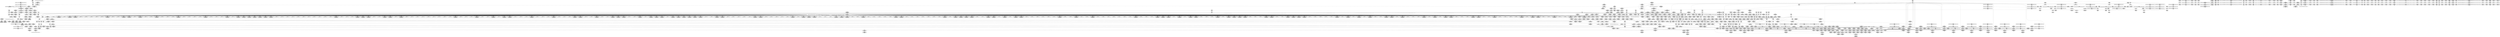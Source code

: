 digraph {
	CE0x4d44560 [shape=record,shape=Mrecord,label="{CE0x4d44560|i64_29|*Constant*|*SummSource*}"]
	CE0x4d13b50 [shape=record,shape=Mrecord,label="{CE0x4d13b50|selinux_xfrm_alloc_user:bb}"]
	CE0x4d1d9d0 [shape=record,shape=Mrecord,label="{CE0x4d1d9d0|i64_3|*Constant*|*SummSource*}"]
	CE0x4cf5360 [shape=record,shape=Mrecord,label="{CE0x4cf5360|selinux_xfrm_state_alloc:uctx|Function::selinux_xfrm_state_alloc&Arg::uctx::|*SummSink*}"]
	CE0x4cfab20 [shape=record,shape=Mrecord,label="{CE0x4cfab20|_ret_%struct.task_struct.1015*_%tmp4,_!dbg_!27714|./arch/x86/include/asm/current.h,14|*SummSource*}"]
	CE0x4cdfbb0 [shape=record,shape=Mrecord,label="{CE0x4cdfbb0|selinux_xfrm_alloc_user:tmp18|security/selinux/xfrm.c,85|*SummSource*}"]
	CE0x4d24260 [shape=record,shape=Mrecord,label="{CE0x4d24260|i64_12|*Constant*|*SummSink*}"]
	CE0x4dc7850 [shape=record,shape=Mrecord,label="{CE0x4dc7850|selinux_xfrm_alloc_user:tmp69|security/selinux/xfrm.c,113|*SummSource*}"]
	CE0x4cf6040 [shape=record,shape=Mrecord,label="{CE0x4cf6040|_ret_i32_%retval.0,_!dbg_!27815|security/selinux/xfrm.c,123|*SummSink*}"]
	CE0x4d67990 [shape=record,shape=Mrecord,label="{CE0x4d67990|i64_25|*Constant*|*SummSource*}"]
	CE0x4d6a1f0 [shape=record,shape=Mrecord,label="{CE0x4d6a1f0|selinux_xfrm_alloc_user:sid|security/selinux/xfrm.c,111}"]
	CE0x4d1b5a0 [shape=record,shape=Mrecord,label="{CE0x4d1b5a0|%struct.xfrm_user_sec_ctx*_null|*Constant*|*SummSink*}"]
	CE0x4d6f7a0 [shape=record,shape=Mrecord,label="{CE0x4d6f7a0|selinux_xfrm_alloc_user:tmp20|security/selinux/xfrm.c,85|*SummSource*}"]
	CE0x4d26140 [shape=record,shape=Mrecord,label="{CE0x4d26140|i64_4|*Constant*|*SummSink*}"]
	CE0x4d4b290 [shape=record,shape=Mrecord,label="{CE0x4d4b290|selinux_xfrm_alloc_user:tmp54|security/selinux/xfrm.c,100|*SummSink*}"]
	CE0x4d4e920 [shape=record,shape=Mrecord,label="{CE0x4d4e920|selinux_xfrm_alloc_user:tmp57|security/selinux/xfrm.c,105|*SummSink*}"]
	CE0x4d2ab90 [shape=record,shape=Mrecord,label="{CE0x4d2ab90|i64*_getelementptr_inbounds_(_2_x_i64_,_2_x_i64_*___llvm_gcov_ctr21,_i64_0,_i64_0)|*Constant*|*SummSource*}"]
	CE0x4d50a90 [shape=record,shape=Mrecord,label="{CE0x4d50a90|i64_8|*Constant*|*SummSink*}"]
	CE0x4cffbd0 [shape=record,shape=Mrecord,label="{CE0x4cffbd0|selinux_xfrm_alloc_user:tmp46|security/selinux/xfrm.c,95}"]
	CE0x4d56910 [shape=record,shape=Mrecord,label="{CE0x4d56910|selinux_xfrm_alloc_user:tmp52|security/selinux/xfrm.c,99|*SummSource*}"]
	CE0x4d44b80 [shape=record,shape=Mrecord,label="{CE0x4d44b80|i64_28|*Constant*|*SummSink*}"]
	CE0x4ccade0 [shape=record,shape=Mrecord,label="{CE0x4ccade0|864:_%struct.xfrm_sec_ctx*,_:_CME_74,75_}"]
	CE0x4cd0f50 [shape=record,shape=Mrecord,label="{CE0x4cd0f50|864:_%struct.xfrm_sec_ctx*,_:_CME_472,480_|*MultipleSource*|Function::selinux_xfrm_state_alloc&Arg::x::|security/selinux/xfrm.c,337}"]
	CE0x4cf5ae0 [shape=record,shape=Mrecord,label="{CE0x4cf5ae0|_ret_i32_%retval.0,_!dbg_!27815|security/selinux/xfrm.c,123}"]
	CE0x4cb8e50 [shape=record,shape=Mrecord,label="{CE0x4cb8e50|864:_%struct.xfrm_sec_ctx*,_:_CME_11,12_}"]
	CE0x4cc8ed0 [shape=record,shape=Mrecord,label="{CE0x4cc8ed0|selinux_xfrm_state_alloc:tmp2}"]
	CE0x4d5cbe0 [shape=record,shape=Mrecord,label="{CE0x4d5cbe0|selinux_xfrm_alloc_user:rc.0|*SummSink*}"]
	CE0x4d2b150 [shape=record,shape=Mrecord,label="{CE0x4d2b150|selinux_xfrm_alloc_user:tmp16|security/selinux/xfrm.c,85|*SummSink*}"]
	CE0x4cffea0 [shape=record,shape=Mrecord,label="{CE0x4cffea0|selinux_xfrm_alloc_user:tmp46|security/selinux/xfrm.c,95|*SummSource*}"]
	CE0x4cf3190 [shape=record,shape=Mrecord,label="{CE0x4cf3190|i8*_getelementptr_inbounds_(_45_x_i8_,_45_x_i8_*_.str1245,_i32_0,_i32_0)|*Constant*|*SummSink*}"]
	CE0x6be8a60 [shape=record,shape=Mrecord,label="{CE0x6be8a60|864:_%struct.xfrm_sec_ctx*,_:_CME_100,101_}"]
	CE0x4d44d50 [shape=record,shape=Mrecord,label="{CE0x4d44d50|selinux_xfrm_alloc_user:tmp66|security/selinux/xfrm.c,113|*SummSource*}"]
	CE0x4d3cae0 [shape=record,shape=Mrecord,label="{CE0x4d3cae0|selinux_xfrm_alloc_user:if.then|*SummSource*}"]
	CE0x4d05dc0 [shape=record,shape=Mrecord,label="{CE0x4d05dc0|864:_%struct.xfrm_sec_ctx*,_:_CME_127,128_}"]
	CE0x4ce3020 [shape=record,shape=Mrecord,label="{CE0x4ce3020|_call_void_mcount()_#3|*SummSink*}"]
	CE0x4d2ab20 [shape=record,shape=Mrecord,label="{CE0x4d2ab20|_call_void_mcount()_#3|*SummSource*}"]
	CE0x4cdc2f0 [shape=record,shape=Mrecord,label="{CE0x4cdc2f0|864:_%struct.xfrm_sec_ctx*,_:_CME_384,392_|*MultipleSource*|Function::selinux_xfrm_state_alloc&Arg::x::|security/selinux/xfrm.c,337}"]
	CE0x4d01a50 [shape=record,shape=Mrecord,label="{CE0x4d01a50|_ret_i32_%call,_!dbg_!27715|security/selinux/xfrm.c,337|*SummSource*}"]
	CE0x4d28650 [shape=record,shape=Mrecord,label="{CE0x4d28650|i32_4|*Constant*}"]
	CE0x4d5f3f0 [shape=record,shape=Mrecord,label="{CE0x4d5f3f0|selinux_xfrm_alloc_user:arrayidx38|security/selinux/xfrm.c,106|*SummSource*}"]
	CE0x4cd9590 [shape=record,shape=Mrecord,label="{CE0x4cd9590|864:_%struct.xfrm_sec_ctx*,_:_CME_180,181_}"]
	CE0x4d70500 [shape=record,shape=Mrecord,label="{CE0x4d70500|COLLAPSED:_GCMRE___llvm_gcov_ctr21_internal_global_2_x_i64_zeroinitializer:_elem_0:default:}"]
	CE0x4d52f20 [shape=record,shape=Mrecord,label="{CE0x4d52f20|selinux_xfrm_alloc_user:call25|security/selinux/xfrm.c,98|*SummSink*}"]
	CE0x4d40b30 [shape=record,shape=Mrecord,label="{CE0x4d40b30|selinux_xfrm_alloc_user:tmp2|*SummSource*}"]
	CE0x4d55690 [shape=record,shape=Mrecord,label="{CE0x4d55690|i64_22|*Constant*|*SummSource*}"]
	CE0x4ceb0e0 [shape=record,shape=Mrecord,label="{CE0x4ceb0e0|864:_%struct.xfrm_sec_ctx*,_:_CME_320,328_|*MultipleSource*|Function::selinux_xfrm_state_alloc&Arg::x::|security/selinux/xfrm.c,337}"]
	CE0x4d553a0 [shape=record,shape=Mrecord,label="{CE0x4d553a0|selinux_xfrm_alloc_user:tobool26|security/selinux/xfrm.c,99|*SummSink*}"]
	CE0x4d473d0 [shape=record,shape=Mrecord,label="{CE0x4d473d0|_ret_void,_!dbg_!27715|./arch/x86/include/asm/atomic.h,94|*SummSource*}"]
	CE0x4dcfca0 [shape=record,shape=Mrecord,label="{CE0x4dcfca0|selinux_xfrm_alloc_user:retval.0|*SummSink*}"]
	CE0x4d52940 [shape=record,shape=Mrecord,label="{CE0x4d52940|GLOBAL:__kmalloc|*Constant*|*SummSink*}"]
	CE0x4cf3a30 [shape=record,shape=Mrecord,label="{CE0x4cf3a30|864:_%struct.xfrm_sec_ctx*,_:_CME_552,560_|*MultipleSource*|Function::selinux_xfrm_state_alloc&Arg::x::|security/selinux/xfrm.c,337}"]
	CE0x4dbf010 [shape=record,shape=Mrecord,label="{CE0x4dbf010|selinux_xfrm_alloc_user:ctx_sid44|security/selinux/xfrm.c,111}"]
	CE0x4daed40 [shape=record,shape=Mrecord,label="{CE0x4daed40|get_current227:bb}"]
	CE0x4cdb9b0 [shape=record,shape=Mrecord,label="{CE0x4cdb9b0|864:_%struct.xfrm_sec_ctx*,_:_CME_344,352_|*MultipleSource*|Function::selinux_xfrm_state_alloc&Arg::x::|security/selinux/xfrm.c,337}"]
	CE0x4cfdfa0 [shape=record,shape=Mrecord,label="{CE0x4cfdfa0|864:_%struct.xfrm_sec_ctx*,_:_CME_840,848_|*MultipleSource*|Function::selinux_xfrm_state_alloc&Arg::x::|security/selinux/xfrm.c,337}"]
	CE0x4d20200 [shape=record,shape=Mrecord,label="{CE0x4d20200|atomic_inc221:tmp|*SummSource*}"]
	CE0x4ce6160 [shape=record,shape=Mrecord,label="{CE0x4ce6160|selinux_xfrm_state_alloc:call|security/selinux/xfrm.c,337}"]
	CE0x4cf2450 [shape=record,shape=Mrecord,label="{CE0x4cf2450|selinux_xfrm_alloc_user:tmp14|security/selinux/xfrm.c,85}"]
	CE0x4cca440 [shape=record,shape=Mrecord,label="{CE0x4cca440|864:_%struct.xfrm_sec_ctx*,_:_CME_8,9_}"]
	CE0x4d1c360 [shape=record,shape=Mrecord,label="{CE0x4d1c360|selinux_xfrm_alloc_user:call40|security/selinux/xfrm.c,107|*SummSource*}"]
	CE0x4d68b80 [shape=record,shape=Mrecord,label="{CE0x4d68b80|selinux_xfrm_alloc_user:tmp61|security/selinux/xfrm.c,108|*SummSink*}"]
	CE0x4ccfe50 [shape=record,shape=Mrecord,label="{CE0x4ccfe50|864:_%struct.xfrm_sec_ctx*,_:_CME_9,10_}"]
	CE0x4d6f730 [shape=record,shape=Mrecord,label="{CE0x4d6f730|selinux_xfrm_alloc_user:tmp20|security/selinux/xfrm.c,85|*SummSink*}"]
	CE0x4d4b8b0 [shape=record,shape=Mrecord,label="{CE0x4d4b8b0|selinux_xfrm_alloc_user:tmp55|security/selinux/xfrm.c,100|*SummSource*}"]
	CE0x4d1abb0 [shape=record,shape=Mrecord,label="{CE0x4d1abb0|selinux_xfrm_alloc_user:tmp25|security/selinux/xfrm.c,89}"]
	CE0x4dc09f0 [shape=record,shape=Mrecord,label="{CE0x4dc09f0|i32_(i32,_i32,_i16,_i32,_%struct.common_audit_data.1017*)*_bitcast_(i32_(i32,_i32,_i16,_i32,_%struct.common_audit_data.495*)*_avc_has_perm_to_i32_(i32,_i32,_i16,_i32,_%struct.common_audit_data.1017*)*)|*Constant*|*SummSink*}"]
	CE0x4cd6000 [shape=record,shape=Mrecord,label="{CE0x4cd6000|864:_%struct.xfrm_sec_ctx*,_:_CME_138,139_}"]
	CE0x4cd4660 [shape=record,shape=Mrecord,label="{CE0x4cd4660|864:_%struct.xfrm_sec_ctx*,_:_CME_416,424_|*MultipleSource*|Function::selinux_xfrm_state_alloc&Arg::x::|security/selinux/xfrm.c,337}"]
	CE0x4cd17c0 [shape=record,shape=Mrecord,label="{CE0x4cd17c0|864:_%struct.xfrm_sec_ctx*,_:_CME_536,544_|*MultipleSource*|Function::selinux_xfrm_state_alloc&Arg::x::|security/selinux/xfrm.c,337}"]
	CE0x4cb9270 [shape=record,shape=Mrecord,label="{CE0x4cb9270|i64*_getelementptr_inbounds_(_2_x_i64_,_2_x_i64_*___llvm_gcov_ctr10,_i64_0,_i64_1)|*Constant*|*SummSink*}"]
	CE0x4d3bcb0 [shape=record,shape=Mrecord,label="{CE0x4d3bcb0|kmalloc222:call|include/linux/slab.h,429|*SummSink*}"]
	CE0x4d2bc40 [shape=record,shape=Mrecord,label="{CE0x4d2bc40|i1_true|*Constant*|*SummSource*}"]
	CE0x4d548b0 [shape=record,shape=Mrecord,label="{CE0x4d548b0|selinux_xfrm_alloc_user:tmp49|security/selinux/xfrm.c,98|*SummSource*}"]
	CE0x4cc9520 [shape=record,shape=Mrecord,label="{CE0x4cc9520|selinux_xfrm_state_alloc:x|Function::selinux_xfrm_state_alloc&Arg::x::}"]
	CE0x4d07020 [shape=record,shape=Mrecord,label="{CE0x4d07020|864:_%struct.xfrm_sec_ctx*,_:_CME_125,126_}"]
	CE0x4cca7a0 [shape=record,shape=Mrecord,label="{CE0x4cca7a0|selinux_xfrm_state_alloc:tmp|*SummSource*}"]
	CE0x4cfa450 [shape=record,shape=Mrecord,label="{CE0x4cfa450|get_current227:entry}"]
	CE0x4cf2070 [shape=record,shape=Mrecord,label="{CE0x4cf2070|864:_%struct.xfrm_sec_ctx*,_:_CME_64,65_}"]
	CE0x4d1ed20 [shape=record,shape=Mrecord,label="{CE0x4d1ed20|selinux_xfrm_alloc_user:tobool46|security/selinux/xfrm.c,113|*SummSource*}"]
	CE0x4cff9a0 [shape=record,shape=Mrecord,label="{CE0x4cff9a0|selinux_xfrm_alloc_user:tmp45|security/selinux/xfrm.c,95|*SummSource*}"]
	CE0x4d440a0 [shape=record,shape=Mrecord,label="{CE0x4d440a0|selinux_xfrm_alloc_user:ctx_str39|security/selinux/xfrm.c,107|*SummSource*}"]
	CE0x4d54200 [shape=record,shape=Mrecord,label="{CE0x4d54200|_ret_i8*_%call,_!dbg_!27714|include/linux/slab.h,429}"]
	CE0x4d69860 [shape=record,shape=Mrecord,label="{CE0x4d69860|selinux_xfrm_alloc_user:tmp63|security/selinux/xfrm.c,109|*SummSource*}"]
	CE0x4cdd4b0 [shape=record,shape=Mrecord,label="{CE0x4cdd4b0|864:_%struct.xfrm_sec_ctx*,_:_CME_228,232_|*MultipleSource*|Function::selinux_xfrm_state_alloc&Arg::x::|security/selinux/xfrm.c,337}"]
	CE0x4cd4090 [shape=record,shape=Mrecord,label="{CE0x4cd4090|864:_%struct.xfrm_sec_ctx*,_:_CME_392,400_|*MultipleSource*|Function::selinux_xfrm_state_alloc&Arg::x::|security/selinux/xfrm.c,337}"]
	CE0x4d18b40 [shape=record,shape=Mrecord,label="{CE0x4d18b40|selinux_xfrm_alloc_user:conv18|security/selinux/xfrm.c,95|*SummSink*}"]
	CE0x4d3b8a0 [shape=record,shape=Mrecord,label="{CE0x4d3b8a0|selinux_xfrm_alloc_user:land.lhs.true2|*SummSink*}"]
	CE0x4d5e470 [shape=record,shape=Mrecord,label="{CE0x4d5e470|GLOBAL:kfree|*Constant*|*SummSource*}"]
	CE0x4d24360 [shape=record,shape=Mrecord,label="{CE0x4d24360|selinux_xfrm_alloc_user:tmp26|security/selinux/xfrm.c,89}"]
	CE0x4ce7ee0 [shape=record,shape=Mrecord,label="{CE0x4ce7ee0|864:_%struct.xfrm_sec_ctx*,_:_CME_269,270_|*MultipleSource*|Function::selinux_xfrm_state_alloc&Arg::x::|security/selinux/xfrm.c,337}"]
	CE0x4d27210 [shape=record,shape=Mrecord,label="{CE0x4d27210|selinux_xfrm_alloc_user:tmp11|security/selinux/xfrm.c,85|*SummSink*}"]
	CE0x4d20d00 [shape=record,shape=Mrecord,label="{CE0x4d20d00|i32_22|*Constant*|*SummSink*}"]
	CE0x4cd4280 [shape=record,shape=Mrecord,label="{CE0x4cd4280|864:_%struct.xfrm_sec_ctx*,_:_CME_400,408_|*MultipleSource*|Function::selinux_xfrm_state_alloc&Arg::x::|security/selinux/xfrm.c,337}"]
	CE0x4d2b940 [shape=record,shape=Mrecord,label="{CE0x4d2b940|%struct.task_struct.1015*_(%struct.task_struct.1015**)*_asm_movq_%gs:$_1:P_,$0_,_r,im,_dirflag_,_fpsr_,_flags_}"]
	CE0x4d470a0 [shape=record,shape=Mrecord,label="{CE0x4d470a0|atomic_inc221:v|Function::atomic_inc221&Arg::v::|*SummSink*}"]
	CE0x4d13410 [shape=record,shape=Mrecord,label="{CE0x4d13410|get_current227:tmp4|./arch/x86/include/asm/current.h,14}"]
	CE0x4d24f30 [shape=record,shape=Mrecord,label="{CE0x4d24f30|selinux_xfrm_alloc_user:lor.lhs.false11|*SummSource*}"]
	CE0x4d5f550 [shape=record,shape=Mrecord,label="{CE0x4d5f550|selinux_xfrm_alloc_user:arrayidx38|security/selinux/xfrm.c,106|*SummSink*}"]
	CE0x4cd5bc0 [shape=record,shape=Mrecord,label="{CE0x4cd5bc0|864:_%struct.xfrm_sec_ctx*,_:_CME_134,135_}"]
	CE0x4cf5d40 [shape=record,shape=Mrecord,label="{CE0x4cf5d40|selinux_xfrm_alloc_user:gfp|Function::selinux_xfrm_alloc_user&Arg::gfp::|*SummSource*}"]
	CE0x4d0ca00 [shape=record,shape=Mrecord,label="{CE0x4d0ca00|864:_%struct.xfrm_sec_ctx*,_:_CME_114,115_}"]
	CE0x4d24960 [shape=record,shape=Mrecord,label="{CE0x4d24960|selinux_xfrm_alloc_user:tmp27|security/selinux/xfrm.c,89|*SummSource*}"]
	CE0x4cdb4a0 [shape=record,shape=Mrecord,label="{CE0x4cdb4a0|864:_%struct.xfrm_sec_ctx*,_:_CME_10,11_}"]
	CE0x4d5d630 [shape=record,shape=Mrecord,label="{CE0x4d5d630|selinux_xfrm_alloc_user:tmp75|security/selinux/xfrm.c,121|*SummSink*}"]
	CE0x4d3d100 [shape=record,shape=Mrecord,label="{CE0x4d3d100|selinux_xfrm_alloc_user:land.lhs.true|*SummSource*}"]
	CE0x4d52a60 [shape=record,shape=Mrecord,label="{CE0x4d52a60|atomic_inc221:bb}"]
	CE0x4cca990 [shape=record,shape=Mrecord,label="{CE0x4cca990|selinux_xfrm_state_alloc:tmp3|*SummSource*}"]
	CE0x4cf72f0 [shape=record,shape=Mrecord,label="{CE0x4cf72f0|i64_16|*Constant*}"]
	CE0x4cfecc0 [shape=record,shape=Mrecord,label="{CE0x4cfecc0|GLOBAL:selinux_xfrm_alloc_user|*Constant*|*SummSink*}"]
	CE0x4ceb5e0 [shape=record,shape=Mrecord,label="{CE0x4ceb5e0|selinux_xfrm_state_alloc:x|Function::selinux_xfrm_state_alloc&Arg::x::|*SummSink*}"]
	"CONST[source:0(mediator),value:2(dynamic)][purpose:{subject}][SnkIdx:0]"
	CE0x4d50940 [shape=record,shape=Mrecord,label="{CE0x4d50940|i64_8|*Constant*|*SummSource*}"]
	CE0x4ce30c0 [shape=record,shape=Mrecord,label="{CE0x4ce30c0|kmalloc222:call|include/linux/slab.h,429}"]
	CE0x4dbf3e0 [shape=record,shape=Mrecord,label="{CE0x4dbf3e0|avc_has_perm:auditdata|Function::avc_has_perm&Arg::auditdata::|*SummSource*}"]
	CE0x4dc7350 [shape=record,shape=Mrecord,label="{CE0x4dc7350|selinux_xfrm_alloc_user:tmp68|security/selinux/xfrm.c,113|*SummSource*}"]
	CE0x4d1dc90 [shape=record,shape=Mrecord,label="{CE0x4d1dc90|selinux_xfrm_alloc_user:tmp4|security/selinux/xfrm.c,85}"]
	CE0x4cd9730 [shape=record,shape=Mrecord,label="{CE0x4cd9730|864:_%struct.xfrm_sec_ctx*,_:_CME_187,188_}"]
	CE0x4cef040 [shape=record,shape=Mrecord,label="{CE0x4cef040|864:_%struct.xfrm_sec_ctx*,_:_CME_164,165_}"]
	CE0x4d14f20 [shape=record,shape=Mrecord,label="{CE0x4d14f20|selinux_xfrm_alloc_user:arraydecay|security/selinux/xfrm.c,107}"]
	CE0x4d5ef10 [shape=record,shape=Mrecord,label="{CE0x4d5ef10|selinux_xfrm_alloc_user:ctx_str37|security/selinux/xfrm.c,106|*SummSource*}"]
	CE0x4cfdbc0 [shape=record,shape=Mrecord,label="{CE0x4cfdbc0|864:_%struct.xfrm_sec_ctx*,_:_CME_824,832_|*MultipleSource*|Function::selinux_xfrm_state_alloc&Arg::x::|security/selinux/xfrm.c,337}"]
	CE0x4d6ae10 [shape=record,shape=Mrecord,label="{CE0x4d6ae10|4:_i32,_:_CR_0,4_|*MultipleSource*|security/selinux/xfrm.c,111|security/selinux/xfrm.c,85|security/selinux/xfrm.c,85}"]
	CE0x4d22f40 [shape=record,shape=Mrecord,label="{CE0x4d22f40|selinux_xfrm_alloc_user:cmp|security/selinux/xfrm.c,89|*SummSink*}"]
	CE0x4d17400 [shape=record,shape=Mrecord,label="{CE0x4d17400|_call_void_mcount()_#3|*SummSink*}"]
	CE0x4d53c50 [shape=record,shape=Mrecord,label="{CE0x4d53c50|kmalloc222:size|Function::kmalloc222&Arg::size::|*SummSink*}"]
	CE0x4ce57f0 [shape=record,shape=Mrecord,label="{CE0x4ce57f0|864:_%struct.xfrm_sec_ctx*,_:_CME_702,703_}"]
	CE0x4cd1ba0 [shape=record,shape=Mrecord,label="{CE0x4cd1ba0|864:_%struct.xfrm_sec_ctx*,_:_CME_548,552_|*MultipleSource*|Function::selinux_xfrm_state_alloc&Arg::x::|security/selinux/xfrm.c,337}"]
	CE0x4d15680 [shape=record,shape=Mrecord,label="{CE0x4d15680|selinux_xfrm_alloc_user:ctx_sid|security/selinux/xfrm.c,107|*SummSink*}"]
	CE0x4cf1930 [shape=record,shape=Mrecord,label="{CE0x4cf1930|864:_%struct.xfrm_sec_ctx*,_:_CME_286,287_}"]
	CE0x4dc0b60 [shape=record,shape=Mrecord,label="{CE0x4dc0b60|avc_has_perm:entry}"]
	CE0x4d6b4a0 [shape=record,shape=Mrecord,label="{CE0x4d6b4a0|4:_i32,_:_CR_12,16_|*MultipleSource*|security/selinux/xfrm.c,111|security/selinux/xfrm.c,85|security/selinux/xfrm.c,85}"]
	CE0x4ce70b0 [shape=record,shape=Mrecord,label="{CE0x4ce70b0|864:_%struct.xfrm_sec_ctx*,_:_CME_784,788_|*MultipleSource*|Function::selinux_xfrm_state_alloc&Arg::x::|security/selinux/xfrm.c,337}"]
	CE0x4d13500 [shape=record,shape=Mrecord,label="{CE0x4d13500|get_current227:tmp1}"]
	CE0x4ceb890 [shape=record,shape=Mrecord,label="{CE0x4ceb890|864:_%struct.xfrm_sec_ctx*,_:_CME_135,136_}"]
	CE0x4d22df0 [shape=record,shape=Mrecord,label="{CE0x4d22df0|i64_11|*Constant*}"]
	CE0x4dc1b90 [shape=record,shape=Mrecord,label="{CE0x4dc1b90|i16_39|*Constant*}"]
	CE0x4cdb630 [shape=record,shape=Mrecord,label="{CE0x4cdb630|864:_%struct.xfrm_sec_ctx*,_:_CME_328,336_|*MultipleSource*|Function::selinux_xfrm_state_alloc&Arg::x::|security/selinux/xfrm.c,337}"]
	CE0x4d5e210 [shape=record,shape=Mrecord,label="{CE0x4d5e210|_call_void_kfree(i8*_%tmp76)_#10,_!dbg_!27813|security/selinux/xfrm.c,121|*SummSink*}"]
	CE0x4d01640 [shape=record,shape=Mrecord,label="{CE0x4d01640|selinux_xfrm_alloc_user:lor.lhs.false8|*SummSource*}"]
	CE0x4d5ca90 [shape=record,shape=Mrecord,label="{CE0x4d5ca90|selinux_xfrm_alloc_user:rc.0|*SummSource*}"]
	CE0x4cebbf0 [shape=record,shape=Mrecord,label="{CE0x4cebbf0|864:_%struct.xfrm_sec_ctx*,_:_CME_145,146_}"]
	CE0x4d176f0 [shape=record,shape=Mrecord,label="{CE0x4d176f0|_call_void_mcount()_#3}"]
	CE0x4cb9df0 [shape=record,shape=Mrecord,label="{CE0x4cb9df0|selinux_xfrm_state_alloc:x|Function::selinux_xfrm_state_alloc&Arg::x::|*SummSource*}"]
	CE0x4d177e0 [shape=record,shape=Mrecord,label="{CE0x4d177e0|selinux_xfrm_alloc_user:tmp31|security/selinux/xfrm.c,90|*SummSink*}"]
	CE0x4cd5980 [shape=record,shape=Mrecord,label="{CE0x4cd5980|864:_%struct.xfrm_sec_ctx*,_:_CME_496,504_|*MultipleSource*|Function::selinux_xfrm_state_alloc&Arg::x::|security/selinux/xfrm.c,337}"]
	CE0x4d175e0 [shape=record,shape=Mrecord,label="{CE0x4d175e0|get_current227:tmp3|*SummSink*}"]
	CE0x4d2be70 [shape=record,shape=Mrecord,label="{CE0x4d2be70|i64*_getelementptr_inbounds_(_34_x_i64_,_34_x_i64_*___llvm_gcov_ctr20,_i64_0,_i64_8)|*Constant*|*SummSink*}"]
	CE0x4d21270 [shape=record,shape=Mrecord,label="{CE0x4d21270|selinux_xfrm_alloc_user:security|security/selinux/xfrm.c,85|*SummSource*}"]
	"CONST[source:1(input),value:2(dynamic)][purpose:{object}][SrcIdx:14]"
	CE0x4d67c00 [shape=record,shape=Mrecord,label="{CE0x4d67c00|selinux_xfrm_alloc_user:tmp58|security/selinux/xfrm.c,108|*SummSource*}"]
	CE0x4d52090 [shape=record,shape=Mrecord,label="{CE0x4d52090|COLLAPSED:_GCMRE_current_task_external_global_%struct.task_struct*:_elem_0::|security/selinux/xfrm.c,85}"]
	CE0x4cf6430 [shape=record,shape=Mrecord,label="{CE0x4cf6430|selinux_xfrm_alloc_user:conv12|security/selinux/xfrm.c,91|*SummSource*}"]
	CE0x4d19220 [shape=record,shape=Mrecord,label="{CE0x4d19220|selinux_xfrm_alloc_user:cmp19|security/selinux/xfrm.c,95|*SummSink*}"]
	CE0x4ce4a20 [shape=record,shape=Mrecord,label="{CE0x4ce4a20|864:_%struct.xfrm_sec_ctx*,_:_CME_656,664_|*MultipleSource*|Function::selinux_xfrm_state_alloc&Arg::x::|security/selinux/xfrm.c,337}"]
	CE0x4cd8bd0 [shape=record,shape=Mrecord,label="{CE0x4cd8bd0|864:_%struct.xfrm_sec_ctx*,_:_CME_94,95_}"]
	CE0x4d2a110 [shape=record,shape=Mrecord,label="{CE0x4d2a110|selinux_xfrm_alloc_user:tmp4|security/selinux/xfrm.c,85|*SummSource*}"]
	CE0x4d16cd0 [shape=record,shape=Mrecord,label="{CE0x4d16cd0|selinux_xfrm_alloc_user:conv|security/selinux/xfrm.c,90}"]
	CE0x4d4d250 [shape=record,shape=Mrecord,label="{CE0x4d4d250|selinux_xfrm_alloc_user:ctx_str|security/selinux/xfrm.c,105}"]
	CE0x4cda2a0 [shape=record,shape=Mrecord,label="{CE0x4cda2a0|selinux_xfrm_alloc_user:tmp3|*SummSource*}"]
	CE0x4cdcac0 [shape=record,shape=Mrecord,label="{CE0x4cdcac0|selinux_xfrm_alloc_user:err|*SummSource*}"]
	CE0x4cea9e0 [shape=record,shape=Mrecord,label="{CE0x4cea9e0|864:_%struct.xfrm_sec_ctx*,_:_CME_296,300_|*MultipleSource*|Function::selinux_xfrm_state_alloc&Arg::x::|security/selinux/xfrm.c,337}"]
	CE0x4d24e90 [shape=record,shape=Mrecord,label="{CE0x4d24e90|selinux_xfrm_alloc_user:lor.lhs.false11}"]
	CE0x4d4e210 [shape=record,shape=Mrecord,label="{CE0x4d4e210|selinux_xfrm_alloc_user:arrayidx|security/selinux/xfrm.c,105|*SummSource*}"]
	CE0x4dded10 [shape=record,shape=Mrecord,label="{CE0x4dded10|_call_void_asm_sideeffect_.pushsection_.smp_locks,_22a_22_0A.balign_4_0A.long_671f_-_._0A.popsection_0A671:_0A_09lock_incl_$0_,_*m,*m,_dirflag_,_fpsr_,_flags_(i32*_%counter,_i32*_%counter)_#3,_!dbg_!27713,_!srcloc_!27714|./arch/x86/include/asm/atomic.h,92|*SummSource*}"]
	CE0x4cda9f0 [shape=record,shape=Mrecord,label="{CE0x4cda9f0|864:_%struct.xfrm_sec_ctx*,_:_CME_148,149_}"]
	CE0x4ce2730 [shape=record,shape=Mrecord,label="{CE0x4ce2730|selinux_xfrm_alloc_user:ctx_alg|security/selinux/xfrm.c,91|*SummSink*}"]
	CE0x4dc0830 [shape=record,shape=Mrecord,label="{CE0x4dc0830|i32_(i32,_i32,_i16,_i32,_%struct.common_audit_data.1017*)*_bitcast_(i32_(i32,_i32,_i16,_i32,_%struct.common_audit_data.495*)*_avc_has_perm_to_i32_(i32,_i32,_i16,_i32,_%struct.common_audit_data.1017*)*)|*Constant*|*SummSource*}"]
	CE0x4cd7290 [shape=record,shape=Mrecord,label="{CE0x4cd7290|864:_%struct.xfrm_sec_ctx*,_:_CME_93,94_}"]
	CE0x4ce5b10 [shape=record,shape=Mrecord,label="{CE0x4ce5b10|864:_%struct.xfrm_sec_ctx*,_:_CME_705,706_}"]
	CE0x4d3e360 [shape=record,shape=Mrecord,label="{CE0x4d3e360|selinux_xfrm_alloc_user:do.end|*SummSink*}"]
	CE0x4cf7730 [shape=record,shape=Mrecord,label="{CE0x4cf7730|selinux_xfrm_alloc_user:tmp36|security/selinux/xfrm.c,89|*SummSink*}"]
	CE0x4d16ff0 [shape=record,shape=Mrecord,label="{CE0x4d16ff0|i64_5|*Constant*|*SummSource*}"]
	CE0x4ddeca0 [shape=record,shape=Mrecord,label="{CE0x4ddeca0|_call_void_asm_sideeffect_.pushsection_.smp_locks,_22a_22_0A.balign_4_0A.long_671f_-_._0A.popsection_0A671:_0A_09lock_incl_$0_,_*m,*m,_dirflag_,_fpsr_,_flags_(i32*_%counter,_i32*_%counter)_#3,_!dbg_!27713,_!srcloc_!27714|./arch/x86/include/asm/atomic.h,92}"]
	CE0x4cd9ef0 [shape=record,shape=Mrecord,label="{CE0x4cd9ef0|selinux_xfrm_state_alloc:tmp3|*SummSink*}"]
	CE0x4ce01d0 [shape=record,shape=Mrecord,label="{CE0x4ce01d0|selinux_xfrm_alloc_user:call4|security/selinux/xfrm.c,85|*SummSink*}"]
	CE0x4ccfa50 [shape=record,shape=Mrecord,label="{CE0x4ccfa50|864:_%struct.xfrm_sec_ctx*,_:_CME_40,48_|*MultipleSource*|Function::selinux_xfrm_state_alloc&Arg::x::|security/selinux/xfrm.c,337}"]
	CE0x4cd5f40 [shape=record,shape=Mrecord,label="{CE0x4cd5f40|864:_%struct.xfrm_sec_ctx*,_:_CME_137,138_}"]
	CE0x4cc9e90 [shape=record,shape=Mrecord,label="{CE0x4cc9e90|selinux_xfrm_alloc_user:if.then47|*SummSource*}"]
	CE0x4cf7500 [shape=record,shape=Mrecord,label="{CE0x4cf7500|selinux_xfrm_alloc_user:tmp36|security/selinux/xfrm.c,89}"]
	CE0x4d4d380 [shape=record,shape=Mrecord,label="{CE0x4d4d380|selinux_xfrm_alloc_user:ctx_str|security/selinux/xfrm.c,105|*SummSource*}"]
	CE0x4d26070 [shape=record,shape=Mrecord,label="{CE0x4d26070|i64_4|*Constant*|*SummSource*}"]
	CE0x4ce6cd0 [shape=record,shape=Mrecord,label="{CE0x4ce6cd0|864:_%struct.xfrm_sec_ctx*,_:_CME_768,776_|*MultipleSource*|Function::selinux_xfrm_state_alloc&Arg::x::|security/selinux/xfrm.c,337}"]
	CE0x4d3e230 [shape=record,shape=Mrecord,label="{CE0x4d3e230|selinux_xfrm_alloc_user:do.end|*SummSource*}"]
	CE0x4d52100 [shape=record,shape=Mrecord,label="{CE0x4d52100|i32_78|*Constant*|*SummSink*}"]
	CE0x4d31c80 [shape=record,shape=Mrecord,label="{CE0x4d31c80|selinux_xfrm_alloc_user:tmp29|security/selinux/xfrm.c,89}"]
	CE0x4cd8f30 [shape=record,shape=Mrecord,label="{CE0x4cd8f30|selinux_xfrm_alloc_user:tmp7|security/selinux/xfrm.c,85}"]
	CE0x4ced3a0 [shape=record,shape=Mrecord,label="{CE0x4ced3a0|864:_%struct.xfrm_sec_ctx*,_:_CME_18,19_}"]
	CE0x4cd0bf0 [shape=record,shape=Mrecord,label="{CE0x4cd0bf0|864:_%struct.xfrm_sec_ctx*,_:_CME_456,460_|*MultipleSource*|Function::selinux_xfrm_state_alloc&Arg::x::|security/selinux/xfrm.c,337}"]
	CE0x4ce3600 [shape=record,shape=Mrecord,label="{CE0x4ce3600|i8*_getelementptr_inbounds_(_24_x_i8_,_24_x_i8_*_.str244,_i32_0,_i32_0)|*Constant*}"]
	CE0x4d20c40 [shape=record,shape=Mrecord,label="{CE0x4d20c40|i32_22|*Constant*|*SummSource*}"]
	CE0x4d325b0 [shape=record,shape=Mrecord,label="{CE0x4d325b0|i32_3|*Constant*|*SummSource*}"]
	CE0x4d4bda0 [shape=record,shape=Mrecord,label="{CE0x4d4bda0|selinux_xfrm_alloc_user:conv31|security/selinux/xfrm.c,104|*SummSink*}"]
	CE0x4d6a2b0 [shape=record,shape=Mrecord,label="{CE0x4d6a2b0|selinux_xfrm_alloc_user:sid|security/selinux/xfrm.c,111|*SummSource*}"]
	CE0x4d1cdd0 [shape=record,shape=Mrecord,label="{CE0x4d1cdd0|selinux_xfrm_alloc_user:tobool41|security/selinux/xfrm.c,108|*SummSource*}"]
	CE0x4d2b300 [shape=record,shape=Mrecord,label="{CE0x4d2b300|i8_1|*Constant*}"]
	CE0x4d02ae0 [shape=record,shape=Mrecord,label="{CE0x4d02ae0|selinux_xfrm_alloc_user:tmp31|security/selinux/xfrm.c,90|*SummSource*}"]
	CE0x4cd3160 [shape=record,shape=Mrecord,label="{CE0x4cd3160|864:_%struct.xfrm_sec_ctx*,_:_CME_252,256_|*MultipleSource*|Function::selinux_xfrm_state_alloc&Arg::x::|security/selinux/xfrm.c,337}"]
	CE0x4d3b250 [shape=record,shape=Mrecord,label="{CE0x4d3b250|selinux_xfrm_alloc_user:tmp1|*SummSource*}"]
	CE0x4cfc6e0 [shape=record,shape=Mrecord,label="{CE0x4cfc6e0|selinux_xfrm_alloc_user:cmp9|security/selinux/xfrm.c,90}"]
	CE0x4ce3920 [shape=record,shape=Mrecord,label="{CE0x4ce3920|i8*_getelementptr_inbounds_(_24_x_i8_,_24_x_i8_*_.str244,_i32_0,_i32_0)|*Constant*|*SummSink*}"]
	CE0x4d268c0 [shape=record,shape=Mrecord,label="{CE0x4d268c0|selinux_xfrm_alloc_user:tmp10|security/selinux/xfrm.c,85|*SummSink*}"]
	CE0x4d4a5b0 [shape=record,shape=Mrecord,label="{CE0x4d4a5b0|selinux_xfrm_alloc_user:ctx_alg30|security/selinux/xfrm.c,103|*SummSink*}"]
	CE0x4d40e80 [shape=record,shape=Mrecord,label="{CE0x4d40e80|%struct.task_struct.1015*_(%struct.task_struct.1015**)*_asm_movq_%gs:$_1:P_,$0_,_r,im,_dirflag_,_fpsr_,_flags_|*SummSink*}"]
	CE0x4dc8af0 [shape=record,shape=Mrecord,label="{CE0x4dc8af0|i64*_getelementptr_inbounds_(_34_x_i64_,_34_x_i64_*___llvm_gcov_ctr20,_i64_0,_i64_31)|*Constant*|*SummSource*}"]
	CE0x4d25350 [shape=record,shape=Mrecord,label="{CE0x4d25350|get_current227:tmp}"]
	CE0x4cec1e0 [shape=record,shape=Mrecord,label="{CE0x4cec1e0|i32_0|*Constant*}"]
	CE0x4d31750 [shape=record,shape=Mrecord,label="{CE0x4d31750|selinux_xfrm_alloc_user:tmp28|security/selinux/xfrm.c,89}"]
	CE0x4d06f10 [shape=record,shape=Mrecord,label="{CE0x4d06f10|864:_%struct.xfrm_sec_ctx*,_:_CME_124,125_}"]
	CE0x4d2c990 [shape=record,shape=Mrecord,label="{CE0x4d2c990|kmalloc222:bb|*SummSource*}"]
	CE0x4d549c0 [shape=record,shape=Mrecord,label="{CE0x4d549c0|selinux_xfrm_alloc_user:tmp49|security/selinux/xfrm.c,98|*SummSink*}"]
	CE0x4d081e0 [shape=record,shape=Mrecord,label="{CE0x4d081e0|864:_%struct.xfrm_sec_ctx*,_:_CME_122,123_}"]
	CE0x4d27150 [shape=record,shape=Mrecord,label="{CE0x4d27150|selinux_xfrm_alloc_user:tmp11|security/selinux/xfrm.c,85|*SummSource*}"]
	CE0x4d15ff0 [shape=record,shape=Mrecord,label="{CE0x4d15ff0|selinux_xfrm_alloc_user:call|security/selinux/xfrm.c,85}"]
	CE0x4d0ee70 [shape=record,shape=Mrecord,label="{CE0x4d0ee70|864:_%struct.xfrm_sec_ctx*,_:_CME_109,110_}"]
	CE0x4ce4ff0 [shape=record,shape=Mrecord,label="{CE0x4ce4ff0|864:_%struct.xfrm_sec_ctx*,_:_CME_680,688_|*MultipleSource*|Function::selinux_xfrm_state_alloc&Arg::x::|security/selinux/xfrm.c,337}"]
	CE0x4d46410 [shape=record,shape=Mrecord,label="{CE0x4d46410|atomic_inc221:entry}"]
	CE0x4cd15d0 [shape=record,shape=Mrecord,label="{CE0x4cd15d0|864:_%struct.xfrm_sec_ctx*,_:_CME_528,536_|*MultipleSource*|Function::selinux_xfrm_state_alloc&Arg::x::|security/selinux/xfrm.c,337}"]
	CE0x4cfeb40 [shape=record,shape=Mrecord,label="{CE0x4cfeb40|selinux_xfrm_state_alloc:call|security/selinux/xfrm.c,337|*SummSink*}"]
	CE0x4cf26a0 [shape=record,shape=Mrecord,label="{CE0x4cf26a0|selinux_xfrm_alloc_user:tmp14|security/selinux/xfrm.c,85|*SummSource*}"]
	CE0x4d171b0 [shape=record,shape=Mrecord,label="{CE0x4d171b0|i64_5|*Constant*|*SummSink*}"]
	CE0x4d21200 [shape=record,shape=Mrecord,label="{CE0x4d21200|selinux_xfrm_alloc_user:security|security/selinux/xfrm.c,85}"]
	CE0x4d32cf0 [shape=record,shape=Mrecord,label="{CE0x4d32cf0|%struct.task_struct.1015*_(%struct.task_struct.1015**)*_asm_movq_%gs:$_1:P_,$0_,_r,im,_dirflag_,_fpsr_,_flags_|*SummSource*}"]
	CE0x4d67760 [shape=record,shape=Mrecord,label="{CE0x4d67760|selinux_xfrm_alloc_user:tmp59|security/selinux/xfrm.c,108}"]
	CE0x4cc7f10 [shape=record,shape=Mrecord,label="{CE0x4cc7f10|864:_%struct.xfrm_sec_ctx*,_:_CME_87,88_}"]
	CE0x4d4f040 [shape=record,shape=Mrecord,label="{CE0x4d4f040|selinux_xfrm_alloc_user:idxprom|security/selinux/xfrm.c,106}"]
	CE0x6057750 [shape=record,shape=Mrecord,label="{CE0x6057750|864:_%struct.xfrm_sec_ctx*,_:_CME_98,99_}"]
	CE0x4ccec90 [shape=record,shape=Mrecord,label="{CE0x4ccec90|i64_1|*Constant*}"]
	CE0x4dc9a60 [shape=record,shape=Mrecord,label="{CE0x4dc9a60|selinux_xfrm_alloc_user:tmp73|security/selinux/xfrm.c,116|*SummSink*}"]
	CE0x4cd4470 [shape=record,shape=Mrecord,label="{CE0x4cd4470|864:_%struct.xfrm_sec_ctx*,_:_CME_408,416_|*MultipleSource*|Function::selinux_xfrm_state_alloc&Arg::x::|security/selinux/xfrm.c,337}"]
	CE0x4cf0fe0 [shape=record,shape=Mrecord,label="{CE0x4cf0fe0|864:_%struct.xfrm_sec_ctx*,_:_CME_277,278_}"]
	CE0x4d321c0 [shape=record,shape=Mrecord,label="{CE0x4d321c0|i32_3|*Constant*}"]
	CE0x4ced700 [shape=record,shape=Mrecord,label="{CE0x4ced700|864:_%struct.xfrm_sec_ctx*,_:_CME_290,291_}"]
	CE0x4d288c0 [shape=record,shape=Mrecord,label="{CE0x4d288c0|i32_4|*Constant*|*SummSink*}"]
	CE0x4d2bd00 [shape=record,shape=Mrecord,label="{CE0x4d2bd00|i1_true|*Constant*|*SummSink*}"]
	CE0x4cdf730 [shape=record,shape=Mrecord,label="{CE0x4cdf730|selinux_xfrm_alloc_user:tmp17|security/selinux/xfrm.c,85|*SummSource*}"]
	CE0x4d23910 [shape=record,shape=Mrecord,label="{CE0x4d23910|selinux_xfrm_alloc_user:cmp7|security/selinux/xfrm.c,89|*SummSource*}"]
	CE0x4d1bcf0 [shape=record,shape=Mrecord,label="{CE0x4d1bcf0|i64*_getelementptr_inbounds_(_2_x_i64_,_2_x_i64_*___llvm_gcov_ctr26,_i64_0,_i64_0)|*Constant*|*SummSource*}"]
	CE0x4cea870 [shape=record,shape=Mrecord,label="{CE0x4cea870|864:_%struct.xfrm_sec_ctx*,_:_CME_80,81_}"]
	CE0x4cdaab0 [shape=record,shape=Mrecord,label="{CE0x4cdaab0|864:_%struct.xfrm_sec_ctx*,_:_CME_149,150_}"]
	CE0x4d02300 [shape=record,shape=Mrecord,label="{CE0x4d02300|selinux_xfrm_alloc_user:tmp7|security/selinux/xfrm.c,85|*SummSink*}"]
	CE0x4d2b830 [shape=record,shape=Mrecord,label="{CE0x4d2b830|get_current227:tmp4|./arch/x86/include/asm/current.h,14|*SummSink*}"]
	CE0x4dd1370 [shape=record,shape=Mrecord,label="{CE0x4dd1370|selinux_xfrm_alloc_user:tmp74|security/selinux/xfrm.c,121|*SummSink*}"]
	CE0x4d2d420 [shape=record,shape=Mrecord,label="{CE0x4d2d420|selinux_xfrm_alloc_user:tmp39|security/selinux/xfrm.c,89|*SummSink*}"]
	CE0x4cf1fe0 [shape=record,shape=Mrecord,label="{CE0x4cf1fe0|selinux_xfrm_alloc_user:if.end28}"]
	CE0x4cdc3d0 [shape=record,shape=Mrecord,label="{CE0x4cdc3d0|selinux_xfrm_alloc_user:if.then47|*SummSink*}"]
	CE0x4ce6700 [shape=record,shape=Mrecord,label="{CE0x4ce6700|864:_%struct.xfrm_sec_ctx*,_:_CME_736,740_|*MultipleSource*|Function::selinux_xfrm_state_alloc&Arg::x::|security/selinux/xfrm.c,337}"]
	CE0x4d09410 [shape=record,shape=Mrecord,label="{CE0x4d09410|864:_%struct.xfrm_sec_ctx*,_:_CME_101,102_}"]
	CE0x4d6c440 [shape=record,shape=Mrecord,label="{CE0x4d6c440|selinux_xfrm_alloc_user:if.end22|*SummSink*}"]
	CE0x4d31a50 [shape=record,shape=Mrecord,label="{CE0x4d31a50|selinux_xfrm_alloc_user:tmp28|security/selinux/xfrm.c,89|*SummSource*}"]
	CE0x4d55bf0 [shape=record,shape=Mrecord,label="{CE0x4d55bf0|i64_23|*Constant*}"]
	CE0x4cd2440 [shape=record,shape=Mrecord,label="{CE0x4cd2440|selinux_xfrm_state_alloc:tmp1|*SummSource*}"]
	CE0x4cdd2e0 [shape=record,shape=Mrecord,label="{CE0x4cdd2e0|864:_%struct.xfrm_sec_ctx*,_:_CME_224,228_|*MultipleSource*|Function::selinux_xfrm_state_alloc&Arg::x::|security/selinux/xfrm.c,337}"]
	CE0x4cd5000 [shape=record,shape=Mrecord,label="{CE0x4cd5000|_call_void_mcount()_#3|*SummSource*}"]
	CE0x4cd5790 [shape=record,shape=Mrecord,label="{CE0x4cd5790|864:_%struct.xfrm_sec_ctx*,_:_CME_488,492_|*MultipleSource*|Function::selinux_xfrm_state_alloc&Arg::x::|security/selinux/xfrm.c,337}"]
	CE0x4cd7160 [shape=record,shape=Mrecord,label="{CE0x4cd7160|864:_%struct.xfrm_sec_ctx*,_:_CME_91,92_}"]
	CE0x4d17360 [shape=record,shape=Mrecord,label="{CE0x4d17360|selinux_xfrm_alloc_user:tmp10|security/selinux/xfrm.c,85}"]
	CE0x4ce5490 [shape=record,shape=Mrecord,label="{CE0x4ce5490|864:_%struct.xfrm_sec_ctx*,_:_CME_701,702_}"]
	CE0x4d46c10 [shape=record,shape=Mrecord,label="{CE0x4d46c10|GLOBAL:selinux_xfrm_refcount|Global_var:selinux_xfrm_refcount|*SummSource*}"]
	CE0x4cd0dc0 [shape=record,shape=Mrecord,label="{CE0x4cd0dc0|864:_%struct.xfrm_sec_ctx*,_:_CME_464,472_|*MultipleSource*|Function::selinux_xfrm_state_alloc&Arg::x::|security/selinux/xfrm.c,337}"]
	CE0x4d3be90 [shape=record,shape=Mrecord,label="{CE0x4d3be90|GLOBAL:__kmalloc|*Constant*|*SummSource*}"]
	CE0x4d25930 [shape=record,shape=Mrecord,label="{CE0x4d25930|_call_void_mcount()_#3|*SummSource*}"]
	CE0x4cf5ee0 [shape=record,shape=Mrecord,label="{CE0x4cf5ee0|_ret_i32_%retval.0,_!dbg_!27815|security/selinux/xfrm.c,123|*SummSource*}"]
	CE0x4ddf310 [shape=record,shape=Mrecord,label="{CE0x4ddf310|atomic_inc221:counter|./arch/x86/include/asm/atomic.h,93}"]
	CE0x4d69a10 [shape=record,shape=Mrecord,label="{CE0x4d69a10|selinux_xfrm_alloc_user:tmp63|security/selinux/xfrm.c,109|*SummSink*}"]
	CE0x4d54040 [shape=record,shape=Mrecord,label="{CE0x4d54040|kmalloc222:flags|Function::kmalloc222&Arg::flags::|*SummSink*}"]
	CE0x4d15db0 [shape=record,shape=Mrecord,label="{CE0x4d15db0|i64*_getelementptr_inbounds_(_2_x_i64_,_2_x_i64_*___llvm_gcov_ctr26,_i64_0,_i64_1)|*Constant*|*SummSink*}"]
	CE0x4cfed30 [shape=record,shape=Mrecord,label="{CE0x4cfed30|GLOBAL:selinux_xfrm_alloc_user|*Constant*|*SummSource*}"]
	CE0x4ce5370 [shape=record,shape=Mrecord,label="{CE0x4ce5370|864:_%struct.xfrm_sec_ctx*,_:_CME_697,698_}"]
	CE0x4d129c0 [shape=record,shape=Mrecord,label="{CE0x4d129c0|i64_1|*Constant*}"]
	CE0x4dc1fd0 [shape=record,shape=Mrecord,label="{CE0x4dc1fd0|%struct.common_audit_data.1017*_null|*Constant*}"]
	CE0x4d50390 [shape=record,shape=Mrecord,label="{CE0x4d50390|selinux_xfrm_alloc_user:conv23|security/selinux/xfrm.c,98|*SummSink*}"]
	CE0x4cd2a90 [shape=record,shape=Mrecord,label="{CE0x4cd2a90|864:_%struct.xfrm_sec_ctx*,_:_CME_69,70_}"]
	CE0x4d28cb0 [shape=record,shape=Mrecord,label="{CE0x4d28cb0|selinux_xfrm_alloc_user:ctx_len|security/selinux/xfrm.c,94}"]
	CE0x4cd8600 [shape=record,shape=Mrecord,label="{CE0x4cd8600|selinux_xfrm_alloc_user:tmp8|security/selinux/xfrm.c,85}"]
	CE0x4cefae0 [shape=record,shape=Mrecord,label="{CE0x4cefae0|864:_%struct.xfrm_sec_ctx*,_:_CME_192,194_|*MultipleSource*|Function::selinux_xfrm_state_alloc&Arg::x::|security/selinux/xfrm.c,337}"]
	CE0x4d697f0 [shape=record,shape=Mrecord,label="{CE0x4d697f0|selinux_xfrm_alloc_user:tmp63|security/selinux/xfrm.c,109}"]
	CE0x4ccac70 [shape=record,shape=Mrecord,label="{CE0x4ccac70|selinux_xfrm_state_alloc:tmp3}"]
	CE0x4dc1e60 [shape=record,shape=Mrecord,label="{CE0x4dc1e60|i16_39|*Constant*|*SummSink*}"]
	CE0x4d13d50 [shape=record,shape=Mrecord,label="{CE0x4d13d50|selinux_xfrm_alloc_user:do.body|*SummSource*}"]
	CE0x4d1f8a0 [shape=record,shape=Mrecord,label="{CE0x4d1f8a0|selinux_xfrm_alloc_user:tmp34|security/selinux/xfrm.c,90}"]
	CE0x4db0210 [shape=record,shape=Mrecord,label="{CE0x4db0210|atomic_inc221:tmp3|*SummSink*}"]
	CE0x4d01730 [shape=record,shape=Mrecord,label="{CE0x4d01730|selinux_xfrm_alloc_user:lor.lhs.false8|*SummSink*}"]
	CE0x4d2a220 [shape=record,shape=Mrecord,label="{CE0x4d2a220|selinux_xfrm_alloc_user:tmp4|security/selinux/xfrm.c,85|*SummSink*}"]
	CE0x4cf7130 [shape=record,shape=Mrecord,label="{CE0x4cf7130|selinux_xfrm_alloc_user:tmp37|security/selinux/xfrm.c,89}"]
	CE0x4d6cf40 [shape=record,shape=Mrecord,label="{CE0x4d6cf40|selinux_xfrm_alloc_user:tmp6|security/selinux/xfrm.c,85}"]
	CE0x4d18a40 [shape=record,shape=Mrecord,label="{CE0x4d18a40|selinux_xfrm_alloc_user:conv18|security/selinux/xfrm.c,95|*SummSource*}"]
	CE0x4d69120 [shape=record,shape=Mrecord,label="{CE0x4d69120|i64*_getelementptr_inbounds_(_34_x_i64_,_34_x_i64_*___llvm_gcov_ctr20,_i64_0,_i64_27)|*Constant*|*SummSource*}"]
	CE0x4cf20e0 [shape=record,shape=Mrecord,label="{CE0x4cf20e0|864:_%struct.xfrm_sec_ctx*,_:_CME_24,32_|*MultipleSource*|Function::selinux_xfrm_state_alloc&Arg::x::|security/selinux/xfrm.c,337}"]
	CE0x4d0a6f0 [shape=record,shape=Mrecord,label="{CE0x4d0a6f0|864:_%struct.xfrm_sec_ctx*,_:_CME_120,121_}"]
	CE0x4d223f0 [shape=record,shape=Mrecord,label="{CE0x4d223f0|i64_10|*Constant*|*SummSink*}"]
	CE0x4d6b2d0 [shape=record,shape=Mrecord,label="{CE0x4d6b2d0|4:_i32,_:_CR_8,12_|*MultipleSource*|security/selinux/xfrm.c,111|security/selinux/xfrm.c,85|security/selinux/xfrm.c,85}"]
	CE0x4cfff60 [shape=record,shape=Mrecord,label="{CE0x4cfff60|selinux_xfrm_alloc_user:tmp46|security/selinux/xfrm.c,95|*SummSink*}"]
	CE0x4cdbf80 [shape=record,shape=Mrecord,label="{CE0x4cdbf80|864:_%struct.xfrm_sec_ctx*,_:_CME_368,376_|*MultipleSource*|Function::selinux_xfrm_state_alloc&Arg::x::|security/selinux/xfrm.c,337}"]
	CE0x4d52b30 [shape=record,shape=Mrecord,label="{CE0x4d52b30|atomic_inc221:bb|*SummSource*}"]
	CE0x4ddedf0 [shape=record,shape=Mrecord,label="{CE0x4ddedf0|_call_void_asm_sideeffect_.pushsection_.smp_locks,_22a_22_0A.balign_4_0A.long_671f_-_._0A.popsection_0A671:_0A_09lock_incl_$0_,_*m,*m,_dirflag_,_fpsr_,_flags_(i32*_%counter,_i32*_%counter)_#3,_!dbg_!27713,_!srcloc_!27714|./arch/x86/include/asm/atomic.h,92|*SummSink*}"]
	CE0x4ce8ce0 [shape=record,shape=Mrecord,label="{CE0x4ce8ce0|selinux_xfrm_alloc_user:if.then21|*SummSource*}"]
	CE0x4cca6f0 [shape=record,shape=Mrecord,label="{CE0x4cca6f0|i64*_getelementptr_inbounds_(_2_x_i64_,_2_x_i64_*___llvm_gcov_ctr10,_i64_0,_i64_0)|*Constant*|*SummSource*}"]
	CE0x4d4ed60 [shape=record,shape=Mrecord,label="{CE0x4d4ed60|selinux_xfrm_alloc_user:conv34|security/selinux/xfrm.c,105}"]
	CE0x4d0cb10 [shape=record,shape=Mrecord,label="{CE0x4d0cb10|864:_%struct.xfrm_sec_ctx*,_:_CME_115,116_}"]
	CE0x4ce4e00 [shape=record,shape=Mrecord,label="{CE0x4ce4e00|864:_%struct.xfrm_sec_ctx*,_:_CME_672,680_|*MultipleSource*|Function::selinux_xfrm_state_alloc&Arg::x::|security/selinux/xfrm.c,337}"]
	CE0x4dca1d0 [shape=record,shape=Mrecord,label="{CE0x4dca1d0|_call_void_atomic_inc221(%struct.atomic_t*_selinux_xfrm_refcount)_#10,_!dbg_!27810|security/selinux/xfrm.c,117|*SummSource*}"]
	CE0x4cd4850 [shape=record,shape=Mrecord,label="{CE0x4cd4850|864:_%struct.xfrm_sec_ctx*,_:_CME_424,428_|*MultipleSource*|Function::selinux_xfrm_state_alloc&Arg::x::|security/selinux/xfrm.c,337}"]
	CE0x4d14f90 [shape=record,shape=Mrecord,label="{CE0x4d14f90|selinux_xfrm_alloc_user:arraydecay|security/selinux/xfrm.c,107|*SummSource*}"]
	CE0x4cf66e0 [shape=record,shape=Mrecord,label="{CE0x4cf66e0|selinux_xfrm_alloc_user:cmp13|security/selinux/xfrm.c,91}"]
	CE0x4d6c810 [shape=record,shape=Mrecord,label="{CE0x4d6c810|i64*_getelementptr_inbounds_(_2_x_i64_,_2_x_i64_*___llvm_gcov_ctr22,_i64_0,_i64_0)|*Constant*|*SummSource*}"]
	CE0x4d26340 [shape=record,shape=Mrecord,label="{CE0x4d26340|selinux_xfrm_alloc_user:tmp9|security/selinux/xfrm.c,85|*SummSource*}"]
	CE0x4d6c780 [shape=record,shape=Mrecord,label="{CE0x4d6c780|selinux_xfrm_alloc_user:if.end48|*SummSink*}"]
	CE0x4d41ab0 [shape=record,shape=Mrecord,label="{CE0x4d41ab0|i8_0|*Constant*|*SummSource*}"]
	CE0x4cea7b0 [shape=record,shape=Mrecord,label="{CE0x4cea7b0|864:_%struct.xfrm_sec_ctx*,_:_CME_79,80_}"]
	CE0x69e9bb0 [shape=record,shape=Mrecord,label="{CE0x69e9bb0|864:_%struct.xfrm_sec_ctx*,_:_CME_107,108_}"]
	CE0x4d037d0 [shape=record,shape=Mrecord,label="{CE0x4d037d0|selinux_xfrm_alloc_user:ctxp|Function::selinux_xfrm_alloc_user&Arg::ctxp::|*SummSink*}"]
	CE0x4cda0d0 [shape=record,shape=Mrecord,label="{CE0x4cda0d0|selinux_xfrm_alloc_user:tmp3}"]
	CE0x4d24480 [shape=record,shape=Mrecord,label="{CE0x4d24480|selinux_xfrm_alloc_user:tmp26|security/selinux/xfrm.c,89|*SummSource*}"]
	CE0x4d31f50 [shape=record,shape=Mrecord,label="{CE0x4d31f50|selinux_xfrm_alloc_user:tmp29|security/selinux/xfrm.c,89|*SummSource*}"]
	CE0x4cdc830 [shape=record,shape=Mrecord,label="{CE0x4cdc830|864:_%struct.xfrm_sec_ctx*,_:_CME_17,18_}"]
	CE0x4cf28b0 [shape=record,shape=Mrecord,label="{CE0x4cf28b0|864:_%struct.xfrm_sec_ctx*,_:_CME_20,21_}"]
	CE0x4d012f0 [shape=record,shape=Mrecord,label="{CE0x4d012f0|selinux_xfrm_alloc_user:tmp48|security/selinux/xfrm.c,96|*SummSource*}"]
	CE0x4d48b60 [shape=record,shape=Mrecord,label="{CE0x4d48b60|i64*_getelementptr_inbounds_(_34_x_i64_,_34_x_i64_*___llvm_gcov_ctr20,_i64_0,_i64_24)|*Constant*|*SummSink*}"]
	CE0x4d02820 [shape=record,shape=Mrecord,label="{CE0x4d02820|i64_14|*Constant*|*SummSource*}"]
	CE0x4d0b970 [shape=record,shape=Mrecord,label="{CE0x4d0b970|864:_%struct.xfrm_sec_ctx*,_:_CME_118,119_}"]
	CE0x4ce3a90 [shape=record,shape=Mrecord,label="{CE0x4ce3a90|GLOBAL:lockdep_rcu_suspicious|*Constant*}"]
	CE0x4d2e3e0 [shape=record,shape=Mrecord,label="{CE0x4d2e3e0|selinux_xfrm_alloc_user:tmp40|security/selinux/xfrm.c,92|*SummSource*}"]
	CE0x4cd12b0 [shape=record,shape=Mrecord,label="{CE0x4cd12b0|864:_%struct.xfrm_sec_ctx*,_:_CME_512,520_|*MultipleSource*|Function::selinux_xfrm_state_alloc&Arg::x::|security/selinux/xfrm.c,337}"]
	CE0x4d1de50 [shape=record,shape=Mrecord,label="{CE0x4d1de50|i64_2|*Constant*}"]
	CE0x4d26b00 [shape=record,shape=Mrecord,label="{CE0x4d26b00|i64*_getelementptr_inbounds_(_2_x_i64_,_2_x_i64_*___llvm_gcov_ctr22,_i64_0,_i64_1)|*Constant*}"]
	CE0x4ce25c0 [shape=record,shape=Mrecord,label="{CE0x4ce25c0|selinux_xfrm_alloc_user:ctx_alg|security/selinux/xfrm.c,91}"]
	CE0x4d5ede0 [shape=record,shape=Mrecord,label="{CE0x4d5ede0|selinux_xfrm_alloc_user:ctx_str37|security/selinux/xfrm.c,106}"]
	CE0x4cda740 [shape=record,shape=Mrecord,label="{CE0x4cda740|864:_%struct.xfrm_sec_ctx*,_:_CME_73,74_}"]
	CE0x4cf0790 [shape=record,shape=Mrecord,label="{CE0x4cf0790|864:_%struct.xfrm_sec_ctx*,_:_CME_173,174_}"]
	CE0x4d19eb0 [shape=record,shape=Mrecord,label="{CE0x4d19eb0|selinux_xfrm_alloc_user:tmp43|security/selinux/xfrm.c,95}"]
	CE0x4ce9570 [shape=record,shape=Mrecord,label="{CE0x4ce9570|864:_%struct.xfrm_sec_ctx*,_:_CME_270,271_|*MultipleSource*|Function::selinux_xfrm_state_alloc&Arg::x::|security/selinux/xfrm.c,337}"]
	CE0x4cdd640 [shape=record,shape=Mrecord,label="{CE0x4cdd640|864:_%struct.xfrm_sec_ctx*,_:_CME_232,240_|*MultipleSource*|Function::selinux_xfrm_state_alloc&Arg::x::|security/selinux/xfrm.c,337}"]
	CE0x4dcfb90 [shape=record,shape=Mrecord,label="{CE0x4dcfb90|selinux_xfrm_alloc_user:retval.0|*SummSource*}"]
	CE0x4d1c090 [shape=record,shape=Mrecord,label="{CE0x4d1c090|COLLAPSED:_GCMRE___llvm_gcov_ctr26_internal_global_2_x_i64_zeroinitializer:_elem_0:default:}"]
	CE0x4cd0020 [shape=record,shape=Mrecord,label="{CE0x4cd0020|864:_%struct.xfrm_sec_ctx*,_:_CME_170,171_}"]
	CE0x4dd1290 [shape=record,shape=Mrecord,label="{CE0x4dd1290|selinux_xfrm_alloc_user:tmp74|security/selinux/xfrm.c,121}"]
	CE0x4d5ec70 [shape=record,shape=Mrecord,label="{CE0x4d5ec70|_call_void_atomic_inc221(%struct.atomic_t*_selinux_xfrm_refcount)_#10,_!dbg_!27810|security/selinux/xfrm.c,117}"]
	CE0x4dc2b50 [shape=record,shape=Mrecord,label="{CE0x4dc2b50|avc_has_perm:auditdata|Function::avc_has_perm&Arg::auditdata::|*SummSink*}"]
	CE0x4daee70 [shape=record,shape=Mrecord,label="{CE0x4daee70|get_current227:bb|*SummSink*}"]
	CE0x4ce4c10 [shape=record,shape=Mrecord,label="{CE0x4ce4c10|864:_%struct.xfrm_sec_ctx*,_:_CME_664,672_|*MultipleSource*|Function::selinux_xfrm_state_alloc&Arg::x::|security/selinux/xfrm.c,337}"]
	CE0x4cd6e10 [shape=record,shape=Mrecord,label="{CE0x4cd6e10|864:_%struct.xfrm_sec_ctx*,_:_CME_161,162_}"]
	CE0x4d547a0 [shape=record,shape=Mrecord,label="{CE0x4d547a0|selinux_xfrm_alloc_user:tmp49|security/selinux/xfrm.c,98}"]
	CE0x4cd5e10 [shape=record,shape=Mrecord,label="{CE0x4cd5e10|864:_%struct.xfrm_sec_ctx*,_:_CME_136,137_}"]
	CE0x4dcf120 [shape=record,shape=Mrecord,label="{CE0x4dcf120|GLOBAL:kfree|*Constant*|*SummSink*}"]
	CE0x4cd2180 [shape=record,shape=Mrecord,label="{CE0x4cd2180|selinux_xfrm_state_alloc:tmp1|*SummSink*}"]
	CE0x4d3d330 [shape=record,shape=Mrecord,label="{CE0x4d3d330|selinux_xfrm_alloc_user:land.lhs.true2}"]
	CE0x4d1ccd0 [shape=record,shape=Mrecord,label="{CE0x4d1ccd0|selinux_xfrm_alloc_user:tobool41|security/selinux/xfrm.c,108}"]
	CE0x4cdbd90 [shape=record,shape=Mrecord,label="{CE0x4cdbd90|864:_%struct.xfrm_sec_ctx*,_:_CME_360,368_|*MultipleSource*|Function::selinux_xfrm_state_alloc&Arg::x::|security/selinux/xfrm.c,337}"]
	CE0x4cca640 [shape=record,shape=Mrecord,label="{CE0x4cca640|i32_40|*Constant*|*SummSource*}"]
	CE0x4cf7bc0 [shape=record,shape=Mrecord,label="{CE0x4cf7bc0|selinux_xfrm_alloc_user:tmp37|security/selinux/xfrm.c,89|*SummSink*}"]
	CE0x4dbfa70 [shape=record,shape=Mrecord,label="{CE0x4dbfa70|selinux_xfrm_alloc_user:tmp65|security/selinux/xfrm.c,111}"]
	CE0x4d225a0 [shape=record,shape=Mrecord,label="{CE0x4d225a0|i64_10|*Constant*}"]
	CE0x4d68d30 [shape=record,shape=Mrecord,label="{CE0x4d68d30|i64*_getelementptr_inbounds_(_34_x_i64_,_34_x_i64_*___llvm_gcov_ctr20,_i64_0,_i64_27)|*Constant*}"]
	CE0x4dc92c0 [shape=record,shape=Mrecord,label="{CE0x4dc92c0|selinux_xfrm_alloc_user:tmp72|security/selinux/xfrm.c,116|*SummSink*}"]
	CE0x4ceb820 [shape=record,shape=Mrecord,label="{CE0x4ceb820|864:_%struct.xfrm_sec_ctx*,_:_CME_130,131_}"]
	CE0x4cde790 [shape=record,shape=Mrecord,label="{CE0x4cde790|selinux_xfrm_alloc_user:tmp8|security/selinux/xfrm.c,85|*SummSink*}"]
	CE0x4d48350 [shape=record,shape=Mrecord,label="{CE0x4d48350|selinux_xfrm_alloc_user:tmp53|security/selinux/xfrm.c,99|*SummSink*}"]
	CE0x4ce14a0 [shape=record,shape=Mrecord,label="{CE0x4ce14a0|864:_%struct.xfrm_sec_ctx*,_:_CME_141,142_}"]
	CE0x4d4ee70 [shape=record,shape=Mrecord,label="{CE0x4d4ee70|selinux_xfrm_alloc_user:idxprom|security/selinux/xfrm.c,106|*SummSource*}"]
	CE0x4ce3bd0 [shape=record,shape=Mrecord,label="{CE0x4ce3bd0|GLOBAL:lockdep_rcu_suspicious|*Constant*|*SummSource*}"]
	CE0x4d15800 [shape=record,shape=Mrecord,label="{CE0x4d15800|selinux_xfrm_alloc_user:call40|security/selinux/xfrm.c,107}"]
	CE0x4d2b630 [shape=record,shape=Mrecord,label="{CE0x4d2b630|i8_1|*Constant*|*SummSource*}"]
	CE0x4d498a0 [shape=record,shape=Mrecord,label="{CE0x4d498a0|selinux_xfrm_alloc_user:ctx_doi29|security/selinux/xfrm.c,102|*SummSink*}"]
	CE0x4d1eb80 [shape=record,shape=Mrecord,label="{CE0x4d1eb80|selinux_xfrm_alloc_user:tobool46|security/selinux/xfrm.c,113}"]
	CE0x4d22280 [shape=record,shape=Mrecord,label="{CE0x4d22280|i64_11|*Constant*|*SummSink*}"]
	CE0x4d67920 [shape=record,shape=Mrecord,label="{CE0x4d67920|i64_25|*Constant*}"]
	CE0x4d24aa0 [shape=record,shape=Mrecord,label="{CE0x4d24aa0|kmalloc222:tmp|*SummSink*}"]
	CE0x4d023d0 [shape=record,shape=Mrecord,label="{CE0x4d023d0|i64_15|*Constant*|*SummSource*}"]
	CE0x4ceea00 [shape=record,shape=Mrecord,label="{CE0x4ceea00|864:_%struct.xfrm_sec_ctx*,_:_CME_21,22_}"]
	CE0x4cfd9d0 [shape=record,shape=Mrecord,label="{CE0x4cfd9d0|864:_%struct.xfrm_sec_ctx*,_:_CME_816,824_|*MultipleSource*|Function::selinux_xfrm_state_alloc&Arg::x::|security/selinux/xfrm.c,337}"]
	CE0x4daedb0 [shape=record,shape=Mrecord,label="{CE0x4daedb0|get_current227:bb|*SummSource*}"]
	CE0x4d19fd0 [shape=record,shape=Mrecord,label="{CE0x4d19fd0|selinux_xfrm_alloc_user:tmp43|security/selinux/xfrm.c,95|*SummSource*}"]
	CE0x4cd7a10 [shape=record,shape=Mrecord,label="{CE0x4cd7a10|i64_1|*Constant*}"]
	CE0x4cfe950 [shape=record,shape=Mrecord,label="{CE0x4cfe950|selinux_xfrm_state_alloc:call|security/selinux/xfrm.c,337|*SummSource*}"]
	CE0x4d27710 [shape=record,shape=Mrecord,label="{CE0x4d27710|selinux_xfrm_alloc_user:tmp12|security/selinux/xfrm.c,85|*SummSink*}"]
	CE0x4d2c200 [shape=record,shape=Mrecord,label="{CE0x4d2c200|i64*_getelementptr_inbounds_(_34_x_i64_,_34_x_i64_*___llvm_gcov_ctr20,_i64_0,_i64_8)|*Constant*|*SummSource*}"]
	CE0x4d6c650 [shape=record,shape=Mrecord,label="{CE0x4d6c650|selinux_xfrm_alloc_user:if.end48|*SummSource*}"]
	CE0x4d4cdc0 [shape=record,shape=Mrecord,label="{CE0x4d4cdc0|selinux_xfrm_alloc_user:conv34|security/selinux/xfrm.c,105|*SummSink*}"]
	CE0x4d0ef30 [shape=record,shape=Mrecord,label="{CE0x4d0ef30|864:_%struct.xfrm_sec_ctx*,_:_CME_110,111_}"]
	CE0x4d28d20 [shape=record,shape=Mrecord,label="{CE0x4d28d20|selinux_xfrm_alloc_user:ctx_len|security/selinux/xfrm.c,94|*SummSource*}"]
	CE0x4d19520 [shape=record,shape=Mrecord,label="{CE0x4d19520|selinux_xfrm_alloc_user:cmp19|security/selinux/xfrm.c,95|*SummSource*}"]
	CE0x4cf7620 [shape=record,shape=Mrecord,label="{CE0x4cf7620|selinux_xfrm_alloc_user:tmp36|security/selinux/xfrm.c,89|*SummSource*}"]
	CE0x4d199c0 [shape=record,shape=Mrecord,label="{CE0x4d199c0|i64_19|*Constant*|*SummSink*}"]
	CE0x4d559c0 [shape=record,shape=Mrecord,label="{CE0x4d559c0|i64_23|*Constant*|*SummSink*}"]
	CE0x4d3b080 [shape=record,shape=Mrecord,label="{CE0x4d3b080|selinux_xfrm_alloc_user:tmp1}"]
	CE0x4cfa710 [shape=record,shape=Mrecord,label="{CE0x4cfa710|get_current227:entry|*SummSink*}"]
	CE0x4d55f50 [shape=record,shape=Mrecord,label="{CE0x4d55f50|selinux_xfrm_alloc_user:tmp50|security/selinux/xfrm.c,99|*SummSource*}"]
	CE0x4d6b9d0 [shape=record,shape=Mrecord,label="{CE0x4d6b9d0|selinux_xfrm_alloc_user:tmp62|security/selinux/xfrm.c,109|*SummSource*}"]
	CE0x4dc7410 [shape=record,shape=Mrecord,label="{CE0x4dc7410|selinux_xfrm_alloc_user:tmp68|security/selinux/xfrm.c,113|*SummSink*}"]
	CE0x4ce04d0 [shape=record,shape=Mrecord,label="{CE0x4ce04d0|864:_%struct.xfrm_sec_ctx*,_:_CME_71,72_}"]
	CE0x4d0cbd0 [shape=record,shape=Mrecord,label="{CE0x4d0cbd0|864:_%struct.xfrm_sec_ctx*,_:_CME_140,141_}"]
	CE0x4d128a0 [shape=record,shape=Mrecord,label="{CE0x4d128a0|void_(i32*,_i32*)*_asm_sideeffect_.pushsection_.smp_locks,_22a_22_0A.balign_4_0A.long_671f_-_._0A.popsection_0A671:_0A_09lock_incl_$0_,_*m,*m,_dirflag_,_fpsr_,_flags_}"]
	CE0x4dca6e0 [shape=record,shape=Mrecord,label="{CE0x4dca6e0|selinux_xfrm_alloc_user:tmp70|security/selinux/xfrm.c,114|*SummSource*}"]
	CE0x4d48290 [shape=record,shape=Mrecord,label="{CE0x4d48290|selinux_xfrm_alloc_user:tmp53|security/selinux/xfrm.c,99|*SummSource*}"]
	CE0x4d6eb40 [shape=record,shape=Mrecord,label="{CE0x4d6eb40|selinux_xfrm_alloc_user:if.then42|*SummSource*}"]
	CE0x4cfbec0 [shape=record,shape=Mrecord,label="{CE0x4cfbec0|selinux_xfrm_alloc_user:conv|security/selinux/xfrm.c,90|*SummSink*}"]
	CE0x4d42020 [shape=record,shape=Mrecord,label="{CE0x4d42020|selinux_xfrm_alloc_user:ctx_str39|security/selinux/xfrm.c,107}"]
	CE0x4cebd70 [shape=record,shape=Mrecord,label="{CE0x4cebd70|864:_%struct.xfrm_sec_ctx*,_:_CME_147,148_}"]
	CE0x4d4c1d0 [shape=record,shape=Mrecord,label="{CE0x4d4c1d0|selinux_xfrm_alloc_user:ctx_len32|security/selinux/xfrm.c,104}"]
	CE0x4d29350 [shape=record,shape=Mrecord,label="{CE0x4d29350|selinux_xfrm_alloc_user:tmp42|*LoadInst*|security/selinux/xfrm.c,94|*SummSink*}"]
	CE0x4d47440 [shape=record,shape=Mrecord,label="{CE0x4d47440|_ret_void,_!dbg_!27715|./arch/x86/include/asm/atomic.h,94|*SummSink*}"]
	CE0x4d44e60 [shape=record,shape=Mrecord,label="{CE0x4d44e60|selinux_xfrm_alloc_user:tmp66|security/selinux/xfrm.c,113|*SummSink*}"]
	CE0x4cd2230 [shape=record,shape=Mrecord,label="{CE0x4cd2230|selinux_xfrm_state_alloc:bb}"]
	CE0x4cf48d0 [shape=record,shape=Mrecord,label="{CE0x4cf48d0|864:_%struct.xfrm_sec_ctx*,_:_CME_628,632_|*MultipleSource*|Function::selinux_xfrm_state_alloc&Arg::x::|security/selinux/xfrm.c,337}"]
	CE0x4d6e2f0 [shape=record,shape=Mrecord,label="{CE0x4d6e2f0|selinux_xfrm_alloc_user:if.then21}"]
	CE0x4d20940 [shape=record,shape=Mrecord,label="{CE0x4d20940|selinux_xfrm_alloc_user:tmp19|security/selinux/xfrm.c,85|*SummSink*}"]
	CE0x4d52260 [shape=record,shape=Mrecord,label="{CE0x4d52260|selinux_xfrm_alloc_user:cred|security/selinux/xfrm.c,85|*SummSource*}"]
	CE0x4d22790 [shape=record,shape=Mrecord,label="{CE0x4d22790|selinux_xfrm_alloc_user:tmp21|security/selinux/xfrm.c,85|*SummSink*}"]
	CE0x4d68140 [shape=record,shape=Mrecord,label="{CE0x4d68140|selinux_xfrm_alloc_user:tmp59|security/selinux/xfrm.c,108|*SummSink*}"]
	CE0x4d0b7f0 [shape=record,shape=Mrecord,label="{CE0x4d0b7f0|864:_%struct.xfrm_sec_ctx*,_:_CME_121,122_}"]
	CE0x4cf7360 [shape=record,shape=Mrecord,label="{CE0x4cf7360|i64_16|*Constant*|*SummSource*}"]
	CE0x4cef0b0 [shape=record,shape=Mrecord,label="{CE0x4cef0b0|864:_%struct.xfrm_sec_ctx*,_:_CME_163,164_}"]
	CE0x4d3ba90 [shape=record,shape=Mrecord,label="{CE0x4d3ba90|selinux_xfrm_alloc_user:if.then27|*SummSource*}"]
	CE0x4dc7580 [shape=record,shape=Mrecord,label="{CE0x4dc7580|selinux_xfrm_alloc_user:tmp69|security/selinux/xfrm.c,113}"]
	CE0x4ceab70 [shape=record,shape=Mrecord,label="{CE0x4ceab70|864:_%struct.xfrm_sec_ctx*,_:_CME_300,304_|*MultipleSource*|Function::selinux_xfrm_state_alloc&Arg::x::|security/selinux/xfrm.c,337}"]
	CE0x4d19890 [shape=record,shape=Mrecord,label="{CE0x4d19890|i64_19|*Constant*}"]
	CE0x6022960 [shape=record,shape=Mrecord,label="{CE0x6022960|864:_%struct.xfrm_sec_ctx*,_:_CME_105,106_}"]
	CE0x4d232f0 [shape=record,shape=Mrecord,label="{CE0x4d232f0|_call_void_mcount()_#3}"]
	CE0x4d17c50 [shape=record,shape=Mrecord,label="{CE0x4d17c50|selinux_xfrm_alloc_user:tmp32|security/selinux/xfrm.c,90|*SummSink*}"]
	CE0x4d1b0f0 [shape=record,shape=Mrecord,label="{CE0x4d1b0f0|%struct.xfrm_user_sec_ctx*_null|*Constant*}"]
	CE0x4d21ce0 [shape=record,shape=Mrecord,label="{CE0x4d21ce0|kmalloc222:tmp3|*SummSink*}"]
	CE0x4d4f170 [shape=record,shape=Mrecord,label="{CE0x4d4f170|selinux_xfrm_alloc_user:idxprom|security/selinux/xfrm.c,106|*SummSink*}"]
	CE0x4d3c240 [shape=record,shape=Mrecord,label="{CE0x4d3c240|selinux_xfrm_alloc_user:tmp1|*SummSink*}"]
	CE0x4d24120 [shape=record,shape=Mrecord,label="{CE0x4d24120|i64_12|*Constant*}"]
	CE0x4d16b60 [shape=record,shape=Mrecord,label="{CE0x4d16b60|selinux_xfrm_alloc_user:tmp30|*LoadInst*|security/selinux/xfrm.c,90|*SummSource*}"]
	CE0x4d40e10 [shape=record,shape=Mrecord,label="{CE0x4d40e10|%struct.task_struct.1015**_bitcast_(%struct.task_struct**_current_task_to_%struct.task_struct.1015**)|*Constant*|*SummSource*}"]
	CE0x4dc8120 [shape=record,shape=Mrecord,label="{CE0x4dc8120|i64*_getelementptr_inbounds_(_34_x_i64_,_34_x_i64_*___llvm_gcov_ctr20,_i64_0,_i64_30)|*Constant*|*SummSink*}"]
	CE0x4ddf400 [shape=record,shape=Mrecord,label="{CE0x4ddf400|atomic_inc221:counter|./arch/x86/include/asm/atomic.h,93|*SummSink*}"]
	CE0x4cf35a0 [shape=record,shape=Mrecord,label="{CE0x4cf35a0|i64*_getelementptr_inbounds_(_34_x_i64_,_34_x_i64_*___llvm_gcov_ctr20,_i64_0,_i64_9)|*Constant*}"]
	CE0x4d3b3b0 [shape=record,shape=Mrecord,label="{CE0x4d3b3b0|i64*_getelementptr_inbounds_(_34_x_i64_,_34_x_i64_*___llvm_gcov_ctr20,_i64_0,_i64_1)|*Constant*}"]
	CE0x4cc9fc0 [shape=record,shape=Mrecord,label="{CE0x4cc9fc0|864:_%struct.xfrm_sec_ctx*,_:_CME_85,86_}"]
	CE0x4cec0d0 [shape=record,shape=Mrecord,label="{CE0x4cec0d0|selinux_xfrm_alloc_user:call|security/selinux/xfrm.c,85|*SummSink*}"]
	CE0x4d3a8e0 [shape=record,shape=Mrecord,label="{CE0x4d3a8e0|selinux_xfrm_alloc_user:if.end28|*SummSource*}"]
	CE0x4cef220 [shape=record,shape=Mrecord,label="{CE0x4cef220|864:_%struct.xfrm_sec_ctx*,_:_CME_167,168_}"]
	CE0x4cfddb0 [shape=record,shape=Mrecord,label="{CE0x4cfddb0|864:_%struct.xfrm_sec_ctx*,_:_CME_832,840_|*MultipleSource*|Function::selinux_xfrm_state_alloc&Arg::x::|security/selinux/xfrm.c,337}"]
	CE0x4dd0be0 [shape=record,shape=Mrecord,label="{CE0x4dd0be0|selinux_xfrm_alloc_user:tmp78|security/selinux/xfrm.c,123}"]
	CE0x4d6e690 [shape=record,shape=Mrecord,label="{CE0x4d6e690|get_current227:tmp1|*SummSource*}"]
	CE0x4d1df60 [shape=record,shape=Mrecord,label="{CE0x4d1df60|i64_2|*Constant*|*SummSink*}"]
	CE0x4dc10c0 [shape=record,shape=Mrecord,label="{CE0x4dc10c0|avc_has_perm:entry|*SummSink*}"]
	CE0x4d13bc0 [shape=record,shape=Mrecord,label="{CE0x4d13bc0|selinux_xfrm_alloc_user:bb|*SummSource*}"]
	CE0x4cd9330 [shape=record,shape=Mrecord,label="{CE0x4cd9330|selinux_xfrm_alloc_user:tmp6|security/selinux/xfrm.c,85|*SummSource*}"]
	CE0x4dc0d80 [shape=record,shape=Mrecord,label="{CE0x4dc0d80|avc_has_perm:entry|*SummSource*}"]
	CE0x4dc0480 [shape=record,shape=Mrecord,label="{CE0x4dc0480|selinux_xfrm_alloc_user:call45|security/selinux/xfrm.c,111|*SummSink*}"]
	CE0x4d2a690 [shape=record,shape=Mrecord,label="{CE0x4d2a690|GLOBAL:__llvm_gcov_ctr20|Global_var:__llvm_gcov_ctr20|*SummSource*}"]
	CE0x4dbf1d0 [shape=record,shape=Mrecord,label="{CE0x4dbf1d0|selinux_xfrm_alloc_user:ctx_sid44|security/selinux/xfrm.c,111|*SummSink*}"]
	CE0x4cf1ca0 [shape=record,shape=Mrecord,label="{CE0x4cf1ca0|selinux_xfrm_alloc_user:if.then15}"]
	CE0x4d53d60 [shape=record,shape=Mrecord,label="{CE0x4d53d60|kmalloc222:flags|Function::kmalloc222&Arg::flags::}"]
	CE0x4d278c0 [shape=record,shape=Mrecord,label="{CE0x4d278c0|i64*_getelementptr_inbounds_(_34_x_i64_,_34_x_i64_*___llvm_gcov_ctr20,_i64_0,_i64_6)|*Constant*}"]
	CE0x4d2c640 [shape=record,shape=Mrecord,label="{CE0x4d2c640|selinux_xfrm_alloc_user:tmp15|security/selinux/xfrm.c,85|*SummSource*}"]
	CE0x4cf1780 [shape=record,shape=Mrecord,label="{CE0x4cf1780|864:_%struct.xfrm_sec_ctx*,_:_CME_288,289_}"]
	CE0x4dbeec0 [shape=record,shape=Mrecord,label="{CE0x4dbeec0|selinux_xfrm_alloc_user:tmp64|security/selinux/xfrm.c,111|*SummSource*}"]
	CE0x4d3ac00 [shape=record,shape=Mrecord,label="{CE0x4d3ac00|selinux_xfrm_alloc_user:if.end16|*SummSource*}"]
	CE0x4d1a0e0 [shape=record,shape=Mrecord,label="{CE0x4d1a0e0|selinux_xfrm_alloc_user:tmp43|security/selinux/xfrm.c,95|*SummSink*}"]
	CE0x4cdbba0 [shape=record,shape=Mrecord,label="{CE0x4cdbba0|864:_%struct.xfrm_sec_ctx*,_:_CME_352,360_|*MultipleSource*|Function::selinux_xfrm_state_alloc&Arg::x::|security/selinux/xfrm.c,337}"]
	CE0x4d563d0 [shape=record,shape=Mrecord,label="{CE0x4d563d0|selinux_xfrm_alloc_user:tmp51|security/selinux/xfrm.c,99|*SummSource*}"]
	CE0x4cd3350 [shape=record,shape=Mrecord,label="{CE0x4cd3350|864:_%struct.xfrm_sec_ctx*,_:_CME_256,264_|*MultipleSource*|Function::selinux_xfrm_state_alloc&Arg::x::|security/selinux/xfrm.c,337}"]
	CE0x4cd0a00 [shape=record,shape=Mrecord,label="{CE0x4cd0a00|864:_%struct.xfrm_sec_ctx*,_:_CME_452,456_|*MultipleSource*|Function::selinux_xfrm_state_alloc&Arg::x::|security/selinux/xfrm.c,337}"]
	CE0x4dc6f10 [shape=record,shape=Mrecord,label="{CE0x4dc6f10|selinux_xfrm_alloc_user:tmp67|security/selinux/xfrm.c,113|*SummSink*}"]
	CE0x4d5d170 [shape=record,shape=Mrecord,label="{CE0x4d5d170|i64*_getelementptr_inbounds_(_34_x_i64_,_34_x_i64_*___llvm_gcov_ctr20,_i64_0,_i64_32)|*Constant*|*SummSink*}"]
	CE0x4cb9d40 [shape=record,shape=Mrecord,label="{CE0x4cb9d40|selinux_xfrm_state_alloc:bb|*SummSource*}"]
	CE0x4cba260 [shape=record,shape=Mrecord,label="{CE0x4cba260|864:_%struct.xfrm_sec_ctx*,_:_CME_0,8_|*MultipleSource*|Function::selinux_xfrm_state_alloc&Arg::x::|security/selinux/xfrm.c,337}"]
	CE0x4d6fb00 [shape=record,shape=Mrecord,label="{CE0x4d6fb00|selinux_xfrm_alloc_user:tmp22|security/selinux/xfrm.c,89|*SummSource*}"]
	CE0x4cfa5e0 [shape=record,shape=Mrecord,label="{CE0x4cfa5e0|get_current227:entry|*SummSource*}"]
	CE0x4d685c0 [shape=record,shape=Mrecord,label="{CE0x4d685c0|selinux_xfrm_alloc_user:tmp60|security/selinux/xfrm.c,108|*SummSource*}"]
	CE0x4cdb7c0 [shape=record,shape=Mrecord,label="{CE0x4cdb7c0|864:_%struct.xfrm_sec_ctx*,_:_CME_336,344_|*MultipleSource*|Function::selinux_xfrm_state_alloc&Arg::x::|security/selinux/xfrm.c,337}"]
	CE0x4d3e460 [shape=record,shape=Mrecord,label="{CE0x4d3e460|selinux_xfrm_alloc_user:land.lhs.true}"]
	CE0x4cd4e50 [shape=record,shape=Mrecord,label="{CE0x4cd4e50|864:_%struct.xfrm_sec_ctx*,_:_CME_436,440_|*MultipleSource*|Function::selinux_xfrm_state_alloc&Arg::x::|security/selinux/xfrm.c,337}"]
	CE0x4d6f840 [shape=record,shape=Mrecord,label="{CE0x4d6f840|i64_10|*Constant*|*SummSource*}"]
	CE0x4d56060 [shape=record,shape=Mrecord,label="{CE0x4d56060|selinux_xfrm_alloc_user:tmp50|security/selinux/xfrm.c,99|*SummSink*}"]
	CE0x4d5f380 [shape=record,shape=Mrecord,label="{CE0x4d5f380|selinux_xfrm_alloc_user:arrayidx38|security/selinux/xfrm.c,106}"]
	CE0x4cd5410 [shape=record,shape=Mrecord,label="{CE0x4cd5410|864:_%struct.xfrm_sec_ctx*,_:_CME_480,484_|*MultipleSource*|Function::selinux_xfrm_state_alloc&Arg::x::|security/selinux/xfrm.c,337}"]
	CE0x4d6f970 [shape=record,shape=Mrecord,label="{CE0x4d6f970|selinux_xfrm_alloc_user:tmp23|security/selinux/xfrm.c,89}"]
	CE0x4d2bbb0 [shape=record,shape=Mrecord,label="{CE0x4d2bbb0|i64*_getelementptr_inbounds_(_2_x_i64_,_2_x_i64_*___llvm_gcov_ctr21,_i64_0,_i64_0)|*Constant*|*SummSink*}"]
	CE0x4d32010 [shape=record,shape=Mrecord,label="{CE0x4d32010|selinux_xfrm_alloc_user:tmp29|security/selinux/xfrm.c,89|*SummSink*}"]
	CE0x4cda8c0 [shape=record,shape=Mrecord,label="{CE0x4cda8c0|i64*_getelementptr_inbounds_(_2_x_i64_,_2_x_i64_*___llvm_gcov_ctr21,_i64_0,_i64_1)|*Constant*|*SummSink*}"]
	CE0x4dbf510 [shape=record,shape=Mrecord,label="{CE0x4dbf510|avc_has_perm:auditdata|Function::avc_has_perm&Arg::auditdata::}"]
	CE0x4d3f450 [shape=record,shape=Mrecord,label="{CE0x4d3f450|i64*_getelementptr_inbounds_(_2_x_i64_,_2_x_i64_*___llvm_gcov_ctr22,_i64_0,_i64_1)|*Constant*|*SummSink*}"]
	CE0x4d02890 [shape=record,shape=Mrecord,label="{CE0x4d02890|i64_14|*Constant*|*SummSink*}"]
	CE0x4d05d00 [shape=record,shape=Mrecord,label="{CE0x4d05d00|864:_%struct.xfrm_sec_ctx*,_:_CME_131,132_}"]
	CE0x4d12710 [shape=record,shape=Mrecord,label="{CE0x4d12710|void_(i32*,_i32*)*_asm_sideeffect_.pushsection_.smp_locks,_22a_22_0A.balign_4_0A.long_671f_-_._0A.popsection_0A671:_0A_09lock_incl_$0_,_*m,*m,_dirflag_,_fpsr_,_flags_|*SummSource*}"]
	CE0x4d4fb50 [shape=record,shape=Mrecord,label="{CE0x4d4fb50|selinux_xfrm_alloc_user:tmp48|security/selinux/xfrm.c,96|*SummSink*}"]
	CE0x4ce5500 [shape=record,shape=Mrecord,label="{CE0x4ce5500|864:_%struct.xfrm_sec_ctx*,_:_CME_698,699_}"]
	CE0x4cc84c0 [shape=record,shape=Mrecord,label="{CE0x4cc84c0|864:_%struct.xfrm_sec_ctx*,_:_CME_191,192_}"]
	CE0x4d2dc30 [shape=record,shape=Mrecord,label="{CE0x4d2dc30|i64*_getelementptr_inbounds_(_34_x_i64_,_34_x_i64_*___llvm_gcov_ctr20,_i64_0,_i64_18)|*Constant*|*SummSink*}"]
	CE0x4cce870 [shape=record,shape=Mrecord,label="{CE0x4cce870|864:_%struct.xfrm_sec_ctx*,_:_CME_12,13_}"]
	CE0x4d53090 [shape=record,shape=Mrecord,label="{CE0x4d53090|GLOBAL:kmalloc222|*Constant*}"]
	CE0x4d4eca0 [shape=record,shape=Mrecord,label="{CE0x4d4eca0|selinux_xfrm_alloc_user:tmp57|security/selinux/xfrm.c,105}"]
	CE0x4d26000 [shape=record,shape=Mrecord,label="{CE0x4d26000|i64_4|*Constant*}"]
	CE0x4cd5e80 [shape=record,shape=Mrecord,label="{CE0x4cd5e80|864:_%struct.xfrm_sec_ctx*,_:_CME_139,140_}"]
	CE0x4cfd3d0 [shape=record,shape=Mrecord,label="{CE0x4cfd3d0|get_current227:tmp1|*SummSink*}"]
	CE0x4cd89e0 [shape=record,shape=Mrecord,label="{CE0x4cd89e0|864:_%struct.xfrm_sec_ctx*,_:_CME_82,83_}"]
	CE0x4ce4120 [shape=record,shape=Mrecord,label="{CE0x4ce4120|i32_85|*Constant*|*SummSource*}"]
	CE0x4d19db0 [shape=record,shape=Mrecord,label="{CE0x4d19db0|i64_20|*Constant*|*SummSink*}"]
	CE0x4cdc620 [shape=record,shape=Mrecord,label="{CE0x4cdc620|i64*_getelementptr_inbounds_(_34_x_i64_,_34_x_i64_*___llvm_gcov_ctr20,_i64_0,_i64_0)|*Constant*|*SummSource*}"]
	CE0x4dc2240 [shape=record,shape=Mrecord,label="{CE0x4dc2240|avc_has_perm:tclass|Function::avc_has_perm&Arg::tclass::|*SummSink*}"]
	CE0x4d50c40 [shape=record,shape=Mrecord,label="{CE0x4d50c40|selinux_xfrm_alloc_user:add|security/selinux/xfrm.c,98|*SummSink*}"]
	CE0x4dde540 [shape=record,shape=Mrecord,label="{CE0x4dde540|atomic_inc221:tmp2|*SummSink*}"]
	CE0x4cc7b20 [shape=record,shape=Mrecord,label="{CE0x4cc7b20|selinux_xfrm_state_alloc:tmp2|*SummSink*}"]
	CE0x4d1e690 [shape=record,shape=Mrecord,label="{CE0x4d1e690|_ret_i32_%retval.0,_!dbg_!27728|security/selinux/avc.c,775|*SummSink*}"]
	CE0x4d69390 [shape=record,shape=Mrecord,label="{CE0x4d69390|i64*_getelementptr_inbounds_(_34_x_i64_,_34_x_i64_*___llvm_gcov_ctr20,_i64_0,_i64_27)|*Constant*|*SummSink*}"]
	CE0x4d1cf60 [shape=record,shape=Mrecord,label="{CE0x4d1cf60|selinux_xfrm_alloc_user:tobool41|security/selinux/xfrm.c,108|*SummSink*}"]
	CE0x4d522d0 [shape=record,shape=Mrecord,label="{CE0x4d522d0|selinux_xfrm_alloc_user:cred|security/selinux/xfrm.c,85}"]
	CE0x4cc6760 [shape=record,shape=Mrecord,label="{CE0x4cc6760|864:_%struct.xfrm_sec_ctx*,_:_CME_19,20_}"]
	CE0x4cc7c80 [shape=record,shape=Mrecord,label="{CE0x4cc7c80|selinux_xfrm_state_alloc:entry}"]
	CE0x4ceb440 [shape=record,shape=Mrecord,label="{CE0x4ceb440|selinux_xfrm_state_alloc:security|security/selinux/xfrm.c,337}"]
	CE0x4d3c8e0 [shape=record,shape=Mrecord,label="{CE0x4d3c8e0|selinux_xfrm_alloc_user:if.end}"]
	CE0x4d1c520 [shape=record,shape=Mrecord,label="{CE0x4d1c520|selinux_xfrm_alloc_user:call40|security/selinux/xfrm.c,107|*SummSink*}"]
	CE0x4cd6ef0 [shape=record,shape=Mrecord,label="{CE0x4cd6ef0|864:_%struct.xfrm_sec_ctx*,_:_CME_165,166_}"]
	CE0x4d0dc10 [shape=record,shape=Mrecord,label="{CE0x4d0dc10|864:_%struct.xfrm_sec_ctx*,_:_CME_116,117_}"]
	CE0x4ce56f0 [shape=record,shape=Mrecord,label="{CE0x4ce56f0|864:_%struct.xfrm_sec_ctx*,_:_CME_699,700_}"]
	CE0x4ce9370 [shape=record,shape=Mrecord,label="{CE0x4ce9370|864:_%struct.xfrm_sec_ctx*,_:_CME_84,85_}"]
	CE0x4d47280 [shape=record,shape=Mrecord,label="{CE0x4d47280|_ret_void,_!dbg_!27715|./arch/x86/include/asm/atomic.h,94}"]
	CE0x4d40ef0 [shape=record,shape=Mrecord,label="{CE0x4d40ef0|%struct.task_struct.1015**_bitcast_(%struct.task_struct**_current_task_to_%struct.task_struct.1015**)|*Constant*|*SummSink*}"]
	CE0x4d40ac0 [shape=record,shape=Mrecord,label="{CE0x4d40ac0|selinux_xfrm_alloc_user:tmp2}"]
	CE0x4cd99a0 [shape=record,shape=Mrecord,label="{CE0x4cd99a0|selinux_xfrm_alloc_user:tmp}"]
	CE0x4d6fc10 [shape=record,shape=Mrecord,label="{CE0x4d6fc10|selinux_xfrm_alloc_user:tmp22|security/selinux/xfrm.c,89|*SummSink*}"]
	CE0x4d14170 [shape=record,shape=Mrecord,label="{CE0x4d14170|i64*_getelementptr_inbounds_(_2_x_i64_,_2_x_i64_*___llvm_gcov_ctr26,_i64_0,_i64_1)|*Constant*}"]
	CE0x4d4c300 [shape=record,shape=Mrecord,label="{CE0x4d4c300|selinux_xfrm_alloc_user:ctx_len32|security/selinux/xfrm.c,104|*SummSource*}"]
	CE0x4cd2a20 [shape=record,shape=Mrecord,label="{CE0x4cd2a20|864:_%struct.xfrm_sec_ctx*,_:_CME_68,69_}"]
	CE0x4cd1120 [shape=record,shape=Mrecord,label="{CE0x4cd1120|864:_%struct.xfrm_sec_ctx*,_:_CME_504,512_|*MultipleSource*|Function::selinux_xfrm_state_alloc&Arg::x::|security/selinux/xfrm.c,337}"]
	CE0x4cd02c0 [shape=record,shape=Mrecord,label="{CE0x4cd02c0|864:_%struct.xfrm_sec_ctx*,_:_CME_196,198_|*MultipleSource*|Function::selinux_xfrm_state_alloc&Arg::x::|security/selinux/xfrm.c,337}"]
	CE0x4dcf530 [shape=record,shape=Mrecord,label="{CE0x4dcf530|i64*_getelementptr_inbounds_(_34_x_i64_,_34_x_i64_*___llvm_gcov_ctr20,_i64_0,_i64_33)|*Constant*}"]
	CE0x4cee180 [shape=record,shape=Mrecord,label="{CE0x4cee180|selinux_xfrm_alloc_user:tobool|security/selinux/xfrm.c,85}"]
	CE0x4d21e10 [shape=record,shape=Mrecord,label="{CE0x4d21e10|selinux_xfrm_alloc_user:cmp|security/selinux/xfrm.c,89}"]
	CE0x4cf3610 [shape=record,shape=Mrecord,label="{CE0x4cf3610|i64*_getelementptr_inbounds_(_34_x_i64_,_34_x_i64_*___llvm_gcov_ctr20,_i64_0,_i64_9)|*Constant*|*SummSource*}"]
	CE0x4d6d850 [shape=record,shape=Mrecord,label="{CE0x4d6d850|selinux_xfrm_alloc_user:if.then42|*SummSink*}"]
	CE0x4cfe190 [shape=record,shape=Mrecord,label="{CE0x4cfe190|864:_%struct.xfrm_sec_ctx*,_:_CME_848,856_|*MultipleSource*|Function::selinux_xfrm_state_alloc&Arg::x::|security/selinux/xfrm.c,337}"]
	CE0x4dc16f0 [shape=record,shape=Mrecord,label="{CE0x4dc16f0|avc_has_perm:tsid|Function::avc_has_perm&Arg::tsid::}"]
	CE0x4ce1eb0 [shape=record,shape=Mrecord,label="{CE0x4ce1eb0|i32_2|*Constant*|*SummSink*}"]
	CE0x4d70010 [shape=record,shape=Mrecord,label="{CE0x4d70010|selinux_xfrm_alloc_user:tmp23|security/selinux/xfrm.c,89|*SummSource*}"]
	CE0x4ceb2d0 [shape=record,shape=Mrecord,label="{CE0x4ceb2d0|864:_%struct.xfrm_sec_ctx*,_:_CME_78,79_}"]
	CE0x4d1fe60 [shape=record,shape=Mrecord,label="{CE0x4d1fe60|atomic_inc221:tmp|*SummSink*}"]
	CE0x4d01230 [shape=record,shape=Mrecord,label="{CE0x4d01230|selinux_xfrm_alloc_user:tmp48|security/selinux/xfrm.c,96}"]
	CE0x4d23f00 [shape=record,shape=Mrecord,label="{CE0x4d23f00|selinux_xfrm_alloc_user:tmp27|security/selinux/xfrm.c,89}"]
	CE0x4ccfef0 [shape=record,shape=Mrecord,label="{CE0x4ccfef0|864:_%struct.xfrm_sec_ctx*,_:_CME_179,180_}"]
	CE0x4ce51e0 [shape=record,shape=Mrecord,label="{CE0x4ce51e0|864:_%struct.xfrm_sec_ctx*,_:_CME_688,696_|*MultipleSource*|Function::selinux_xfrm_state_alloc&Arg::x::|security/selinux/xfrm.c,337}"]
	CE0x4dcacb0 [shape=record,shape=Mrecord,label="{CE0x4dcacb0|selinux_xfrm_alloc_user:tmp71|security/selinux/xfrm.c,114}"]
	CE0x4cfd4e0 [shape=record,shape=Mrecord,label="{CE0x4cfd4e0|864:_%struct.xfrm_sec_ctx*,_:_CME_800,808_|*MultipleSource*|Function::selinux_xfrm_state_alloc&Arg::x::|security/selinux/xfrm.c,337}"]
	CE0x4cd6f60 [shape=record,shape=Mrecord,label="{CE0x4cd6f60|864:_%struct.xfrm_sec_ctx*,_:_CME_162,163_}"]
	CE0x4cf3db0 [shape=record,shape=Mrecord,label="{CE0x4cf3db0|864:_%struct.xfrm_sec_ctx*,_:_CME_576,584_|*MultipleSource*|Function::selinux_xfrm_state_alloc&Arg::x::|security/selinux/xfrm.c,337}"]
	CE0x4cf9d70 [shape=record,shape=Mrecord,label="{CE0x4cf9d70|GLOBAL:get_current227|*Constant*}"]
	CE0x4d3cb90 [shape=record,shape=Mrecord,label="{CE0x4d3cb90|selinux_xfrm_alloc_user:if.then|*SummSink*}"]
	CE0x4cf5cd0 [shape=record,shape=Mrecord,label="{CE0x4cf5cd0|selinux_xfrm_alloc_user:gfp|Function::selinux_xfrm_alloc_user&Arg::gfp::}"]
	CE0x4dc7ac0 [shape=record,shape=Mrecord,label="{CE0x4dc7ac0|i64*_getelementptr_inbounds_(_34_x_i64_,_34_x_i64_*___llvm_gcov_ctr20,_i64_0,_i64_30)|*Constant*}"]
	CE0x4d1fb70 [shape=record,shape=Mrecord,label="{CE0x4d1fb70|selinux_xfrm_alloc_user:tmp34|security/selinux/xfrm.c,90|*SummSource*}"]
	CE0x4dc03c0 [shape=record,shape=Mrecord,label="{CE0x4dc03c0|selinux_xfrm_alloc_user:call45|security/selinux/xfrm.c,111|*SummSource*}"]
	CE0x4d3b800 [shape=record,shape=Mrecord,label="{CE0x4d3b800|get_current227:tmp|*SummSource*}"]
	CE0x4cd9890 [shape=record,shape=Mrecord,label="{CE0x4cd9890|i64*_getelementptr_inbounds_(_34_x_i64_,_34_x_i64_*___llvm_gcov_ctr20,_i64_0,_i64_0)|*Constant*|*SummSink*}"]
	CE0x4d23c90 [shape=record,shape=Mrecord,label="{CE0x4d23c90|i64_13|*Constant*|*SummSource*}"]
	CE0x4d23590 [shape=record,shape=Mrecord,label="{CE0x4d23590|_call_void_mcount()_#3|*SummSource*}"]
	CE0x4cf6970 [shape=record,shape=Mrecord,label="{CE0x4cf6970|selinux_xfrm_alloc_user:cmp13|security/selinux/xfrm.c,91|*SummSource*}"]
	CE0x4cda680 [shape=record,shape=Mrecord,label="{CE0x4cda680|864:_%struct.xfrm_sec_ctx*,_:_CME_72,73_}"]
	CE0x4cd27e0 [shape=record,shape=Mrecord,label="{CE0x4cd27e0|864:_%struct.xfrm_sec_ctx*,_:_CME_186,187_}"]
	CE0x4ce5ee0 [shape=record,shape=Mrecord,label="{CE0x4ce5ee0|864:_%struct.xfrm_sec_ctx*,_:_CME_710,711_}"]
	CE0x4d55850 [shape=record,shape=Mrecord,label="{CE0x4d55850|i64_22|*Constant*|*SummSink*}"]
	CE0x4d031d0 [shape=record,shape=Mrecord,label="{CE0x4d031d0|_call_void_mcount()_#3|*SummSource*}"]
	CE0x4d524e0 [shape=record,shape=Mrecord,label="{CE0x4d524e0|selinux_xfrm_alloc_user:cred|security/selinux/xfrm.c,85|*SummSink*}"]
	CE0x4d00110 [shape=record,shape=Mrecord,label="{CE0x4d00110|i64*_getelementptr_inbounds_(_34_x_i64_,_34_x_i64_*___llvm_gcov_ctr20,_i64_0,_i64_21)|*Constant*}"]
	CE0x4d1db20 [shape=record,shape=Mrecord,label="{CE0x4d1db20|i64_3|*Constant*|*SummSink*}"]
	CE0x69e9c70 [shape=record,shape=Mrecord,label="{CE0x69e9c70|864:_%struct.xfrm_sec_ctx*,_:_CME_108,109_}"]
	CE0x4cb93d0 [shape=record,shape=Mrecord,label="{CE0x4cb93d0|i64*_getelementptr_inbounds_(_2_x_i64_,_2_x_i64_*___llvm_gcov_ctr10,_i64_0,_i64_0)|*Constant*|*SummSink*}"]
	CE0x4ced980 [shape=record,shape=Mrecord,label="{CE0x4ced980|864:_%struct.xfrm_sec_ctx*,_:_CME_696,697_}"]
	CE0x4d44aa0 [shape=record,shape=Mrecord,label="{CE0x4d44aa0|i64_28|*Constant*}"]
	CE0x4ce7950 [shape=record,shape=Mrecord,label="{CE0x4ce7950|864:_%struct.xfrm_sec_ctx*,_:_CME_90,91_}"]
	CE0x4d24b10 [shape=record,shape=Mrecord,label="{CE0x4d24b10|kmalloc222:tmp1}"]
	CE0x4d131f0 [shape=record,shape=Mrecord,label="{CE0x4d131f0|0:_i8,_:_GCMR_selinux_xfrm_alloc_user.__warned_internal_global_i8_0,_section_.data.unlikely_,_align_1:_elem_0:default:}"]
	CE0x4d1b4e0 [shape=record,shape=Mrecord,label="{CE0x4d1b4e0|%struct.xfrm_user_sec_ctx*_null|*Constant*|*SummSource*}"]
	CE0x4d2adb0 [shape=record,shape=Mrecord,label="{CE0x4d2adb0|selinux_xfrm_alloc_user:tmp16|security/selinux/xfrm.c,85}"]
	CE0x4ceb710 [shape=record,shape=Mrecord,label="{CE0x4ceb710|864:_%struct.xfrm_sec_ctx*,_:_CME_129,130_}"]
	CE0x4da1980 [shape=record,shape=Mrecord,label="{CE0x4da1980|get_current227:tmp3|*SummSource*}"]
	CE0x4d3b550 [shape=record,shape=Mrecord,label="{CE0x4d3b550|get_current227:tmp2}"]
	CE0x4dcfa70 [shape=record,shape=Mrecord,label="{CE0x4dcfa70|selinux_xfrm_alloc_user:retval.0}"]
	CE0x4cfead0 [shape=record,shape=Mrecord,label="{CE0x4cfead0|GLOBAL:selinux_xfrm_alloc_user|*Constant*}"]
	CE0x4d123c0 [shape=record,shape=Mrecord,label="{CE0x4d123c0|selinux_xfrm_alloc_user:tmp13|security/selinux/xfrm.c,85|*SummSource*}"]
	CE0x4d23170 [shape=record,shape=Mrecord,label="{CE0x4d23170|i64_11|*Constant*|*SummSource*}"]
	CE0x4d2d360 [shape=record,shape=Mrecord,label="{CE0x4d2d360|selinux_xfrm_alloc_user:tmp39|security/selinux/xfrm.c,89|*SummSource*}"]
	CE0x4cfc540 [shape=record,shape=Mrecord,label="{CE0x4cfc540|i64_15|*Constant*}"]
	CE0x4cc9640 [shape=record,shape=Mrecord,label="{CE0x4cc9640|_call_void_mcount()_#3|*SummSink*}"]
	CE0x4db0170 [shape=record,shape=Mrecord,label="{CE0x4db0170|atomic_inc221:tmp3}"]
	CE0x4cf5a00 [shape=record,shape=Mrecord,label="{CE0x4cf5a00|i32_208|*Constant*|*SummSource*}"]
	CE0x4d1fc30 [shape=record,shape=Mrecord,label="{CE0x4d1fc30|selinux_xfrm_alloc_user:tmp34|security/selinux/xfrm.c,90|*SummSink*}"]
	CE0x4ce0110 [shape=record,shape=Mrecord,label="{CE0x4ce0110|selinux_xfrm_alloc_user:call4|security/selinux/xfrm.c,85|*SummSource*}"]
	CE0x4ce1c40 [shape=record,shape=Mrecord,label="{CE0x4ce1c40|i32_2|*Constant*}"]
	CE0x4d0dd90 [shape=record,shape=Mrecord,label="{CE0x4d0dd90|864:_%struct.xfrm_sec_ctx*,_:_CME_113,114_}"]
	CE0x4cf1350 [shape=record,shape=Mrecord,label="{CE0x4cf1350|864:_%struct.xfrm_sec_ctx*,_:_CME_280,281_}"]
	CE0x4d687f0 [shape=record,shape=Mrecord,label="{CE0x4d687f0|selinux_xfrm_alloc_user:tmp61|security/selinux/xfrm.c,108}"]
	CE0x4cd7de0 [shape=record,shape=Mrecord,label="{CE0x4cd7de0|864:_%struct.xfrm_sec_ctx*,_:_CME_32,40_|*MultipleSource*|Function::selinux_xfrm_state_alloc&Arg::x::|security/selinux/xfrm.c,337}"]
	CE0x4d5dfe0 [shape=record,shape=Mrecord,label="{CE0x4d5dfe0|_call_void_kfree(i8*_%tmp76)_#10,_!dbg_!27813|security/selinux/xfrm.c,121}"]
	CE0x4d27650 [shape=record,shape=Mrecord,label="{CE0x4d27650|selinux_xfrm_alloc_user:tmp12|security/selinux/xfrm.c,85|*SummSource*}"]
	CE0x4dca670 [shape=record,shape=Mrecord,label="{CE0x4dca670|selinux_xfrm_alloc_user:tmp70|security/selinux/xfrm.c,114}"]
	CE0x4cfc2d0 [shape=record,shape=Mrecord,label="{CE0x4cfc2d0|i32_1|*Constant*|*SummSource*}"]
	CE0x4d1c690 [shape=record,shape=Mrecord,label="{CE0x4d1c690|GLOBAL:security_context_to_sid|*Constant*}"]
	CE0x4d1af40 [shape=record,shape=Mrecord,label="{CE0x4d1af40|selinux_xfrm_alloc_user:tmp25|security/selinux/xfrm.c,89|*SummSink*}"]
	CE0x4d67a30 [shape=record,shape=Mrecord,label="{CE0x4d67a30|i64_25|*Constant*|*SummSink*}"]
	CE0x4d448e0 [shape=record,shape=Mrecord,label="{CE0x4d448e0|selinux_xfrm_alloc_user:tmp67|security/selinux/xfrm.c,113}"]
	CE0x4dc25e0 [shape=record,shape=Mrecord,label="{CE0x4dc25e0|avc_has_perm:requested|Function::avc_has_perm&Arg::requested::|*SummSource*}"]
	CE0x4ccaea0 [shape=record,shape=Mrecord,label="{CE0x4ccaea0|864:_%struct.xfrm_sec_ctx*,_:_CME_75,76_}"]
	CE0x4d1fef0 [shape=record,shape=Mrecord,label="{CE0x4d1fef0|atomic_inc221:tmp1}"]
	CE0x4d28010 [shape=record,shape=Mrecord,label="{CE0x4d28010|selinux_xfrm_alloc_user:tmp41|security/selinux/xfrm.c,92}"]
	CE0x4d6f600 [shape=record,shape=Mrecord,label="{CE0x4d6f600|selinux_xfrm_alloc_user:tmp20|security/selinux/xfrm.c,85}"]
	CE0x4d5f6d0 [shape=record,shape=Mrecord,label="{CE0x4d5f6d0|i8_0|*Constant*}"]
	CE0x4cd9a80 [shape=record,shape=Mrecord,label="{CE0x4cd9a80|selinux_xfrm_alloc_user:tmp|*SummSource*}"]
	CE0x4d6d0b0 [shape=record,shape=Mrecord,label="{CE0x4d6d0b0|selinux_xfrm_alloc_user:tmp5|security/selinux/xfrm.c,85}"]
	CE0x4d24590 [shape=record,shape=Mrecord,label="{CE0x4d24590|selinux_xfrm_alloc_user:tmp26|security/selinux/xfrm.c,89|*SummSink*}"]
	CE0x4d1dec0 [shape=record,shape=Mrecord,label="{CE0x4d1dec0|i64_2|*Constant*|*SummSource*}"]
	CE0x4ce3c40 [shape=record,shape=Mrecord,label="{CE0x4ce3c40|GLOBAL:lockdep_rcu_suspicious|*Constant*|*SummSink*}"]
	CE0x4d67420 [shape=record,shape=Mrecord,label="{CE0x4d67420|i64_26|*Constant*|*SummSource*}"]
	CE0x4ccf370 [shape=record,shape=Mrecord,label="{CE0x4ccf370|864:_%struct.xfrm_sec_ctx*,_:_CME_66,67_}"]
	CE0x4cf15d0 [shape=record,shape=Mrecord,label="{CE0x4cf15d0|864:_%struct.xfrm_sec_ctx*,_:_CME_284,285_}"]
	CE0x4ce4450 [shape=record,shape=Mrecord,label="{CE0x4ce4450|864:_%struct.xfrm_sec_ctx*,_:_CME_632,636_|*MultipleSource*|Function::selinux_xfrm_state_alloc&Arg::x::|security/selinux/xfrm.c,337}"]
	CE0x4ccab00 [shape=record,shape=Mrecord,label="{CE0x4ccab00|selinux_xfrm_state_alloc:tmp2|*SummSource*}"]
	CE0x4d51700 [shape=record,shape=Mrecord,label="{CE0x4d51700|selinux_xfrm_alloc_user:add24|security/selinux/xfrm.c,98|*SummSource*}"]
	CE0x4dc7910 [shape=record,shape=Mrecord,label="{CE0x4dc7910|selinux_xfrm_alloc_user:tmp69|security/selinux/xfrm.c,113|*SummSink*}"]
	CE0x4d3aa10 [shape=record,shape=Mrecord,label="{CE0x4d3aa10|selinux_xfrm_alloc_user:if.end28|*SummSink*}"]
	CE0x4cd9460 [shape=record,shape=Mrecord,label="{CE0x4cd9460|864:_%struct.xfrm_sec_ctx*,_:_CME_177,178_}"]
	CE0x4d24190 [shape=record,shape=Mrecord,label="{CE0x4d24190|i64_12|*Constant*|*SummSource*}"]
	CE0x4d5cff0 [shape=record,shape=Mrecord,label="{CE0x4d5cff0|i64*_getelementptr_inbounds_(_34_x_i64_,_34_x_i64_*___llvm_gcov_ctr20,_i64_0,_i64_32)|*Constant*|*SummSource*}"]
	CE0x4cd8670 [shape=record,shape=Mrecord,label="{CE0x4cd8670|selinux_xfrm_alloc_user:tmp8|security/selinux/xfrm.c,85|*SummSource*}"]
	CE0x4d13ce0 [shape=record,shape=Mrecord,label="{CE0x4d13ce0|selinux_xfrm_alloc_user:do.body}"]
	CE0x4dc7eb0 [shape=record,shape=Mrecord,label="{CE0x4dc7eb0|i64*_getelementptr_inbounds_(_34_x_i64_,_34_x_i64_*___llvm_gcov_ctr20,_i64_0,_i64_30)|*Constant*|*SummSource*}"]
	CE0x4dcad70 [shape=record,shape=Mrecord,label="{CE0x4dcad70|selinux_xfrm_alloc_user:tmp71|security/selinux/xfrm.c,114|*SummSource*}"]
	CE0x4d6d210 [shape=record,shape=Mrecord,label="{CE0x4d6d210|selinux_xfrm_alloc_user:tmp5|security/selinux/xfrm.c,85|*SummSource*}"]
	CE0x4d544d0 [shape=record,shape=Mrecord,label="{CE0x4d544d0|_ret_i8*_%call,_!dbg_!27714|include/linux/slab.h,429|*SummSink*}"]
	CE0x4cd9600 [shape=record,shape=Mrecord,label="{CE0x4cd9600|864:_%struct.xfrm_sec_ctx*,_:_CME_182,183_}"]
	CE0x4ce9690 [shape=record,shape=Mrecord,label="{CE0x4ce9690|864:_%struct.xfrm_sec_ctx*,_:_CME_271,272_|*MultipleSource*|Function::selinux_xfrm_state_alloc&Arg::x::|security/selinux/xfrm.c,337}"]
	CE0x4ce58d0 [shape=record,shape=Mrecord,label="{CE0x4ce58d0|864:_%struct.xfrm_sec_ctx*,_:_CME_703,704_}"]
	CE0x4ce6ec0 [shape=record,shape=Mrecord,label="{CE0x4ce6ec0|864:_%struct.xfrm_sec_ctx*,_:_CME_776,784_|*MultipleSource*|Function::selinux_xfrm_state_alloc&Arg::x::|security/selinux/xfrm.c,337}"]
	CE0x4d00cd0 [shape=record,shape=Mrecord,label="{CE0x4d00cd0|selinux_xfrm_alloc_user:tmp47|security/selinux/xfrm.c,96|*SummSink*}"]
	CE0x4cf46e0 [shape=record,shape=Mrecord,label="{CE0x4cf46e0|864:_%struct.xfrm_sec_ctx*,_:_CME_624,628_|*MultipleSource*|Function::selinux_xfrm_state_alloc&Arg::x::|security/selinux/xfrm.c,337}"]
	CE0x4d169a0 [shape=record,shape=Mrecord,label="{CE0x4d169a0|selinux_xfrm_alloc_user:tmp30|*LoadInst*|security/selinux/xfrm.c,90}"]
	CE0x4cf1160 [shape=record,shape=Mrecord,label="{CE0x4cf1160|864:_%struct.xfrm_sec_ctx*,_:_CME_281,282_}"]
	CE0x4d53730 [shape=record,shape=Mrecord,label="{CE0x4d53730|kmalloc222:entry|*SummSource*}"]
	CE0x4cdb300 [shape=record,shape=Mrecord,label="{CE0x4cdb300|i64*_getelementptr_inbounds_(_2_x_i64_,_2_x_i64_*___llvm_gcov_ctr21,_i64_0,_i64_1)|*Constant*|*SummSource*}"]
	CE0x4d269e0 [shape=record,shape=Mrecord,label="{CE0x4d269e0|selinux_xfrm_alloc_user:tmp11|security/selinux/xfrm.c,85}"]
	CE0x4d2b090 [shape=record,shape=Mrecord,label="{CE0x4d2b090|selinux_xfrm_alloc_user:tmp16|security/selinux/xfrm.c,85|*SummSource*}"]
	CE0x4d32b50 [shape=record,shape=Mrecord,label="{CE0x4d32b50|%struct.task_struct.1015**_bitcast_(%struct.task_struct**_current_task_to_%struct.task_struct.1015**)|*Constant*}"]
	CE0x4ce5da0 [shape=record,shape=Mrecord,label="{CE0x4ce5da0|864:_%struct.xfrm_sec_ctx*,_:_CME_709,710_}"]
	CE0x4d4dcc0 [shape=record,shape=Mrecord,label="{CE0x4d4dcc0|selinux_xfrm_alloc_user:tmp56|security/selinux/xfrm.c,105}"]
	CE0x4cf17f0 [shape=record,shape=Mrecord,label="{CE0x4cf17f0|864:_%struct.xfrm_sec_ctx*,_:_CME_285,286_}"]
	CE0x4ce7cf0 [shape=record,shape=Mrecord,label="{CE0x4ce7cf0|864:_%struct.xfrm_sec_ctx*,_:_CME_268,269_|*MultipleSource*|Function::selinux_xfrm_state_alloc&Arg::x::|security/selinux/xfrm.c,337}"]
	CE0x4d47030 [shape=record,shape=Mrecord,label="{CE0x4d47030|atomic_inc221:v|Function::atomic_inc221&Arg::v::|*SummSource*}"]
	CE0x4d02440 [shape=record,shape=Mrecord,label="{CE0x4d02440|i64_15|*Constant*|*SummSink*}"]
	CE0x4d53bb0 [shape=record,shape=Mrecord,label="{CE0x4d53bb0|kmalloc222:size|Function::kmalloc222&Arg::size::|*SummSource*}"]
	CE0x4cb9530 [shape=record,shape=Mrecord,label="{CE0x4cb9530|COLLAPSED:_GCMRE___llvm_gcov_ctr10_internal_global_2_x_i64_zeroinitializer:_elem_0:default:}"]
	CE0x4ce59d0 [shape=record,shape=Mrecord,label="{CE0x4ce59d0|864:_%struct.xfrm_sec_ctx*,_:_CME_704,705_}"]
	CE0x4cf6560 [shape=record,shape=Mrecord,label="{CE0x4cf6560|selinux_xfrm_alloc_user:conv12|security/selinux/xfrm.c,91|*SummSink*}"]
	CE0x4cebb30 [shape=record,shape=Mrecord,label="{CE0x4cebb30|864:_%struct.xfrm_sec_ctx*,_:_CME_151,152_}"]
	CE0x4d315a0 [shape=record,shape=Mrecord,label="{CE0x4d315a0|selinux_xfrm_alloc_user:tmp27|security/selinux/xfrm.c,89|*SummSink*}"]
	CE0x4ced840 [shape=record,shape=Mrecord,label="{CE0x4ced840|864:_%struct.xfrm_sec_ctx*,_:_CME_291,292_}"]
	CE0x4ce68f0 [shape=record,shape=Mrecord,label="{CE0x4ce68f0|864:_%struct.xfrm_sec_ctx*,_:_CME_744,752_|*MultipleSource*|Function::selinux_xfrm_state_alloc&Arg::x::|security/selinux/xfrm.c,337}"]
	CE0x4cff490 [shape=record,shape=Mrecord,label="{CE0x4cff490|selinux_xfrm_alloc_user:tmp44|security/selinux/xfrm.c,95|*SummSink*}"]
	CE0x4d44b10 [shape=record,shape=Mrecord,label="{CE0x4d44b10|i64_28|*Constant*|*SummSource*}"]
	CE0x4dc97f0 [shape=record,shape=Mrecord,label="{CE0x4dc97f0|selinux_xfrm_alloc_user:tmp73|security/selinux/xfrm.c,116}"]
	CE0x4cdadc0 [shape=record,shape=Mrecord,label="{CE0x4cdadc0|864:_%struct.xfrm_sec_ctx*,_:_CME_14,15_}"]
	CE0x4d6c8a0 [shape=record,shape=Mrecord,label="{CE0x4d6c8a0|kmalloc222:call|include/linux/slab.h,429|*SummSource*}"]
	CE0x4d52c50 [shape=record,shape=Mrecord,label="{CE0x4d52c50|atomic_inc221:bb|*SummSink*}"]
	CE0x4d19ae0 [shape=record,shape=Mrecord,label="{CE0x4d19ae0|selinux_xfrm_alloc_user:tmp44|security/selinux/xfrm.c,95}"]
	CE0x4ccfd10 [shape=record,shape=Mrecord,label="{CE0x4ccfd10|i64*_getelementptr_inbounds_(_2_x_i64_,_2_x_i64_*___llvm_gcov_ctr10,_i64_0,_i64_0)|*Constant*}"]
	CE0x6057690 [shape=record,shape=Mrecord,label="{CE0x6057690|864:_%struct.xfrm_sec_ctx*,_:_CME_97,98_}"]
	CE0x4cdb020 [shape=record,shape=Mrecord,label="{CE0x4cdb020|864:_%struct.xfrm_sec_ctx*,_:_CME_13,14_}"]
	CE0x4ce2660 [shape=record,shape=Mrecord,label="{CE0x4ce2660|selinux_xfrm_alloc_user:ctx_alg|security/selinux/xfrm.c,91|*SummSource*}"]
	CE0x4d53400 [shape=record,shape=Mrecord,label="{CE0x4d53400|GLOBAL:kmalloc222|*Constant*|*SummSink*}"]
	CE0x4cd8de0 [shape=record,shape=Mrecord,label="{CE0x4cd8de0|selinux_xfrm_alloc_user:tmp6|security/selinux/xfrm.c,85|*SummSink*}"]
	CE0x4cdfde0 [shape=record,shape=Mrecord,label="{CE0x4cdfde0|selinux_xfrm_alloc_user:call4|security/selinux/xfrm.c,85}"]
	CE0x4d1f670 [shape=record,shape=Mrecord,label="{CE0x4d1f670|selinux_xfrm_alloc_user:tmp33|security/selinux/xfrm.c,90|*SummSource*}"]
	CE0x4d2cf20 [shape=record,shape=Mrecord,label="{CE0x4d2cf20|selinux_xfrm_alloc_user:tmp38|security/selinux/xfrm.c,89|*SummSink*}"]
	CE0x4cf3060 [shape=record,shape=Mrecord,label="{CE0x4cf3060|i8*_getelementptr_inbounds_(_45_x_i8_,_45_x_i8_*_.str1245,_i32_0,_i32_0)|*Constant*}"]
	CE0x4cce660 [shape=record,shape=Mrecord,label="{CE0x4cce660|selinux_xfrm_state_alloc:tmp|*SummSink*}"]
	CE0x4dbfe00 [shape=record,shape=Mrecord,label="{CE0x4dbfe00|selinux_xfrm_alloc_user:tmp65|security/selinux/xfrm.c,111|*SummSource*}"]
	CE0x4cea190 [shape=record,shape=Mrecord,label="{CE0x4cea190|864:_%struct.xfrm_sec_ctx*,_:_CME_249,250_|*MultipleSource*|Function::selinux_xfrm_state_alloc&Arg::x::|security/selinux/xfrm.c,337}"]
	CE0x4cfbd90 [shape=record,shape=Mrecord,label="{CE0x4cfbd90|selinux_xfrm_alloc_user:conv|security/selinux/xfrm.c,90|*SummSource*}"]
	CE0x4cfc390 [shape=record,shape=Mrecord,label="{CE0x4cfc390|i32_1|*Constant*|*SummSink*}"]
	CE0x4cdc170 [shape=record,shape=Mrecord,label="{CE0x4cdc170|864:_%struct.xfrm_sec_ctx*,_:_CME_376,384_|*MultipleSource*|Function::selinux_xfrm_state_alloc&Arg::x::|security/selinux/xfrm.c,337}"]
	CE0x4d17e00 [shape=record,shape=Mrecord,label="{CE0x4d17e00|selinux_xfrm_alloc_user:tmp33|security/selinux/xfrm.c,90}"]
	CE0x4d47630 [shape=record,shape=Mrecord,label="{CE0x4d47630|selinux_xfrm_alloc_user:rc.0}"]
	CE0x4dc1630 [shape=record,shape=Mrecord,label="{CE0x4dc1630|avc_has_perm:ssid|Function::avc_has_perm&Arg::ssid::|*SummSink*}"]
	CE0x4dd0650 [shape=record,shape=Mrecord,label="{CE0x4dd0650|selinux_xfrm_alloc_user:tmp77|security/selinux/xfrm.c,123|*SummSource*}"]
	CE0x4d140a0 [shape=record,shape=Mrecord,label="{CE0x4d140a0|kmalloc222:tmp1|*SummSink*}"]
	CE0x4d207a0 [shape=record,shape=Mrecord,label="{CE0x4d207a0|i32_22|*Constant*}"]
	CE0x4d54cd0 [shape=record,shape=Mrecord,label="{CE0x4d54cd0|%struct.xfrm_sec_ctx*_null|*Constant*|*SummSource*}"]
	CE0x4d4b7f0 [shape=record,shape=Mrecord,label="{CE0x4d4b7f0|selinux_xfrm_alloc_user:tmp55|security/selinux/xfrm.c,100}"]
	CE0x4d4a1e0 [shape=record,shape=Mrecord,label="{CE0x4d4a1e0|selinux_xfrm_alloc_user:ctx_alg30|security/selinux/xfrm.c,103}"]
	CE0x4d4a430 [shape=record,shape=Mrecord,label="{CE0x4d4a430|selinux_xfrm_alloc_user:ctx_alg30|security/selinux/xfrm.c,103|*SummSource*}"]
	CE0x4cdab70 [shape=record,shape=Mrecord,label="{CE0x4cdab70|864:_%struct.xfrm_sec_ctx*,_:_CME_150,151_}"]
	CE0x4d40840 [shape=record,shape=Mrecord,label="{CE0x4d40840|atomic_inc221:tmp}"]
	CE0x4d49630 [shape=record,shape=Mrecord,label="{CE0x4d49630|selinux_xfrm_alloc_user:ctx_doi29|security/selinux/xfrm.c,102}"]
	CE0x4d3ca70 [shape=record,shape=Mrecord,label="{CE0x4d3ca70|selinux_xfrm_alloc_user:if.then}"]
	CE0x4d0b8b0 [shape=record,shape=Mrecord,label="{CE0x4d0b8b0|864:_%struct.xfrm_sec_ctx*,_:_CME_117,118_}"]
	CE0x4cc9d60 [shape=record,shape=Mrecord,label="{CE0x4cc9d60|selinux_xfrm_alloc_user:if.then47}"]
	CE0x4d40340 [shape=record,shape=Mrecord,label="{CE0x4d40340|selinux_xfrm_alloc_user:tobool|security/selinux/xfrm.c,85|*SummSource*}"]
	CE0x4d52e60 [shape=record,shape=Mrecord,label="{CE0x4d52e60|selinux_xfrm_alloc_user:call25|security/selinux/xfrm.c,98|*SummSource*}"]
	CE0x4cd6100 [shape=record,shape=Mrecord,label="{CE0x4cd6100|864:_%struct.xfrm_sec_ctx*,_:_CME_56,60_|*MultipleSource*|Function::selinux_xfrm_state_alloc&Arg::x::|security/selinux/xfrm.c,337}"]
	CE0x4d55240 [shape=record,shape=Mrecord,label="{CE0x4d55240|selinux_xfrm_alloc_user:tobool26|security/selinux/xfrm.c,99|*SummSource*}"]
	CE0x4d1ed90 [shape=record,shape=Mrecord,label="{CE0x4d1ed90|i64_29|*Constant*}"]
	CE0x4d457e0 [shape=record,shape=Mrecord,label="{CE0x4d457e0|selinux_xfrm_alloc_user:ctx_doi|security/selinux/xfrm.c,90|*SummSource*}"]
	CE0x4d55120 [shape=record,shape=Mrecord,label="{CE0x4d55120|selinux_xfrm_alloc_user:tobool26|security/selinux/xfrm.c,99}"]
	CE0x4cf5a70 [shape=record,shape=Mrecord,label="{CE0x4cf5a70|i32_208|*Constant*|*SummSink*}"]
	CE0x4cfa1c0 [shape=record,shape=Mrecord,label="{CE0x4cfa1c0|GLOBAL:get_current227|*Constant*|*SummSource*}"]
	CE0x4cd00e0 [shape=record,shape=Mrecord,label="{CE0x4cd00e0|864:_%struct.xfrm_sec_ctx*,_:_CME_171,172_}"]
	CE0x4d28280 [shape=record,shape=Mrecord,label="{CE0x4d28280|selinux_xfrm_alloc_user:tmp41|security/selinux/xfrm.c,92|*SummSink*}"]
	CE0x4d26c10 [shape=record,shape=Mrecord,label="{CE0x4d26c10|i64*_getelementptr_inbounds_(_2_x_i64_,_2_x_i64_*___llvm_gcov_ctr21,_i64_0,_i64_1)|*Constant*}"]
	CE0x4cfac30 [shape=record,shape=Mrecord,label="{CE0x4cfac30|_ret_%struct.task_struct.1015*_%tmp4,_!dbg_!27714|./arch/x86/include/asm/current.h,14|*SummSink*}"]
	CE0x4ce7890 [shape=record,shape=Mrecord,label="{CE0x4ce7890|864:_%struct.xfrm_sec_ctx*,_:_CME_89,90_}"]
	CE0x4cea000 [shape=record,shape=Mrecord,label="{CE0x4cea000|864:_%struct.xfrm_sec_ctx*,_:_CME_248,249_|*MultipleSource*|Function::selinux_xfrm_state_alloc&Arg::x::|security/selinux/xfrm.c,337}"]
	CE0x4d12350 [shape=record,shape=Mrecord,label="{CE0x4d12350|selinux_xfrm_alloc_user:tmp13|security/selinux/xfrm.c,85}"]
	CE0x4d29850 [shape=record,shape=Mrecord,label="{CE0x4d29850|selinux_xfrm_alloc_user:conv17|security/selinux/xfrm.c,94|*SummSource*}"]
	CE0x4d54640 [shape=record,shape=Mrecord,label="{CE0x4d54640|%struct.xfrm_sec_ctx*_null|*Constant*}"]
	CE0x4dcf200 [shape=record,shape=Mrecord,label="{CE0x4dcf200|i32_-12|*Constant*|*SummSource*}"]
	CE0x4d17b90 [shape=record,shape=Mrecord,label="{CE0x4d17b90|selinux_xfrm_alloc_user:tmp32|security/selinux/xfrm.c,90|*SummSource*}"]
	CE0x4cd55a0 [shape=record,shape=Mrecord,label="{CE0x4cd55a0|864:_%struct.xfrm_sec_ctx*,_:_CME_484,488_|*MultipleSource*|Function::selinux_xfrm_state_alloc&Arg::x::|security/selinux/xfrm.c,337}"]
	CE0x4ce7760 [shape=record,shape=Mrecord,label="{CE0x4ce7760|864:_%struct.xfrm_sec_ctx*,_:_CME_156,157_|*MultipleSource*|Function::selinux_xfrm_state_alloc&Arg::x::|security/selinux/xfrm.c,337}"]
	CE0x618a180 [shape=record,shape=Mrecord,label="{CE0x618a180|864:_%struct.xfrm_sec_ctx*,_:_CME_22,23_}"]
	CE0x4dd05e0 [shape=record,shape=Mrecord,label="{CE0x4dd05e0|selinux_xfrm_alloc_user:tmp77|security/selinux/xfrm.c,123}"]
	CE0x4cd20d0 [shape=record,shape=Mrecord,label="{CE0x4cd20d0|i32_40|*Constant*|*SummSink*}"]
	CE0x4d2d090 [shape=record,shape=Mrecord,label="{CE0x4d2d090|selinux_xfrm_alloc_user:tmp39|security/selinux/xfrm.c,89}"]
	CE0x4d05e80 [shape=record,shape=Mrecord,label="{CE0x4d05e80|864:_%struct.xfrm_sec_ctx*,_:_CME_128,129_}"]
	CE0x4d027b0 [shape=record,shape=Mrecord,label="{CE0x4d027b0|i64_14|*Constant*}"]
	CE0x4d2eb10 [shape=record,shape=Mrecord,label="{CE0x4d2eb10|kmalloc222:tmp2}"]
	CE0x4d34690 [shape=record,shape=Mrecord,label="{CE0x4d34690|atomic_inc221:tmp2}"]
	CE0x4cf0e50 [shape=record,shape=Mrecord,label="{CE0x4cf0e50|864:_%struct.xfrm_sec_ctx*,_:_CME_274,276_|*MultipleSource*|Function::selinux_xfrm_state_alloc&Arg::x::|security/selinux/xfrm.c,337}"]
	CE0x4d26240 [shape=record,shape=Mrecord,label="{CE0x4d26240|selinux_xfrm_alloc_user:tmp9|security/selinux/xfrm.c,85}"]
	CE0x4d34700 [shape=record,shape=Mrecord,label="{CE0x4d34700|atomic_inc221:tmp2|*SummSource*}"]
	CE0x4cd93c0 [shape=record,shape=Mrecord,label="{CE0x4cd93c0|i32_0|*Constant*|*SummSink*}"]
	CE0x4d2b6f0 [shape=record,shape=Mrecord,label="{CE0x4d2b6f0|i8_1|*Constant*|*SummSink*}"]
	CE0x4cf1a70 [shape=record,shape=Mrecord,label="{CE0x4cf1a70|864:_%struct.xfrm_sec_ctx*,_:_CME_287,288_}"]
	CE0x4d70d90 [shape=record,shape=Mrecord,label="{CE0x4d70d90|_call_void_lockdep_rcu_suspicious(i8*_getelementptr_inbounds_(_24_x_i8_,_24_x_i8_*_.str244,_i32_0,_i32_0),_i32_85,_i8*_getelementptr_inbounds_(_45_x_i8_,_45_x_i8_*_.str1245,_i32_0,_i32_0))_#10,_!dbg_!27731|security/selinux/xfrm.c,85}"]
	CE0x4cdee30 [shape=record,shape=Mrecord,label="{CE0x4cdee30|selinux_xfrm_alloc_user:tobool1|security/selinux/xfrm.c,85|*SummSink*}"]
	CE0x4d2c6b0 [shape=record,shape=Mrecord,label="{CE0x4d2c6b0|selinux_xfrm_alloc_user:tmp15|security/selinux/xfrm.c,85|*SummSink*}"]
	CE0x4d543a0 [shape=record,shape=Mrecord,label="{CE0x4d543a0|_ret_i8*_%call,_!dbg_!27714|include/linux/slab.h,429|*SummSource*}"]
	"CONST[source:0(mediator),value:0(static)][purpose:{operation}][SnkIdx:3]"
	CE0x4d5d990 [shape=record,shape=Mrecord,label="{CE0x4d5d990|selinux_xfrm_alloc_user:tmp76|security/selinux/xfrm.c,121}"]
	CE0x4cd76b0 [shape=record,shape=Mrecord,label="{CE0x4cd76b0|864:_%struct.xfrm_sec_ctx*,_:_CME_208,212_|*MultipleSource*|Function::selinux_xfrm_state_alloc&Arg::x::|security/selinux/xfrm.c,337}"]
	CE0x4d4de60 [shape=record,shape=Mrecord,label="{CE0x4d4de60|selinux_xfrm_alloc_user:tmp56|security/selinux/xfrm.c,105|*SummSink*}"]
	CE0x4ce63e0 [shape=record,shape=Mrecord,label="{CE0x4ce63e0|864:_%struct.xfrm_sec_ctx*,_:_CME_720,728_|*MultipleSource*|Function::selinux_xfrm_state_alloc&Arg::x::|security/selinux/xfrm.c,337}"]
	CE0x4ce4640 [shape=record,shape=Mrecord,label="{CE0x4ce4640|864:_%struct.xfrm_sec_ctx*,_:_CME_640,648_|*MultipleSource*|Function::selinux_xfrm_state_alloc&Arg::x::|security/selinux/xfrm.c,337}"]
	CE0x4d15360 [shape=record,shape=Mrecord,label="{CE0x4d15360|selinux_xfrm_alloc_user:ctx_sid|security/selinux/xfrm.c,107}"]
	CE0x4cd2660 [shape=record,shape=Mrecord,label="{CE0x4cd2660|864:_%struct.xfrm_sec_ctx*,_:_CME_184,185_}"]
	CE0x4cded70 [shape=record,shape=Mrecord,label="{CE0x4cded70|selinux_xfrm_alloc_user:tobool1|security/selinux/xfrm.c,85|*SummSource*}"]
	CE0x4dc1590 [shape=record,shape=Mrecord,label="{CE0x4dc1590|avc_has_perm:ssid|Function::avc_has_perm&Arg::ssid::|*SummSource*}"]
	CE0x4ce76a0 [shape=record,shape=Mrecord,label="{CE0x4ce76a0|864:_%struct.xfrm_sec_ctx*,_:_CME_152,156_|*MultipleSource*|Function::selinux_xfrm_state_alloc&Arg::x::|security/selinux/xfrm.c,337}"]
	CE0x4dc1d30 [shape=record,shape=Mrecord,label="{CE0x4dc1d30|i16_39|*Constant*|*SummSource*}"]
	CE0x4d2a5d0 [shape=record,shape=Mrecord,label="{CE0x4d2a5d0|GLOBAL:__llvm_gcov_ctr20|Global_var:__llvm_gcov_ctr20}"]
	CE0x4d56490 [shape=record,shape=Mrecord,label="{CE0x4d56490|selinux_xfrm_alloc_user:tmp51|security/selinux/xfrm.c,99|*SummSink*}"]
	CE0x4cdccf0 [shape=record,shape=Mrecord,label="{CE0x4cdccf0|selinux_xfrm_alloc_user:return}"]
	CE0x4d53990 [shape=record,shape=Mrecord,label="{CE0x4d53990|kmalloc222:size|Function::kmalloc222&Arg::size::}"]
	CE0x4cf61a0 [shape=record,shape=Mrecord,label="{CE0x4cf61a0|_ret_i32_%call,_!dbg_!27715|security/selinux/xfrm.c,337}"]
	CE0x4d41080 [shape=record,shape=Mrecord,label="{CE0x4d41080|kmalloc222:bb|*SummSink*}"]
	CE0x4d03590 [shape=record,shape=Mrecord,label="{CE0x4d03590|selinux_xfrm_alloc_user:entry|*SummSink*}"]
	CE0x4d51810 [shape=record,shape=Mrecord,label="{CE0x4d51810|selinux_xfrm_alloc_user:add24|security/selinux/xfrm.c,98|*SummSink*}"]
	CE0x4dc2a00 [shape=record,shape=Mrecord,label="{CE0x4dc2a00|%struct.common_audit_data.1017*_null|*Constant*|*SummSink*}"]
	CE0x4cd74d0 [shape=record,shape=Mrecord,label="{CE0x4cd74d0|864:_%struct.xfrm_sec_ctx*,_:_CME_204,205_|*MultipleSource*|Function::selinux_xfrm_state_alloc&Arg::x::|security/selinux/xfrm.c,337}"]
	CE0x4d68260 [shape=record,shape=Mrecord,label="{CE0x4d68260|selinux_xfrm_alloc_user:tmp60|security/selinux/xfrm.c,108}"]
	CE0x4cf5db0 [shape=record,shape=Mrecord,label="{CE0x4cf5db0|selinux_xfrm_alloc_user:gfp|Function::selinux_xfrm_alloc_user&Arg::gfp::|*SummSink*}"]
	CE0x4dde3a0 [shape=record,shape=Mrecord,label="{CE0x4dde3a0|atomic_inc221:tmp1|*SummSink*}"]
	CE0x4cd0410 [shape=record,shape=Mrecord,label="{CE0x4cd0410|864:_%struct.xfrm_sec_ctx*,_:_CME_198,200_|*MultipleSource*|Function::selinux_xfrm_state_alloc&Arg::x::|security/selinux/xfrm.c,337}"]
	CE0x4dca750 [shape=record,shape=Mrecord,label="{CE0x4dca750|selinux_xfrm_alloc_user:tmp70|security/selinux/xfrm.c,114|*SummSink*}"]
	CE0x4cfe760 [shape=record,shape=Mrecord,label="{CE0x4cfe760|864:_%struct.xfrm_sec_ctx*,_:_CME_872,880_|*MultipleSource*|Function::selinux_xfrm_state_alloc&Arg::x::|security/selinux/xfrm.c,337}"]
	CE0x4ceaef0 [shape=record,shape=Mrecord,label="{CE0x4ceaef0|864:_%struct.xfrm_sec_ctx*,_:_CME_312,320_|*MultipleSource*|Function::selinux_xfrm_state_alloc&Arg::x::|security/selinux/xfrm.c,337}"]
	CE0x4d17510 [shape=record,shape=Mrecord,label="{CE0x4d17510|i32_0|*Constant*}"]
	CE0x4cefba0 [shape=record,shape=Mrecord,label="{CE0x4cefba0|864:_%struct.xfrm_sec_ctx*,_:_CME_194,196_|*MultipleSource*|Function::selinux_xfrm_state_alloc&Arg::x::|security/selinux/xfrm.c,337}"]
	CE0x4ce1640 [shape=record,shape=Mrecord,label="{CE0x4ce1640|864:_%struct.xfrm_sec_ctx*,_:_CME_144,145_}"]
	CE0x4ccff60 [shape=record,shape=Mrecord,label="{CE0x4ccff60|864:_%struct.xfrm_sec_ctx*,_:_CME_169,170_}"]
	CE0x4d6e950 [shape=record,shape=Mrecord,label="{CE0x4d6e950|selinux_xfrm_alloc_user:if.end16|*SummSink*}"]
	CE0x4d532b0 [shape=record,shape=Mrecord,label="{CE0x4d532b0|GLOBAL:kmalloc222|*Constant*|*SummSource*}"]
	CE0x4cf3120 [shape=record,shape=Mrecord,label="{CE0x4cf3120|i8*_getelementptr_inbounds_(_45_x_i8_,_45_x_i8_*_.str1245,_i32_0,_i32_0)|*Constant*|*SummSource*}"]
	CE0x4cedac0 [shape=record,shape=Mrecord,label="{CE0x4cedac0|864:_%struct.xfrm_sec_ctx*,_:_CME_292,296_|*MultipleSource*|Function::selinux_xfrm_state_alloc&Arg::x::|security/selinux/xfrm.c,337}"]
	CE0x4ce6ae0 [shape=record,shape=Mrecord,label="{CE0x4ce6ae0|864:_%struct.xfrm_sec_ctx*,_:_CME_752,768_|*MultipleSource*|Function::selinux_xfrm_state_alloc&Arg::x::|security/selinux/xfrm.c,337}"]
	CE0x4dcf470 [shape=record,shape=Mrecord,label="{CE0x4dcf470|i32_-12|*Constant*|*SummSink*}"]
	CE0x4d18f50 [shape=record,shape=Mrecord,label="{CE0x4d18f50|i64_4096|*Constant*|*SummSource*}"]
	CE0x4d2ebf0 [shape=record,shape=Mrecord,label="{CE0x4d2ebf0|kmalloc222:tmp2|*SummSink*}"]
	CE0x4cf55d0 [shape=record,shape=Mrecord,label="{CE0x4cf55d0|selinux_xfrm_alloc_user:uctx|Function::selinux_xfrm_alloc_user&Arg::uctx::|*SummSource*}"]
	CE0x4d6c540 [shape=record,shape=Mrecord,label="{CE0x4d6c540|selinux_xfrm_alloc_user:if.end48}"]
	CE0x60575d0 [shape=record,shape=Mrecord,label="{CE0x60575d0|864:_%struct.xfrm_sec_ctx*,_:_CME_96,97_}"]
	CE0x4d19040 [shape=record,shape=Mrecord,label="{CE0x4d19040|i64_4096|*Constant*|*SummSink*}"]
	CE0x4d3e140 [shape=record,shape=Mrecord,label="{CE0x4d3e140|selinux_xfrm_alloc_user:do.end}"]
	CE0x4d12f80 [shape=record,shape=Mrecord,label="{CE0x4d12f80|GLOBAL:selinux_xfrm_alloc_user.__warned|Global_var:selinux_xfrm_alloc_user.__warned|*SummSink*}"]
	CE0x4cdef10 [shape=record,shape=Mrecord,label="{CE0x4cdef10|i64_5|*Constant*}"]
	CE0x4cd79a0 [shape=record,shape=Mrecord,label="{CE0x4cd79a0|selinux_xfrm_alloc_user:tmp|*SummSink*}"]
	CE0x4d00770 [shape=record,shape=Mrecord,label="{CE0x4d00770|i64*_getelementptr_inbounds_(_34_x_i64_,_34_x_i64_*___llvm_gcov_ctr20,_i64_0,_i64_21)|*Constant*|*SummSink*}"]
	CE0x4d51bc0 [shape=record,shape=Mrecord,label="{CE0x4d51bc0|selinux_xfrm_alloc_user:tmp47|security/selinux/xfrm.c,96}"]
	CE0x4d53f30 [shape=record,shape=Mrecord,label="{CE0x4d53f30|kmalloc222:flags|Function::kmalloc222&Arg::flags::|*SummSource*}"]
	CE0x4dbf240 [shape=record,shape=Mrecord,label="{CE0x4dbf240|selinux_xfrm_alloc_user:ctx_sid44|security/selinux/xfrm.c,111|*SummSource*}"]
	CE0x4cd9520 [shape=record,shape=Mrecord,label="{CE0x4cd9520|864:_%struct.xfrm_sec_ctx*,_:_CME_178,179_}"]
	CE0x4dcf930 [shape=record,shape=Mrecord,label="{CE0x4dcf930|i32_-22|*Constant*|*SummSource*}"]
	CE0x4d256b0 [shape=record,shape=Mrecord,label="{CE0x4d256b0|_call_void_mcount()_#3}"]
	CE0x4d2eb80 [shape=record,shape=Mrecord,label="{CE0x4d2eb80|kmalloc222:tmp2|*SummSource*}"]
	CE0x4d45a30 [shape=record,shape=Mrecord,label="{CE0x4d45a30|GLOBAL:atomic_inc221|*Constant*}"]
	CE0x4d6ed40 [shape=record,shape=Mrecord,label="{CE0x4d6ed40|i64*_getelementptr_inbounds_(_2_x_i64_,_2_x_i64_*___llvm_gcov_ctr22,_i64_0,_i64_0)|*Constant*}"]
	CE0x4dc8d60 [shape=record,shape=Mrecord,label="{CE0x4dc8d60|i64*_getelementptr_inbounds_(_34_x_i64_,_34_x_i64_*___llvm_gcov_ctr20,_i64_0,_i64_31)|*Constant*|*SummSink*}"]
	CE0x4d4dd30 [shape=record,shape=Mrecord,label="{CE0x4d4dd30|selinux_xfrm_alloc_user:tmp56|security/selinux/xfrm.c,105|*SummSource*}"]
	CE0x4d44c80 [shape=record,shape=Mrecord,label="{CE0x4d44c80|selinux_xfrm_alloc_user:tmp66|security/selinux/xfrm.c,113}"]
	CE0x4ce5680 [shape=record,shape=Mrecord,label="{CE0x4ce5680|864:_%struct.xfrm_sec_ctx*,_:_CME_700,701_}"]
	CE0x4d3c9c0 [shape=record,shape=Mrecord,label="{CE0x4d3c9c0|selinux_xfrm_alloc_user:if.end|*SummSink*}"]
	CE0x4d15550 [shape=record,shape=Mrecord,label="{CE0x4d15550|selinux_xfrm_alloc_user:ctx_sid|security/selinux/xfrm.c,107|*SummSource*}"]
	CE0x4d3bd70 [shape=record,shape=Mrecord,label="{CE0x4d3bd70|GLOBAL:__kmalloc|*Constant*}"]
	CE0x4d03650 [shape=record,shape=Mrecord,label="{CE0x4d03650|selinux_xfrm_alloc_user:ctxp|Function::selinux_xfrm_alloc_user&Arg::ctxp::}"]
	"CONST[source:2(external),value:2(dynamic)][purpose:{subject}][SrcIdx:17]"
	CE0x4ce3850 [shape=record,shape=Mrecord,label="{CE0x4ce3850|i8*_getelementptr_inbounds_(_24_x_i8_,_24_x_i8_*_.str244,_i32_0,_i32_0)|*Constant*|*SummSource*}"]
	CE0x4d4cc00 [shape=record,shape=Mrecord,label="{CE0x4d4cc00|selinux_xfrm_alloc_user:conv34|security/selinux/xfrm.c,105|*SummSource*}"]
	CE0x4d370e0 [shape=record,shape=Mrecord,label="{CE0x4d370e0|i64*_getelementptr_inbounds_(_2_x_i64_,_2_x_i64_*___llvm_gcov_ctr22,_i64_0,_i64_0)|*Constant*|*SummSink*}"]
	CE0x4cdf7a0 [shape=record,shape=Mrecord,label="{CE0x4cdf7a0|selinux_xfrm_alloc_user:tmp17|security/selinux/xfrm.c,85|*SummSink*}"]
	CE0x4d2d5d0 [shape=record,shape=Mrecord,label="{CE0x4d2d5d0|i64*_getelementptr_inbounds_(_34_x_i64_,_34_x_i64_*___llvm_gcov_ctr20,_i64_0,_i64_18)|*Constant*}"]
	CE0x4cba3b0 [shape=record,shape=Mrecord,label="{CE0x4cba3b0|selinux_xfrm_state_alloc:tmp}"]
	CE0x4d03a50 [shape=record,shape=Mrecord,label="{CE0x4d03a50|selinux_xfrm_state_alloc:uctx|Function::selinux_xfrm_state_alloc&Arg::uctx::|*SummSource*}"]
	CE0x4d0dcd0 [shape=record,shape=Mrecord,label="{CE0x4d0dcd0|864:_%struct.xfrm_sec_ctx*,_:_CME_112,113_}"]
	CE0x4cf1560 [shape=record,shape=Mrecord,label="{CE0x4cf1560|864:_%struct.xfrm_sec_ctx*,_:_CME_282,283_}"]
	CE0x4d3d920 [shape=record,shape=Mrecord,label="{CE0x4d3d920|i64*_getelementptr_inbounds_(_34_x_i64_,_34_x_i64_*___llvm_gcov_ctr20,_i64_0,_i64_1)|*Constant*|*SummSource*}"]
	CE0x4cd0580 [shape=record,shape=Mrecord,label="{CE0x4cd0580|864:_%struct.xfrm_sec_ctx*,_:_CME_200,202_|*MultipleSource*|Function::selinux_xfrm_state_alloc&Arg::x::|security/selinux/xfrm.c,337}"]
	CE0x4dca300 [shape=record,shape=Mrecord,label="{CE0x4dca300|GLOBAL:atomic_inc221|*Constant*|*SummSource*}"]
	CE0x4d70e00 [shape=record,shape=Mrecord,label="{CE0x4d70e00|_call_void_lockdep_rcu_suspicious(i8*_getelementptr_inbounds_(_24_x_i8_,_24_x_i8_*_.str244,_i32_0,_i32_0),_i32_85,_i8*_getelementptr_inbounds_(_45_x_i8_,_45_x_i8_*_.str1245,_i32_0,_i32_0))_#10,_!dbg_!27731|security/selinux/xfrm.c,85|*SummSource*}"]
	CE0x4d51c30 [shape=record,shape=Mrecord,label="{CE0x4d51c30|selinux_xfrm_alloc_user:tmp47|security/selinux/xfrm.c,96|*SummSource*}"]
	CE0x4d029c0 [shape=record,shape=Mrecord,label="{CE0x4d029c0|selinux_xfrm_alloc_user:tmp31|security/selinux/xfrm.c,90}"]
	CE0x4dc2500 [shape=record,shape=Mrecord,label="{CE0x4dc2500|avc_has_perm:requested|Function::avc_has_perm&Arg::requested::}"]
	CE0x4cf7010 [shape=record,shape=Mrecord,label="{CE0x4cf7010|i64_17|*Constant*|*SummSink*}"]
	CE0x4d29b00 [shape=record,shape=Mrecord,label="{CE0x4d29b00|selinux_xfrm_alloc_user:conv18|security/selinux/xfrm.c,95}"]
	CE0x4d280d0 [shape=record,shape=Mrecord,label="{CE0x4d280d0|selinux_xfrm_alloc_user:tmp41|security/selinux/xfrm.c,92|*SummSource*}"]
	CE0x4d1be80 [shape=record,shape=Mrecord,label="{CE0x4d1be80|i64*_getelementptr_inbounds_(_2_x_i64_,_2_x_i64_*___llvm_gcov_ctr26,_i64_0,_i64_0)|*Constant*|*SummSink*}"]
	CE0x4cd0870 [shape=record,shape=Mrecord,label="{CE0x4cd0870|864:_%struct.xfrm_sec_ctx*,_:_CME_448,452_|*MultipleSource*|Function::selinux_xfrm_state_alloc&Arg::x::|security/selinux/xfrm.c,337}"]
	CE0x4d70280 [shape=record,shape=Mrecord,label="{CE0x4d70280|selinux_xfrm_alloc_user:tmp24|security/selinux/xfrm.c,89}"]
	CE0x4cd8920 [shape=record,shape=Mrecord,label="{CE0x4cd8920|864:_%struct.xfrm_sec_ctx*,_:_CME_81,82_}"]
	CE0x4d02240 [shape=record,shape=Mrecord,label="{CE0x4d02240|selinux_xfrm_alloc_user:tmp7|security/selinux/xfrm.c,85|*SummSource*}"]
	CE0x4d518f0 [shape=record,shape=Mrecord,label="{CE0x4d518f0|selinux_xfrm_alloc_user:call25|security/selinux/xfrm.c,98}"]
	CE0x4d5e0a0 [shape=record,shape=Mrecord,label="{CE0x4d5e0a0|_call_void_kfree(i8*_%tmp76)_#10,_!dbg_!27813|security/selinux/xfrm.c,121|*SummSource*}"]
	CE0x4ce2550 [shape=record,shape=Mrecord,label="{CE0x4ce2550|selinux_xfrm_alloc_user:tmp35|*LoadInst*|security/selinux/xfrm.c,91}"]
	CE0x4ce0460 [shape=record,shape=Mrecord,label="{CE0x4ce0460|864:_%struct.xfrm_sec_ctx*,_:_CME_77,78_}"]
	CE0x4d202e0 [shape=record,shape=Mrecord,label="{CE0x4d202e0|atomic_inc221:tmp3|*SummSource*}"]
	CE0x4cd7ed0 [shape=record,shape=Mrecord,label="{CE0x4cd7ed0|_call_void_mcount()_#3}"]
	CE0x4cc9bf0 [shape=record,shape=Mrecord,label="{CE0x4cc9bf0|selinux_xfrm_alloc_user:if.end43|*SummSink*}"]
	CE0x4cf1ee0 [shape=record,shape=Mrecord,label="{CE0x4cf1ee0|selinux_xfrm_alloc_user:if.then15|*SummSink*}"]
	CE0x4ce2ab0 [shape=record,shape=Mrecord,label="{CE0x4ce2ab0|selinux_xfrm_alloc_user:tmp35|*LoadInst*|security/selinux/xfrm.c,91|*SummSource*}"]
	CE0x4d28e10 [shape=record,shape=Mrecord,label="{CE0x4d28e10|selinux_xfrm_alloc_user:ctx_len|security/selinux/xfrm.c,94|*SummSink*}"]
	CE0x4d50f50 [shape=record,shape=Mrecord,label="{CE0x4d50f50|selinux_xfrm_alloc_user:add|security/selinux/xfrm.c,98|*SummSource*}"]
	CE0x4cf6c30 [shape=record,shape=Mrecord,label="{CE0x4cf6c30|i64_17|*Constant*}"]
	CE0x4cd5b50 [shape=record,shape=Mrecord,label="{CE0x4cd5b50|864:_%struct.xfrm_sec_ctx*,_:_CME_133,134_}"]
	CE0x4dc6ff0 [shape=record,shape=Mrecord,label="{CE0x4dc6ff0|selinux_xfrm_alloc_user:tmp68|security/selinux/xfrm.c,113}"]
	CE0x4cf7400 [shape=record,shape=Mrecord,label="{CE0x4cf7400|i64_16|*Constant*|*SummSink*}"]
	CE0x4d28c40 [shape=record,shape=Mrecord,label="{CE0x4d28c40|selinux_xfrm_alloc_user:tmp42|*LoadInst*|security/selinux/xfrm.c,94}"]
	CE0x4cc8700 [shape=record,shape=Mrecord,label="{CE0x4cc8700|864:_%struct.xfrm_sec_ctx*,_:_CME_190,191_}"]
	CE0x4d1f730 [shape=record,shape=Mrecord,label="{CE0x4d1f730|selinux_xfrm_alloc_user:tmp33|security/selinux/xfrm.c,90|*SummSink*}"]
	CE0x4d5dac0 [shape=record,shape=Mrecord,label="{CE0x4d5dac0|selinux_xfrm_alloc_user:tmp76|security/selinux/xfrm.c,121|*SummSink*}"]
	CE0x4d410f0 [shape=record,shape=Mrecord,label="{CE0x4d410f0|kmalloc222:bb}"]
	CE0x4d4dfd0 [shape=record,shape=Mrecord,label="{CE0x4d4dfd0|selinux_xfrm_alloc_user:arrayidx|security/selinux/xfrm.c,105}"]
	CE0x4d2a010 [shape=record,shape=Mrecord,label="{CE0x4d2a010|i64_0|*Constant*}"]
	CE0x4d5da00 [shape=record,shape=Mrecord,label="{CE0x4d5da00|selinux_xfrm_alloc_user:tmp76|security/selinux/xfrm.c,121|*SummSource*}"]
	CE0x4cc7d30 [shape=record,shape=Mrecord,label="{CE0x4cc7d30|864:_%struct.xfrm_sec_ctx*,_:_CME_23,24_}"]
	CE0x4ccfb00 [shape=record,shape=Mrecord,label="{CE0x4ccfb00|i64*_getelementptr_inbounds_(_2_x_i64_,_2_x_i64_*___llvm_gcov_ctr10,_i64_0,_i64_1)|*Constant*|*SummSource*}"]
	CE0x4d4e6d0 [shape=record,shape=Mrecord,label="{CE0x4d4e6d0|selinux_xfrm_alloc_user:tmp57|security/selinux/xfrm.c,105|*SummSource*}"]
	CE0x4d18050 [shape=record,shape=Mrecord,label="{CE0x4d18050|i1_true|*Constant*}"]
	CE0x4d502d0 [shape=record,shape=Mrecord,label="{CE0x4d502d0|selinux_xfrm_alloc_user:conv23|security/selinux/xfrm.c,98|*SummSource*}"]
	CE0x4d03460 [shape=record,shape=Mrecord,label="{CE0x4d03460|selinux_xfrm_alloc_user:entry}"]
	CE0x4d5f0c0 [shape=record,shape=Mrecord,label="{CE0x4d5f0c0|selinux_xfrm_alloc_user:ctx_str37|security/selinux/xfrm.c,106|*SummSink*}"]
	CE0x4d67d10 [shape=record,shape=Mrecord,label="{CE0x4d67d10|selinux_xfrm_alloc_user:tmp58|security/selinux/xfrm.c,108|*SummSink*}"]
	CE0x4cf44f0 [shape=record,shape=Mrecord,label="{CE0x4cf44f0|864:_%struct.xfrm_sec_ctx*,_:_CME_616,624_|*MultipleSource*|Function::selinux_xfrm_state_alloc&Arg::x::|security/selinux/xfrm.c,337}"]
	CE0x4d5d4c0 [shape=record,shape=Mrecord,label="{CE0x4d5d4c0|selinux_xfrm_alloc_user:tmp75|security/selinux/xfrm.c,121|*SummSource*}"]
	CE0x4ce3e30 [shape=record,shape=Mrecord,label="{CE0x4ce3e30|i32_85|*Constant*}"]
	CE0x4cdfc70 [shape=record,shape=Mrecord,label="{CE0x4cdfc70|selinux_xfrm_alloc_user:tmp18|security/selinux/xfrm.c,85|*SummSink*}"]
	CE0x4d6b630 [shape=record,shape=Mrecord,label="{CE0x4d6b630|4:_i32,_:_CR_16,20_|*MultipleSource*|security/selinux/xfrm.c,111|security/selinux/xfrm.c,85|security/selinux/xfrm.c,85}"]
	CE0x4ce8170 [shape=record,shape=Mrecord,label="{CE0x4ce8170|selinux_xfrm_state_alloc:security|security/selinux/xfrm.c,337|*SummSource*}"]
	CE0x4cd8c90 [shape=record,shape=Mrecord,label="{CE0x4cd8c90|864:_%struct.xfrm_sec_ctx*,_:_CME_95,96_}"]
	CE0x4cf3bc0 [shape=record,shape=Mrecord,label="{CE0x4cf3bc0|864:_%struct.xfrm_sec_ctx*,_:_CME_560,576_|*MultipleSource*|Function::selinux_xfrm_state_alloc&Arg::x::|security/selinux/xfrm.c,337}"]
	CE0x4d565b0 [shape=record,shape=Mrecord,label="{CE0x4d565b0|selinux_xfrm_alloc_user:tmp52|security/selinux/xfrm.c,99}"]
	CE0x4ce9e70 [shape=record,shape=Mrecord,label="{CE0x4ce9e70|864:_%struct.xfrm_sec_ctx*,_:_CME_240,248_|*MultipleSource*|Function::selinux_xfrm_state_alloc&Arg::x::|security/selinux/xfrm.c,337}"]
	CE0x4cd4c30 [shape=record,shape=Mrecord,label="{CE0x4cd4c30|864:_%struct.xfrm_sec_ctx*,_:_CME_432,436_|*MultipleSource*|Function::selinux_xfrm_state_alloc&Arg::x::|security/selinux/xfrm.c,337}"]
	CE0x4d01c20 [shape=record,shape=Mrecord,label="{CE0x4d01c20|_ret_i32_%call,_!dbg_!27715|security/selinux/xfrm.c,337|*SummSink*}"]
	CE0x4dc0560 [shape=record,shape=Mrecord,label="{CE0x4dc0560|i32_(i32,_i32,_i16,_i32,_%struct.common_audit_data.1017*)*_bitcast_(i32_(i32,_i32,_i16,_i32,_%struct.common_audit_data.495*)*_avc_has_perm_to_i32_(i32,_i32,_i16,_i32,_%struct.common_audit_data.1017*)*)|*Constant*}"]
	CE0x4d488f0 [shape=record,shape=Mrecord,label="{CE0x4d488f0|i64*_getelementptr_inbounds_(_34_x_i64_,_34_x_i64_*___llvm_gcov_ctr20,_i64_0,_i64_24)|*Constant*|*SummSource*}"]
	CE0x4d47fc0 [shape=record,shape=Mrecord,label="{CE0x4d47fc0|selinux_xfrm_alloc_user:tmp53|security/selinux/xfrm.c,99}"]
	CE0x4cf7d70 [shape=record,shape=Mrecord,label="{CE0x4cf7d70|selinux_xfrm_alloc_user:tmp38|security/selinux/xfrm.c,89}"]
	CE0x4cd9a10 [shape=record,shape=Mrecord,label="{CE0x4cd9a10|COLLAPSED:_GCMRE___llvm_gcov_ctr20_internal_global_34_x_i64_zeroinitializer:_elem_0:default:}"]
	CE0x4d19430 [shape=record,shape=Mrecord,label="{CE0x4d19430|selinux_xfrm_alloc_user:cmp19|security/selinux/xfrm.c,95}"]
	CE0x4dc9250 [shape=record,shape=Mrecord,label="{CE0x4dc9250|selinux_xfrm_alloc_user:tmp72|security/selinux/xfrm.c,116|*SummSource*}"]
	CE0x4cf13c0 [shape=record,shape=Mrecord,label="{CE0x4cf13c0|864:_%struct.xfrm_sec_ctx*,_:_CME_279,280_}"]
	CE0x4d46a00 [shape=record,shape=Mrecord,label="{CE0x4d46a00|GLOBAL:selinux_xfrm_refcount|Global_var:selinux_xfrm_refcount}"]
	CE0x4cf2760 [shape=record,shape=Mrecord,label="{CE0x4cf2760|selinux_xfrm_alloc_user:tmp14|security/selinux/xfrm.c,85|*SummSink*}"]
	CE0x4cff3d0 [shape=record,shape=Mrecord,label="{CE0x4cff3d0|selinux_xfrm_alloc_user:tmp44|security/selinux/xfrm.c,95|*SummSource*}"]
	CE0x4d6ada0 [shape=record,shape=Mrecord,label="{CE0x4d6ada0|selinux_xfrm_alloc_user:tmp64|security/selinux/xfrm.c,111}"]
	CE0x4d3ab10 [shape=record,shape=Mrecord,label="{CE0x4d3ab10|selinux_xfrm_alloc_user:if.end16}"]
	CE0x4cd71d0 [shape=record,shape=Mrecord,label="{CE0x4cd71d0|864:_%struct.xfrm_sec_ctx*,_:_CME_92,93_}"]
	CE0x4d082a0 [shape=record,shape=Mrecord,label="{CE0x4d082a0|864:_%struct.xfrm_sec_ctx*,_:_CME_123,124_}"]
	CE0x4d55e30 [shape=record,shape=Mrecord,label="{CE0x4d55e30|selinux_xfrm_alloc_user:tmp50|security/selinux/xfrm.c,99}"]
	CE0x4d40ba0 [shape=record,shape=Mrecord,label="{CE0x4d40ba0|selinux_xfrm_alloc_user:tmp2|*SummSink*}"]
	CE0x4dc91e0 [shape=record,shape=Mrecord,label="{CE0x4dc91e0|selinux_xfrm_alloc_user:tmp72|security/selinux/xfrm.c,116}"]
	CE0x4cceb30 [shape=record,shape=Mrecord,label="{CE0x4cceb30|i32_0|*Constant*|*SummSource*}"]
	CE0x4d51f00 [shape=record,shape=Mrecord,label="{CE0x4d51f00|i32_78|*Constant*|*SummSource*}"]
	CE0x4d46890 [shape=record,shape=Mrecord,label="{CE0x4d46890|atomic_inc221:entry|*SummSource*}"]
	CE0x4cfaab0 [shape=record,shape=Mrecord,label="{CE0x4cfaab0|_ret_%struct.task_struct.1015*_%tmp4,_!dbg_!27714|./arch/x86/include/asm/current.h,14}"]
	CE0x4dcf190 [shape=record,shape=Mrecord,label="{CE0x4dcf190|i32_-12|*Constant*}"]
	CE0x4cee320 [shape=record,shape=Mrecord,label="{CE0x4cee320|i64_1|*Constant*|*SummSink*}"]
	CE0x4d6d950 [shape=record,shape=Mrecord,label="{CE0x4d6d950|selinux_xfrm_alloc_user:lor.lhs.false}"]
	CE0x4d2a860 [shape=record,shape=Mrecord,label="{CE0x4d2a860|get_current227:tmp2|*SummSink*}"]
	CE0x4d15c70 [shape=record,shape=Mrecord,label="{CE0x4d15c70|i64*_getelementptr_inbounds_(_2_x_i64_,_2_x_i64_*___llvm_gcov_ctr26,_i64_0,_i64_1)|*Constant*|*SummSource*}"]
	CE0x4d034d0 [shape=record,shape=Mrecord,label="{CE0x4d034d0|selinux_xfrm_alloc_user:entry|*SummSource*}"]
	CE0x4dcaf20 [shape=record,shape=Mrecord,label="{CE0x4dcaf20|selinux_xfrm_alloc_user:tmp71|security/selinux/xfrm.c,114|*SummSink*}"]
	CE0x4ce0b30 [shape=record,shape=Mrecord,label="{CE0x4ce0b30|864:_%struct.xfrm_sec_ctx*,_:_CME_203,204_|*MultipleSource*|Function::selinux_xfrm_state_alloc&Arg::x::|security/selinux/xfrm.c,337}"]
	CE0x4cd1440 [shape=record,shape=Mrecord,label="{CE0x4cd1440|864:_%struct.xfrm_sec_ctx*,_:_CME_520,528_|*MultipleSource*|Function::selinux_xfrm_state_alloc&Arg::x::|security/selinux/xfrm.c,337}"]
	CE0x4cfd060 [shape=record,shape=Mrecord,label="{CE0x4cfd060|selinux_xfrm_alloc_user:cmp9|security/selinux/xfrm.c,90|*SummSink*}"]
	CE0x4d3da80 [shape=record,shape=Mrecord,label="{CE0x4d3da80|i64*_getelementptr_inbounds_(_34_x_i64_,_34_x_i64_*___llvm_gcov_ctr20,_i64_0,_i64_1)|*Constant*|*SummSink*}"]
	CE0x4d31b10 [shape=record,shape=Mrecord,label="{CE0x4d31b10|selinux_xfrm_alloc_user:tmp28|security/selinux/xfrm.c,89|*SummSink*}"]
	CE0x4dd0ca0 [shape=record,shape=Mrecord,label="{CE0x4dd0ca0|selinux_xfrm_alloc_user:tmp78|security/selinux/xfrm.c,123|*SummSource*}"]
	CE0x4daf020 [shape=record,shape=Mrecord,label="{CE0x4daf020|i64*_getelementptr_inbounds_(_2_x_i64_,_2_x_i64_*___llvm_gcov_ctr21,_i64_0,_i64_0)|*Constant*}"]
	CE0x4ce9820 [shape=record,shape=Mrecord,label="{CE0x4ce9820|864:_%struct.xfrm_sec_ctx*,_:_CME_272,273_|*MultipleSource*|Function::selinux_xfrm_state_alloc&Arg::x::|security/selinux/xfrm.c,337}"]
	CE0x4d025f0 [shape=record,shape=Mrecord,label="{CE0x4d025f0|selinux_xfrm_alloc_user:tmp32|security/selinux/xfrm.c,90}"]
	CE0x6be89a0 [shape=record,shape=Mrecord,label="{CE0x6be89a0|864:_%struct.xfrm_sec_ctx*,_:_CME_99,100_}"]
	CE0x4d1a980 [shape=record,shape=Mrecord,label="{CE0x4d1a980|selinux_xfrm_alloc_user:tmp24|security/selinux/xfrm.c,89|*SummSource*}"]
	CE0x4cdb090 [shape=record,shape=Mrecord,label="{CE0x4cdb090|864:_%struct.xfrm_sec_ctx*,_:_CME_15,16_}"]
	CE0x4ce8ec0 [shape=record,shape=Mrecord,label="{CE0x4ce8ec0|selinux_xfrm_alloc_user:if.end43}"]
	CE0x4d6d530 [shape=record,shape=Mrecord,label="{CE0x4d6d530|void_(i32*,_i32*)*_asm_sideeffect_.pushsection_.smp_locks,_22a_22_0A.balign_4_0A.long_671f_-_._0A.popsection_0A671:_0A_09lock_incl_$0_,_*m,*m,_dirflag_,_fpsr_,_flags_|*SummSink*}"]
	CE0x4d4d530 [shape=record,shape=Mrecord,label="{CE0x4d4d530|selinux_xfrm_alloc_user:ctx_str|security/selinux/xfrm.c,105|*SummSink*}"]
	CE0x4d25b40 [shape=record,shape=Mrecord,label="{CE0x4d25b40|get_current227:tmp|*SummSink*}"]
	CE0x4cf7b00 [shape=record,shape=Mrecord,label="{CE0x4cf7b00|selinux_xfrm_alloc_user:tmp37|security/selinux/xfrm.c,89|*SummSource*}"]
	CE0x4d4ba60 [shape=record,shape=Mrecord,label="{CE0x4d4ba60|selinux_xfrm_alloc_user:tmp55|security/selinux/xfrm.c,100|*SummSink*}"]
	CE0x4dc8a80 [shape=record,shape=Mrecord,label="{CE0x4dc8a80|i64*_getelementptr_inbounds_(_34_x_i64_,_34_x_i64_*___llvm_gcov_ctr20,_i64_0,_i64_31)|*Constant*}"]
	CE0x4dde330 [shape=record,shape=Mrecord,label="{CE0x4dde330|atomic_inc221:tmp1|*SummSource*}"]
	CE0x4d237b0 [shape=record,shape=Mrecord,label="{CE0x4d237b0|selinux_xfrm_alloc_user:cmp7|security/selinux/xfrm.c,89}"]
	CE0x4d16930 [shape=record,shape=Mrecord,label="{CE0x4d16930|COLLAPSED:_CMRE:_elem_0::|security/selinux/xfrm.c,90}"]
	CE0x4ce09c0 [shape=record,shape=Mrecord,label="{CE0x4ce09c0|864:_%struct.xfrm_sec_ctx*,_:_CME_202,203_|*MultipleSource*|Function::selinux_xfrm_state_alloc&Arg::x::|security/selinux/xfrm.c,337}"]
	CE0x4cd2720 [shape=record,shape=Mrecord,label="{CE0x4cd2720|864:_%struct.xfrm_sec_ctx*,_:_CME_185,186_}"]
	CE0x4d2e370 [shape=record,shape=Mrecord,label="{CE0x4d2e370|selinux_xfrm_alloc_user:tmp40|security/selinux/xfrm.c,92}"]
	CE0x4d47e50 [shape=record,shape=Mrecord,label="{CE0x4d47e50|selinux_xfrm_alloc_user:tmp52|security/selinux/xfrm.c,99|*SummSink*}"]
	CE0x4cebeb0 [shape=record,shape=Mrecord,label="{CE0x4cebeb0|selinux_xfrm_state_alloc:entry|*SummSource*}"]
	CE0x4d6ba40 [shape=record,shape=Mrecord,label="{CE0x4d6ba40|selinux_xfrm_alloc_user:tmp62|security/selinux/xfrm.c,109|*SummSink*}"]
	CE0x4ce6020 [shape=record,shape=Mrecord,label="{CE0x4ce6020|864:_%struct.xfrm_sec_ctx*,_:_CME_711,712_}"]
	CE0x4d23250 [shape=record,shape=Mrecord,label="{CE0x4d23250|kmalloc222:tmp3|*SummSource*}"]
	CE0x4d13260 [shape=record,shape=Mrecord,label="{CE0x4d13260|GLOBAL:selinux_xfrm_alloc_user.__warned|Global_var:selinux_xfrm_alloc_user.__warned|*SummSource*}"]
	CE0x4d226d0 [shape=record,shape=Mrecord,label="{CE0x4d226d0|selinux_xfrm_alloc_user:tmp21|security/selinux/xfrm.c,85|*SummSource*}"]
	CE0x4cf0850 [shape=record,shape=Mrecord,label="{CE0x4cf0850|864:_%struct.xfrm_sec_ctx*,_:_CME_174,175_}"]
	CE0x4cc8580 [shape=record,shape=Mrecord,label="{CE0x4cc8580|864:_%struct.xfrm_sec_ctx*,_:_CME_188,189_}"]
	CE0x4dc21a0 [shape=record,shape=Mrecord,label="{CE0x4dc21a0|avc_has_perm:tclass|Function::avc_has_perm&Arg::tclass::|*SummSource*}"]
	CE0x4d6ce30 [shape=record,shape=Mrecord,label="{CE0x4d6ce30|i64_0|*Constant*|*SummSink*}"]
	CE0x4dcf870 [shape=record,shape=Mrecord,label="{CE0x4dcf870|i32_-22|*Constant*}"]
	CE0x4d228d0 [shape=record,shape=Mrecord,label="{CE0x4d228d0|%struct.xfrm_sec_ctx**_null|*Constant*}"]
	CE0x4d6e1f0 [shape=record,shape=Mrecord,label="{CE0x4d6e1f0|selinux_xfrm_alloc_user:return|*SummSink*}"]
	CE0x4d48500 [shape=record,shape=Mrecord,label="{CE0x4d48500|i64*_getelementptr_inbounds_(_34_x_i64_,_34_x_i64_*___llvm_gcov_ctr20,_i64_0,_i64_24)|*Constant*}"]
	CE0x4d6cdc0 [shape=record,shape=Mrecord,label="{CE0x4d6cdc0|i64_0|*Constant*|*SummSource*}"]
	CE0x4d14470 [shape=record,shape=Mrecord,label="{CE0x4d14470|atomic_inc221:counter|./arch/x86/include/asm/atomic.h,93|*SummSource*}"]
	CE0x4cff640 [shape=record,shape=Mrecord,label="{CE0x4cff640|selinux_xfrm_alloc_user:tmp45|security/selinux/xfrm.c,95}"]
	CE0x4ce90f0 [shape=record,shape=Mrecord,label="{CE0x4ce90f0|864:_%struct.xfrm_sec_ctx*,_:_CME_76,77_}"]
	CE0x4cfd7e0 [shape=record,shape=Mrecord,label="{CE0x4cfd7e0|864:_%struct.xfrm_sec_ctx*,_:_CME_808,816_|*MultipleSource*|Function::selinux_xfrm_state_alloc&Arg::x::|security/selinux/xfrm.c,337}"]
	CE0x4d54dc0 [shape=record,shape=Mrecord,label="{CE0x4d54dc0|%struct.xfrm_sec_ctx*_null|*Constant*|*SummSink*}"]
	CE0x4d4e3b0 [shape=record,shape=Mrecord,label="{CE0x4d4e3b0|selinux_xfrm_alloc_user:tmp57|security/selinux/xfrm.c,105}"]
	CE0x4cd4a40 [shape=record,shape=Mrecord,label="{CE0x4cd4a40|864:_%struct.xfrm_sec_ctx*,_:_CME_428,432_|*MultipleSource*|Function::selinux_xfrm_state_alloc&Arg::x::|security/selinux/xfrm.c,337}"]
	CE0x4cc7fd0 [shape=record,shape=Mrecord,label="{CE0x4cc7fd0|864:_%struct.xfrm_sec_ctx*,_:_CME_88,89_}"]
	CE0x4cfc040 [shape=record,shape=Mrecord,label="{CE0x4cfc040|i32_1|*Constant*}"]
	CE0x4d20570 [shape=record,shape=Mrecord,label="{CE0x4d20570|selinux_xfrm_alloc_user:tmp19|security/selinux/xfrm.c,85}"]
	CE0x4d67b30 [shape=record,shape=Mrecord,label="{CE0x4d67b30|selinux_xfrm_alloc_user:tmp58|security/selinux/xfrm.c,108}"]
	CE0x4dbed10 [shape=record,shape=Mrecord,label="{CE0x4dbed10|4:_i32,_:_CR_20,24_|*MultipleSource*|security/selinux/xfrm.c,111|security/selinux/xfrm.c,85|security/selinux/xfrm.c,85}"]
	CE0x4d4aef0 [shape=record,shape=Mrecord,label="{CE0x4d4aef0|selinux_xfrm_alloc_user:conv31|security/selinux/xfrm.c,104}"]
	CE0x4dc0050 [shape=record,shape=Mrecord,label="{CE0x4dc0050|selinux_xfrm_alloc_user:tmp65|security/selinux/xfrm.c,111|*SummSink*}"]
	CE0x4ce5860 [shape=record,shape=Mrecord,label="{CE0x4ce5860|864:_%struct.xfrm_sec_ctx*,_:_CME_707,708_}"]
	CE0x4da1890 [shape=record,shape=Mrecord,label="{CE0x4da1890|get_current227:tmp3}"]
	CE0x4dc01d0 [shape=record,shape=Mrecord,label="{CE0x4dc01d0|selinux_xfrm_alloc_user:call45|security/selinux/xfrm.c,111}"]
	CE0x4cf6f50 [shape=record,shape=Mrecord,label="{CE0x4cf6f50|i64_17|*Constant*|*SummSource*}"]
	CE0x4cf09d0 [shape=record,shape=Mrecord,label="{CE0x4cf09d0|864:_%struct.xfrm_sec_ctx*,_:_CME_176,177_}"]
	CE0x4cdcbf0 [shape=record,shape=Mrecord,label="{CE0x4cdcbf0|selinux_xfrm_alloc_user:err|*SummSink*}"]
	CE0x4ceb210 [shape=record,shape=Mrecord,label="{CE0x4ceb210|864:_%struct.xfrm_sec_ctx*,_:_CME_111,112_}"]
	CE0x4d673b0 [shape=record,shape=Mrecord,label="{CE0x4d673b0|i64_26|*Constant*}"]
	CE0x4dc2990 [shape=record,shape=Mrecord,label="{CE0x4dc2990|%struct.common_audit_data.1017*_null|*Constant*|*SummSource*}"]
	CE0x4d6b960 [shape=record,shape=Mrecord,label="{CE0x4d6b960|selinux_xfrm_alloc_user:tmp62|security/selinux/xfrm.c,109}"]
	CE0x4d21eb0 [shape=record,shape=Mrecord,label="{CE0x4d21eb0|selinux_xfrm_alloc_user:cmp|security/selinux/xfrm.c,89|*SummSource*}"]
	CE0x4d03710 [shape=record,shape=Mrecord,label="{CE0x4d03710|selinux_xfrm_alloc_user:ctxp|Function::selinux_xfrm_alloc_user&Arg::ctxp::|*SummSource*}"]
	CE0x4d50e90 [shape=record,shape=Mrecord,label="{CE0x4d50e90|selinux_xfrm_alloc_user:add|security/selinux/xfrm.c,98}"]
	CE0x4d0a5e0 [shape=record,shape=Mrecord,label="{CE0x4d0a5e0|864:_%struct.xfrm_sec_ctx*,_:_CME_119,120_}"]
	CE0x4ced5c0 [shape=record,shape=Mrecord,label="{CE0x4ced5c0|864:_%struct.xfrm_sec_ctx*,_:_CME_289,290_}"]
	CE0x4d13f00 [shape=record,shape=Mrecord,label="{CE0x4d13f00|kmalloc222:tmp1|*SummSource*}"]
	CE0x4ce8ff0 [shape=record,shape=Mrecord,label="{CE0x4ce8ff0|selinux_xfrm_alloc_user:if.end43|*SummSource*}"]
	CE0x4cca080 [shape=record,shape=Mrecord,label="{CE0x4cca080|864:_%struct.xfrm_sec_ctx*,_:_CME_86,87_}"]
	CE0x4ce9a10 [shape=record,shape=Mrecord,label="{CE0x4ce9a10|864:_%struct.xfrm_sec_ctx*,_:_CME_273,274_|*MultipleSource*|Function::selinux_xfrm_state_alloc&Arg::x::|security/selinux/xfrm.c,337}"]
	CE0x4d03950 [shape=record,shape=Mrecord,label="{CE0x4d03950|selinux_xfrm_state_alloc:uctx|Function::selinux_xfrm_state_alloc&Arg::uctx::}"]
	CE0x4d21b50 [shape=record,shape=Mrecord,label="{CE0x4d21b50|kmalloc222:tmp3}"]
	CE0x4cb9a80 [shape=record,shape=Mrecord,label="{CE0x4cb9a80|864:_%struct.xfrm_sec_ctx*,_:_CME_65,66_}"]
	CE0x4cec060 [shape=record,shape=Mrecord,label="{CE0x4cec060|selinux_xfrm_alloc_user:call|security/selinux/xfrm.c,85|*SummSource*}"]
	CE0x4d32820 [shape=record,shape=Mrecord,label="{CE0x4d32820|selinux_xfrm_alloc_user:ctx_doi|security/selinux/xfrm.c,90|*SummSink*}"]
	CE0x4d6a460 [shape=record,shape=Mrecord,label="{CE0x4d6a460|selinux_xfrm_alloc_user:sid|security/selinux/xfrm.c,111|*SummSink*}"]
	CE0x4cd3740 [shape=record,shape=Mrecord,label="{CE0x4cd3740|864:_%struct.xfrm_sec_ctx*,_:_CME_216,220_|*MultipleSource*|Function::selinux_xfrm_state_alloc&Arg::x::|security/selinux/xfrm.c,337}"]
	CE0x4d13300 [shape=record,shape=Mrecord,label="{CE0x4d13300|_call_void_mcount()_#3|*SummSink*}"]
	CE0x4d32670 [shape=record,shape=Mrecord,label="{CE0x4d32670|i32_3|*Constant*|*SummSink*}"]
	CE0x4d19d10 [shape=record,shape=Mrecord,label="{CE0x4d19d10|i64_20|*Constant*|*SummSource*}"]
	CE0x4ce8690 [shape=record,shape=Mrecord,label="{CE0x4ce8690|selinux_xfrm_state_alloc:tmp1}"]
	CE0x4d2e450 [shape=record,shape=Mrecord,label="{CE0x4d2e450|selinux_xfrm_alloc_user:tmp40|security/selinux/xfrm.c,92|*SummSink*}"]
	CE0x4cca300 [shape=record,shape=Mrecord,label="{CE0x4cca300|864:_%struct.xfrm_sec_ctx*,_:_CME_48,56_|*MultipleSource*|Function::selinux_xfrm_state_alloc&Arg::x::|security/selinux/xfrm.c,337}"]
	CE0x4cdf910 [shape=record,shape=Mrecord,label="{CE0x4cdf910|selinux_xfrm_alloc_user:tmp18|security/selinux/xfrm.c,85}"]
	CE0x4d1d960 [shape=record,shape=Mrecord,label="{CE0x4d1d960|i64_3|*Constant*}"]
	CE0x4d4e2d0 [shape=record,shape=Mrecord,label="{CE0x4d4e2d0|selinux_xfrm_alloc_user:arrayidx|security/selinux/xfrm.c,105|*SummSink*}"]
	CE0x4cf4360 [shape=record,shape=Mrecord,label="{CE0x4cf4360|864:_%struct.xfrm_sec_ctx*,_:_CME_608,612_|*MultipleSource*|Function::selinux_xfrm_state_alloc&Arg::x::|security/selinux/xfrm.c,337}"]
	CE0x4cfe380 [shape=record,shape=Mrecord,label="{CE0x4cfe380|864:_%struct.xfrm_sec_ctx*,_:_CME_856,864_|*MultipleSource*|Function::selinux_xfrm_state_alloc&Arg::x::|security/selinux/xfrm.c,337}"]
	CE0x4dd0e10 [shape=record,shape=Mrecord,label="{CE0x4dd0e10|selinux_xfrm_alloc_user:tmp78|security/selinux/xfrm.c,123|*SummSink*}"]
	CE0x4d1e870 [shape=record,shape=Mrecord,label="{CE0x4d1e870|selinux_xfrm_alloc_user:tobool46|security/selinux/xfrm.c,113|*SummSink*}"]
	CE0x4d16e30 [shape=record,shape=Mrecord,label="{CE0x4d16e30|selinux_xfrm_alloc_user:tmp30|*LoadInst*|security/selinux/xfrm.c,90|*SummSink*}"]
	CE0x4cdca00 [shape=record,shape=Mrecord,label="{CE0x4cdca00|selinux_xfrm_alloc_user:err}"]
	CE0x4d11be0 [shape=record,shape=Mrecord,label="{CE0x4d11be0|i64*_getelementptr_inbounds_(_34_x_i64_,_34_x_i64_*___llvm_gcov_ctr20,_i64_0,_i64_6)|*Constant*|*SummSource*}"]
	CE0x60228a0 [shape=record,shape=Mrecord,label="{CE0x60228a0|864:_%struct.xfrm_sec_ctx*,_:_CME_104,105_}"]
	CE0x4d2cc10 [shape=record,shape=Mrecord,label="{CE0x4d2cc10|i64*_getelementptr_inbounds_(_2_x_i64_,_2_x_i64_*___llvm_gcov_ctr26,_i64_0,_i64_0)|*Constant*}"]
	CE0x4ce1580 [shape=record,shape=Mrecord,label="{CE0x4ce1580|864:_%struct.xfrm_sec_ctx*,_:_CME_142,143_}"]
	CE0x4d1b750 [shape=record,shape=Mrecord,label="{CE0x4d1b750|i64_13|*Constant*}"]
	CE0x4cf4190 [shape=record,shape=Mrecord,label="{CE0x4cf4190|864:_%struct.xfrm_sec_ctx*,_:_CME_600,608_|*MultipleSource*|Function::selinux_xfrm_state_alloc&Arg::x::|security/selinux/xfrm.c,337}"]
	CE0x4ce8580 [shape=record,shape=Mrecord,label="{CE0x4ce8580|selinux_xfrm_state_alloc:entry|*SummSink*}"]
	CE0x4d1e620 [shape=record,shape=Mrecord,label="{CE0x4d1e620|_ret_i32_%retval.0,_!dbg_!27728|security/selinux/avc.c,775|*SummSource*}"]
	CE0x4ce62a0 [shape=record,shape=Mrecord,label="{CE0x4ce62a0|864:_%struct.xfrm_sec_ctx*,_:_CME_712,720_|*MultipleSource*|Function::selinux_xfrm_state_alloc&Arg::x::|security/selinux/xfrm.c,337}"]
	CE0x4ce07b0 [shape=record,shape=Mrecord,label="{CE0x4ce07b0|864:_%struct.xfrm_sec_ctx*,_:_CME_132,133_}"]
	CE0x4cfd550 [shape=record,shape=Mrecord,label="{CE0x4cfd550|864:_%struct.xfrm_sec_ctx*,_:_CME_792,800_|*MultipleSource*|Function::selinux_xfrm_state_alloc&Arg::x::|security/selinux/xfrm.c,337}"]
	CE0x4d3bbc0 [shape=record,shape=Mrecord,label="{CE0x4d3bbc0|selinux_xfrm_alloc_user:if.then27|*SummSink*}"]
	CE0x4d5dc70 [shape=record,shape=Mrecord,label="{CE0x4d5dc70|GLOBAL:kfree|*Constant*}"]
	CE0x4dc98b0 [shape=record,shape=Mrecord,label="{CE0x4dc98b0|selinux_xfrm_alloc_user:tmp73|security/selinux/xfrm.c,116|*SummSource*}"]
	CE0x4d6d280 [shape=record,shape=Mrecord,label="{CE0x4d6d280|selinux_xfrm_alloc_user:tmp5|security/selinux/xfrm.c,85|*SummSink*}"]
	CE0x4cebcb0 [shape=record,shape=Mrecord,label="{CE0x4cebcb0|864:_%struct.xfrm_sec_ctx*,_:_CME_146,147_}"]
	CE0x4d6ea50 [shape=record,shape=Mrecord,label="{CE0x4d6ea50|selinux_xfrm_alloc_user:if.then42}"]
	CE0x4ce4830 [shape=record,shape=Mrecord,label="{CE0x4ce4830|864:_%struct.xfrm_sec_ctx*,_:_CME_648,656_|*MultipleSource*|Function::selinux_xfrm_state_alloc&Arg::x::|security/selinux/xfrm.c,337}"]
	CE0x4d27380 [shape=record,shape=Mrecord,label="{CE0x4d27380|selinux_xfrm_alloc_user:tmp12|security/selinux/xfrm.c,85}"]
	CE0x4ce7b60 [shape=record,shape=Mrecord,label="{CE0x4ce7b60|864:_%struct.xfrm_sec_ctx*,_:_CME_264,268_|*MultipleSource*|Function::selinux_xfrm_state_alloc&Arg::x::|security/selinux/xfrm.c,337}"]
	CE0x4d2d9c0 [shape=record,shape=Mrecord,label="{CE0x4d2d9c0|i64*_getelementptr_inbounds_(_34_x_i64_,_34_x_i64_*___llvm_gcov_ctr20,_i64_0,_i64_18)|*Constant*|*SummSource*}"]
	CE0x4d44720 [shape=record,shape=Mrecord,label="{CE0x4d44720|i64_29|*Constant*|*SummSink*}"]
	CE0x4ce5c50 [shape=record,shape=Mrecord,label="{CE0x4ce5c50|864:_%struct.xfrm_sec_ctx*,_:_CME_706,707_}"]
	CE0x4dc1a20 [shape=record,shape=Mrecord,label="{CE0x4dc1a20|avc_has_perm:tsid|Function::avc_has_perm&Arg::tsid::|*SummSink*}"]
	CE0x4d6e0a0 [shape=record,shape=Mrecord,label="{CE0x4d6e0a0|selinux_xfrm_alloc_user:return|*SummSource*}"]
	CE0x4d5cd50 [shape=record,shape=Mrecord,label="{CE0x4d5cd50|i64*_getelementptr_inbounds_(_34_x_i64_,_34_x_i64_*___llvm_gcov_ctr20,_i64_0,_i64_32)|*Constant*}"]
	CE0x4d3b990 [shape=record,shape=Mrecord,label="{CE0x4d3b990|selinux_xfrm_alloc_user:if.then27}"]
	CE0x4d13c70 [shape=record,shape=Mrecord,label="{CE0x4d13c70|selinux_xfrm_alloc_user:bb|*SummSink*}"]
	CE0x4cf1db0 [shape=record,shape=Mrecord,label="{CE0x4cf1db0|selinux_xfrm_alloc_user:if.then15|*SummSource*}"]
	CE0x4d25060 [shape=record,shape=Mrecord,label="{CE0x4d25060|selinux_xfrm_alloc_user:lor.lhs.false11|*SummSink*}"]
	CE0x4d20630 [shape=record,shape=Mrecord,label="{CE0x4d20630|selinux_xfrm_alloc_user:tmp19|security/selinux/xfrm.c,85|*SummSource*}"]
	CE0x4cfc750 [shape=record,shape=Mrecord,label="{CE0x4cfc750|selinux_xfrm_alloc_user:cmp9|security/selinux/xfrm.c,90|*SummSource*}"]
	CE0x4cf1640 [shape=record,shape=Mrecord,label="{CE0x4cf1640|864:_%struct.xfrm_sec_ctx*,_:_CME_283,284_}"]
	CE0x4d41be0 [shape=record,shape=Mrecord,label="{CE0x4d41be0|i8_0|*Constant*|*SummSink*}"]
	CE0x4d2c5d0 [shape=record,shape=Mrecord,label="{CE0x4d2c5d0|selinux_xfrm_alloc_user:tmp15|security/selinux/xfrm.c,85}"]
	CE0x4d25160 [shape=record,shape=Mrecord,label="{CE0x4d25160|selinux_xfrm_alloc_user:lor.lhs.false8}"]
	CE0x4cd9670 [shape=record,shape=Mrecord,label="{CE0x4cd9670|864:_%struct.xfrm_sec_ctx*,_:_CME_181,182_}"]
	CE0x4d46cb0 [shape=record,shape=Mrecord,label="{CE0x4d46cb0|GLOBAL:selinux_xfrm_refcount|Global_var:selinux_xfrm_refcount|*SummSink*}"]
	CE0x4d4b220 [shape=record,shape=Mrecord,label="{CE0x4d4b220|selinux_xfrm_alloc_user:tmp54|security/selinux/xfrm.c,100|*SummSource*}"]
	CE0x4d401c0 [shape=record,shape=Mrecord,label="{CE0x4d401c0|selinux_xfrm_alloc_user:tobool|security/selinux/xfrm.c,85|*SummSink*}"]
	CE0x4d50540 [shape=record,shape=Mrecord,label="{CE0x4d50540|i64_8|*Constant*}"]
	CE0x4d53570 [shape=record,shape=Mrecord,label="{CE0x4d53570|kmalloc222:entry}"]
	CE0x4d1ae80 [shape=record,shape=Mrecord,label="{CE0x4d1ae80|selinux_xfrm_alloc_user:tmp25|security/selinux/xfrm.c,89|*SummSource*}"]
	CE0x4d2a7f0 [shape=record,shape=Mrecord,label="{CE0x4d2a7f0|get_current227:tmp2|*SummSource*}"]
	CE0x4d18cf0 [shape=record,shape=Mrecord,label="{CE0x4d18cf0|i64_4096|*Constant*}"]
	CE0x4ce1510 [shape=record,shape=Mrecord,label="{CE0x4ce1510|864:_%struct.xfrm_sec_ctx*,_:_CME_143,144_}"]
	CE0x4d094d0 [shape=record,shape=Mrecord,label="{CE0x4d094d0|864:_%struct.xfrm_sec_ctx*,_:_CME_102,103_}"]
	CE0x4cfa870 [shape=record,shape=Mrecord,label="{CE0x4cfa870|i32_78|*Constant*}"]
	CE0x4ce2c70 [shape=record,shape=Mrecord,label="{CE0x4ce2c70|selinux_xfrm_alloc_user:tmp35|*LoadInst*|security/selinux/xfrm.c,91|*SummSink*}"]
	CE0x4cf11d0 [shape=record,shape=Mrecord,label="{CE0x4cf11d0|864:_%struct.xfrm_sec_ctx*,_:_CME_278,279_}"]
	CE0x4d26800 [shape=record,shape=Mrecord,label="{CE0x4d26800|selinux_xfrm_alloc_user:tmp10|security/selinux/xfrm.c,85|*SummSource*}"]
	CE0x4cfa280 [shape=record,shape=Mrecord,label="{CE0x4cfa280|GLOBAL:get_current227|*Constant*|*SummSink*}"]
	CE0x4cd0790 [shape=record,shape=Mrecord,label="{CE0x4cd0790|864:_%struct.xfrm_sec_ctx*,_:_CME_440,448_|*MultipleSource*|Function::selinux_xfrm_state_alloc&Arg::x::|security/selinux/xfrm.c,337}"]
	CE0x4dd0330 [shape=record,shape=Mrecord,label="{CE0x4dd0330|i64*_getelementptr_inbounds_(_34_x_i64_,_34_x_i64_*___llvm_gcov_ctr20,_i64_0,_i64_33)|*Constant*|*SummSink*}"]
	CE0x4d4c4b0 [shape=record,shape=Mrecord,label="{CE0x4d4c4b0|selinux_xfrm_alloc_user:ctx_len32|security/selinux/xfrm.c,104|*SummSink*}"]
	CE0x4dcf9a0 [shape=record,shape=Mrecord,label="{CE0x4dcf9a0|i32_-22|*Constant*|*SummSink*}"]
	CE0x4d68ac0 [shape=record,shape=Mrecord,label="{CE0x4d68ac0|selinux_xfrm_alloc_user:tmp61|security/selinux/xfrm.c,108|*SummSource*}"]
	CE0x4cdf6c0 [shape=record,shape=Mrecord,label="{CE0x4cdf6c0|selinux_xfrm_alloc_user:tmp17|security/selinux/xfrm.c,85}"]
	CE0x4d70e70 [shape=record,shape=Mrecord,label="{CE0x4d70e70|_call_void_lockdep_rcu_suspicious(i8*_getelementptr_inbounds_(_24_x_i8_,_24_x_i8_*_.str244,_i32_0,_i32_0),_i32_85,_i8*_getelementptr_inbounds_(_45_x_i8_,_45_x_i8_*_.str1245,_i32_0,_i32_0))_#10,_!dbg_!27731|security/selinux/xfrm.c,85|*SummSink*}"]
	CE0x4d50260 [shape=record,shape=Mrecord,label="{CE0x4d50260|selinux_xfrm_alloc_user:conv23|security/selinux/xfrm.c,98}"]
	CE0x4dc18f0 [shape=record,shape=Mrecord,label="{CE0x4dc18f0|avc_has_perm:tsid|Function::avc_has_perm&Arg::tsid::|*SummSource*}"]
	CE0x4d22bc0 [shape=record,shape=Mrecord,label="{CE0x4d22bc0|%struct.xfrm_sec_ctx**_null|*Constant*|*SummSource*}"]
	CE0x4cb95e0 [shape=record,shape=Mrecord,label="{CE0x4cb95e0|selinux_xfrm_state_alloc:bb|*SummSink*}"]
	CE0x4d00500 [shape=record,shape=Mrecord,label="{CE0x4d00500|i64*_getelementptr_inbounds_(_34_x_i64_,_34_x_i64_*___llvm_gcov_ctr20,_i64_0,_i64_21)|*Constant*|*SummSource*}"]
	CE0x4d5d400 [shape=record,shape=Mrecord,label="{CE0x4d5d400|selinux_xfrm_alloc_user:tmp75|security/selinux/xfrm.c,121}"]
	CE0x4d46630 [shape=record,shape=Mrecord,label="{CE0x4d46630|GLOBAL:atomic_inc221|*Constant*|*SummSink*}"]
	CE0x4d01830 [shape=record,shape=Mrecord,label="{CE0x4d01830|selinux_xfrm_alloc_user:if.end22}"]
	CE0x4cf5460 [shape=record,shape=Mrecord,label="{CE0x4cf5460|selinux_xfrm_alloc_user:uctx|Function::selinux_xfrm_alloc_user&Arg::uctx::}"]
	CE0x4d1c9a0 [shape=record,shape=Mrecord,label="{CE0x4d1c9a0|GLOBAL:security_context_to_sid|*Constant*|*SummSink*}"]
	CE0x4d6cc20 [shape=record,shape=Mrecord,label="{CE0x4d6cc20|GLOBAL:__llvm_gcov_ctr20|Global_var:__llvm_gcov_ctr20|*SummSink*}"]
	CE0x4d9f0f0 [shape=record,shape=Mrecord,label="{CE0x4d9f0f0|get_current227:tmp4|./arch/x86/include/asm/current.h,14|*SummSource*}"]
	CE0x4d1c8d0 [shape=record,shape=Mrecord,label="{CE0x4d1c8d0|GLOBAL:security_context_to_sid|*Constant*|*SummSource*}"]
	CE0x4cdc4f0 [shape=record,shape=Mrecord,label="{CE0x4cdc4f0|i64*_getelementptr_inbounds_(_34_x_i64_,_34_x_i64_*___llvm_gcov_ctr20,_i64_0,_i64_0)|*Constant*}"]
	CE0x4d6f9e0 [shape=record,shape=Mrecord,label="{CE0x4d6f9e0|selinux_xfrm_alloc_user:tmp22|security/selinux/xfrm.c,89}"]
	CE0x4d2ce60 [shape=record,shape=Mrecord,label="{CE0x4d2ce60|selinux_xfrm_alloc_user:tmp38|security/selinux/xfrm.c,89|*SummSource*}"]
	CE0x4d12430 [shape=record,shape=Mrecord,label="{CE0x4d12430|selinux_xfrm_alloc_user:tmp13|security/selinux/xfrm.c,85|*SummSink*}"]
	CE0x4ce1d00 [shape=record,shape=Mrecord,label="{CE0x4ce1d00|i32_2|*Constant*|*SummSource*}"]
	CE0x4d29190 [shape=record,shape=Mrecord,label="{CE0x4d29190|selinux_xfrm_alloc_user:tmp42|*LoadInst*|security/selinux/xfrm.c,94|*SummSource*}"]
	CE0x4d01930 [shape=record,shape=Mrecord,label="{CE0x4d01930|selinux_xfrm_alloc_user:if.end22|*SummSource*}"]
	CE0x4d675e0 [shape=record,shape=Mrecord,label="{CE0x4d675e0|i64_26|*Constant*|*SummSink*}"]
	CE0x4dc6e50 [shape=record,shape=Mrecord,label="{CE0x4dc6e50|selinux_xfrm_alloc_user:tmp67|security/selinux/xfrm.c,113|*SummSource*}"]
	CE0x4cde890 [shape=record,shape=Mrecord,label="{CE0x4cde890|selinux_xfrm_alloc_user:tobool1|security/selinux/xfrm.c,85}"]
	CE0x4d151e0 [shape=record,shape=Mrecord,label="{CE0x4d151e0|selinux_xfrm_alloc_user:arraydecay|security/selinux/xfrm.c,107|*SummSink*}"]
	CE0x69e9af0 [shape=record,shape=Mrecord,label="{CE0x69e9af0|864:_%struct.xfrm_sec_ctx*,_:_CME_106,107_}"]
	CE0x4d6bff0 [shape=record,shape=Mrecord,label="{CE0x4d6bff0|kmalloc222:tmp|*SummSource*}"]
	CE0x4db02d0 [shape=record,shape=Mrecord,label="{CE0x4db02d0|_call_void_mcount()_#3}"]
	CE0x4d55dc0 [shape=record,shape=Mrecord,label="{CE0x4d55dc0|selinux_xfrm_alloc_user:tmp51|security/selinux/xfrm.c,99}"]
	CE0x4cf6ac0 [shape=record,shape=Mrecord,label="{CE0x4cf6ac0|selinux_xfrm_alloc_user:cmp13|security/selinux/xfrm.c,91|*SummSink*}"]
	CE0x4cd25a0 [shape=record,shape=Mrecord,label="{CE0x4cd25a0|864:_%struct.xfrm_sec_ctx*,_:_CME_183,184_}"]
	CE0x4cead00 [shape=record,shape=Mrecord,label="{CE0x4cead00|864:_%struct.xfrm_sec_ctx*,_:_CME_304,312_|*MultipleSource*|Function::selinux_xfrm_state_alloc&Arg::x::|security/selinux/xfrm.c,337}"]
	CE0x4d212e0 [shape=record,shape=Mrecord,label="{CE0x4d212e0|selinux_xfrm_alloc_user:security|security/selinux/xfrm.c,85|*SummSink*}"]
	CE0x4d700d0 [shape=record,shape=Mrecord,label="{CE0x4d700d0|selinux_xfrm_alloc_user:tmp23|security/selinux/xfrm.c,89|*SummSink*}"]
	CE0x4cf3770 [shape=record,shape=Mrecord,label="{CE0x4cf3770|i64*_getelementptr_inbounds_(_34_x_i64_,_34_x_i64_*___llvm_gcov_ctr20,_i64_0,_i64_9)|*Constant*|*SummSink*}"]
	CE0x4ce75e0 [shape=record,shape=Mrecord,label="{CE0x4ce75e0|864:_%struct.xfrm_sec_ctx*,_:_CME_160,161_}"]
	CE0x4d22660 [shape=record,shape=Mrecord,label="{CE0x4d22660|selinux_xfrm_alloc_user:tmp21|security/selinux/xfrm.c,85}"]
	CE0x4d08120 [shape=record,shape=Mrecord,label="{CE0x4d08120|864:_%struct.xfrm_sec_ctx*,_:_CME_126,127_}"]
	CE0x4d54f60 [shape=record,shape=Mrecord,label="{CE0x4d54f60|i64_22|*Constant*}"]
	CE0x4d23d50 [shape=record,shape=Mrecord,label="{CE0x4d23d50|i64_13|*Constant*|*SummSink*}"]
	CE0x4cd3550 [shape=record,shape=Mrecord,label="{CE0x4cd3550|864:_%struct.xfrm_sec_ctx*,_:_CME_212,216_|*MultipleSource*|Function::selinux_xfrm_state_alloc&Arg::x::|security/selinux/xfrm.c,337}"]
	CE0x4cffa60 [shape=record,shape=Mrecord,label="{CE0x4cffa60|selinux_xfrm_alloc_user:tmp45|security/selinux/xfrm.c,95|*SummSink*}"]
	CE0x4dd0090 [shape=record,shape=Mrecord,label="{CE0x4dd0090|i64*_getelementptr_inbounds_(_34_x_i64_,_34_x_i64_*___llvm_gcov_ctr20,_i64_0,_i64_33)|*Constant*|*SummSource*}"]
	CE0x4ccebe0 [shape=record,shape=Mrecord,label="{CE0x4ccebe0|864:_%struct.xfrm_sec_ctx*,_:_CME_67,68_}"]
	CE0x4d51690 [shape=record,shape=Mrecord,label="{CE0x4d51690|selinux_xfrm_alloc_user:add24|security/selinux/xfrm.c,98}"]
	CE0x4cefa20 [shape=record,shape=Mrecord,label="{CE0x4cefa20|864:_%struct.xfrm_sec_ctx*,_:_CME_276,277_}"]
	CE0x4d28710 [shape=record,shape=Mrecord,label="{CE0x4d28710|i32_4|*Constant*|*SummSource*}"]
	CE0x4d6da10 [shape=record,shape=Mrecord,label="{CE0x4d6da10|selinux_xfrm_alloc_user:lor.lhs.false|*SummSource*}"]
	CE0x4cf57b0 [shape=record,shape=Mrecord,label="{CE0x4cf57b0|i32_208|*Constant*}"]
	CE0x4cf2990 [shape=record,shape=Mrecord,label="{CE0x4cf2990|i32_85|*Constant*|*SummSink*}"]
	CE0x4d3d3d0 [shape=record,shape=Mrecord,label="{CE0x4d3d3d0|selinux_xfrm_alloc_user:land.lhs.true2|*SummSource*}"]
	CE0x4d19900 [shape=record,shape=Mrecord,label="{CE0x4d19900|i64_19|*Constant*|*SummSource*}"]
	CE0x4cda340 [shape=record,shape=Mrecord,label="{CE0x4cda340|selinux_xfrm_alloc_user:tmp3|*SummSink*}"]
	CE0x4dc1340 [shape=record,shape=Mrecord,label="{CE0x4dc1340|avc_has_perm:ssid|Function::avc_has_perm&Arg::ssid::}"]
	CE0x4cc7780 [shape=record,shape=Mrecord,label="{CE0x4cc7780|864:_%struct.xfrm_sec_ctx*,_:_CME_16,17_}"]
	CE0x4d1c020 [shape=record,shape=Mrecord,label="{CE0x4d1c020|kmalloc222:tmp}"]
	CE0x4d3d230 [shape=record,shape=Mrecord,label="{CE0x4d3d230|selinux_xfrm_alloc_user:land.lhs.true|*SummSink*}"]
	CE0x4cba120 [shape=record,shape=Mrecord,label="{CE0x4cba120|i64*_getelementptr_inbounds_(_2_x_i64_,_2_x_i64_*___llvm_gcov_ctr10,_i64_0,_i64_1)|*Constant*}"]
	CE0x4cb97d0 [shape=record,shape=Mrecord,label="{CE0x4cb97d0|selinux_xfrm_state_alloc:security|security/selinux/xfrm.c,337|*SummSink*}"]
	CE0x4ce8da0 [shape=record,shape=Mrecord,label="{CE0x4ce8da0|selinux_xfrm_alloc_user:if.then21|*SummSink*}"]
	CE0x4d12bf0 [shape=record,shape=Mrecord,label="{CE0x4d12bf0|GLOBAL:selinux_xfrm_alloc_user.__warned|Global_var:selinux_xfrm_alloc_user.__warned}"]
	CE0x4d23a20 [shape=record,shape=Mrecord,label="{CE0x4d23a20|selinux_xfrm_alloc_user:cmp7|security/selinux/xfrm.c,89|*SummSink*}"]
	CE0x4cf5640 [shape=record,shape=Mrecord,label="{CE0x4cf5640|selinux_xfrm_alloc_user:uctx|Function::selinux_xfrm_alloc_user&Arg::uctx::|*SummSink*}"]
	CE0x4d4b1b0 [shape=record,shape=Mrecord,label="{CE0x4d4b1b0|selinux_xfrm_alloc_user:tmp54|security/selinux/xfrm.c,100}"]
	CE0x4cb8cf0 [shape=record,shape=Mrecord,label="{CE0x4cb8cf0|i32_40|*Constant*}"]
	CE0x4d4cb90 [shape=record,shape=Mrecord,label="{CE0x4d4cb90|selinux_xfrm_alloc_user:conv34|security/selinux/xfrm.c,105}"]
	CE0x4d26450 [shape=record,shape=Mrecord,label="{CE0x4d26450|selinux_xfrm_alloc_user:tmp9|security/selinux/xfrm.c,85|*SummSink*}"]
	CE0x4d45740 [shape=record,shape=Mrecord,label="{CE0x4d45740|selinux_xfrm_alloc_user:ctx_doi|security/selinux/xfrm.c,90}"]
	CE0x4d68680 [shape=record,shape=Mrecord,label="{CE0x4d68680|selinux_xfrm_alloc_user:tmp60|security/selinux/xfrm.c,108|*SummSink*}"]
	CE0x4cd29b0 [shape=record,shape=Mrecord,label="{CE0x4cd29b0|864:_%struct.xfrm_sec_ctx*,_:_CME_70,71_}"]
	CE0x4ce8480 [shape=record,shape=Mrecord,label="{CE0x4ce8480|i32_0|*Constant*}"]
	CE0x4d53830 [shape=record,shape=Mrecord,label="{CE0x4d53830|kmalloc222:entry|*SummSink*}"]
	CE0x4d09590 [shape=record,shape=Mrecord,label="{CE0x4d09590|864:_%struct.xfrm_sec_ctx*,_:_CME_103,104_}"]
	CE0x4cef1b0 [shape=record,shape=Mrecord,label="{CE0x4cef1b0|864:_%struct.xfrm_sec_ctx*,_:_CME_166,167_}"]
	CE0x4cc8640 [shape=record,shape=Mrecord,label="{CE0x4cc8640|864:_%struct.xfrm_sec_ctx*,_:_CME_189,190_}"]
	CE0x4d259d0 [shape=record,shape=Mrecord,label="{CE0x4d259d0|_call_void_mcount()_#3|*SummSink*}"]
	CE0x4ce2de0 [shape=record,shape=Mrecord,label="{CE0x4ce2de0|selinux_xfrm_alloc_user:conv12|security/selinux/xfrm.c,91}"]
	CE0x4cd3930 [shape=record,shape=Mrecord,label="{CE0x4cd3930|864:_%struct.xfrm_sec_ctx*,_:_CME_220,224_|*MultipleSource*|Function::selinux_xfrm_state_alloc&Arg::x::|security/selinux/xfrm.c,337}"]
	CE0x4d6db40 [shape=record,shape=Mrecord,label="{CE0x4d6db40|selinux_xfrm_alloc_user:lor.lhs.false|*SummSink*}"]
	"CONST[source:1(input),value:2(dynamic)][purpose:{object}][SrcIdx:13]"
	CE0x4ddda20 [shape=record,shape=Mrecord,label="{CE0x4ddda20|COLLAPSED:_GCMRE___llvm_gcov_ctr22_internal_global_2_x_i64_zeroinitializer:_elem_0:default:}"]
	CE0x4d4eaa0 [shape=record,shape=Mrecord,label="{CE0x4d4eaa0|i32_1|*Constant*}"]
	CE0x4ce92b0 [shape=record,shape=Mrecord,label="{CE0x4ce92b0|864:_%struct.xfrm_sec_ctx*,_:_CME_83,84_}"]
	CE0x4dc2750 [shape=record,shape=Mrecord,label="{CE0x4dc2750|avc_has_perm:requested|Function::avc_has_perm&Arg::requested::|*SummSink*}"]
	CE0x4d11e50 [shape=record,shape=Mrecord,label="{CE0x4d11e50|i64*_getelementptr_inbounds_(_34_x_i64_,_34_x_i64_*___llvm_gcov_ctr20,_i64_0,_i64_6)|*Constant*|*SummSink*}"]
	CE0x4d46dc0 [shape=record,shape=Mrecord,label="{CE0x4d46dc0|atomic_inc221:v|Function::atomic_inc221&Arg::v::}"]
	CE0x4dd1300 [shape=record,shape=Mrecord,label="{CE0x4dd1300|selinux_xfrm_alloc_user:tmp74|security/selinux/xfrm.c,121|*SummSource*}"]
	CE0x4cf0910 [shape=record,shape=Mrecord,label="{CE0x4cf0910|864:_%struct.xfrm_sec_ctx*,_:_CME_175,176_}"]
	CE0x4d294c0 [shape=record,shape=Mrecord,label="{CE0x4d294c0|selinux_xfrm_alloc_user:conv17|security/selinux/xfrm.c,94}"]
	CE0x4cef2e0 [shape=record,shape=Mrecord,label="{CE0x4cef2e0|864:_%struct.xfrm_sec_ctx*,_:_CME_168,169_}"]
	CE0x4cea2b0 [shape=record,shape=Mrecord,label="{CE0x4cea2b0|864:_%struct.xfrm_sec_ctx*,_:_CME_250,251_|*MultipleSource*|Function::selinux_xfrm_state_alloc&Arg::x::|security/selinux/xfrm.c,337}"]
	CE0x4d68080 [shape=record,shape=Mrecord,label="{CE0x4d68080|selinux_xfrm_alloc_user:tmp59|security/selinux/xfrm.c,108|*SummSource*}"]
	CE0x4cfe570 [shape=record,shape=Mrecord,label="{CE0x4cfe570|864:_%struct.xfrm_sec_ctx*,_:_CME_864,872_|*MultipleSource*|Function::selinux_xfrm_state_alloc&Arg::x::|security/selinux/xfrm.c,337}"]
	CE0x4d22c80 [shape=record,shape=Mrecord,label="{CE0x4d22c80|%struct.xfrm_sec_ctx**_null|*Constant*|*SummSink*}"]
	CE0x4d6af20 [shape=record,shape=Mrecord,label="{CE0x4d6af20|4:_i32,_:_CR_4,8_|*MultipleSource*|security/selinux/xfrm.c,111|security/selinux/xfrm.c,85|security/selinux/xfrm.c,85}"]
	CE0x4d1aa40 [shape=record,shape=Mrecord,label="{CE0x4d1aa40|selinux_xfrm_alloc_user:tmp24|security/selinux/xfrm.c,89|*SummSink*}"]
	CE0x4dca240 [shape=record,shape=Mrecord,label="{CE0x4dca240|_call_void_atomic_inc221(%struct.atomic_t*_selinux_xfrm_refcount)_#10,_!dbg_!27810|security/selinux/xfrm.c,117|*SummSink*}"]
	CE0x4d46920 [shape=record,shape=Mrecord,label="{CE0x4d46920|atomic_inc221:entry|*SummSink*}"]
	CE0x4dd06c0 [shape=record,shape=Mrecord,label="{CE0x4dd06c0|selinux_xfrm_alloc_user:tmp77|security/selinux/xfrm.c,123|*SummSink*}"]
	CE0x4d26d60 [shape=record,shape=Mrecord,label="{CE0x4d26d60|i64*_getelementptr_inbounds_(_2_x_i64_,_2_x_i64_*___llvm_gcov_ctr22,_i64_0,_i64_1)|*Constant*|*SummSource*}"]
	"CONST[source:0(mediator),value:0(static)][purpose:{object}][SrcIdx:15]"
	CE0x4d19ca0 [shape=record,shape=Mrecord,label="{CE0x4d19ca0|i64_20|*Constant*}"]
	"CONST[source:0(mediator),value:2(dynamic)][purpose:{object}][SnkIdx:2]"
	CE0x4cd19b0 [shape=record,shape=Mrecord,label="{CE0x4cd19b0|864:_%struct.xfrm_sec_ctx*,_:_CME_544,548_|*MultipleSource*|Function::selinux_xfrm_state_alloc&Arg::x::|security/selinux/xfrm.c,337}"]
	CE0x4d13e40 [shape=record,shape=Mrecord,label="{CE0x4d13e40|selinux_xfrm_alloc_user:do.body|*SummSink*}"]
	CE0x4ccf420 [shape=record,shape=Mrecord,label="{CE0x4ccf420|i64_1|*Constant*|*SummSource*}"]
	CE0x4d29980 [shape=record,shape=Mrecord,label="{CE0x4d29980|selinux_xfrm_alloc_user:conv17|security/selinux/xfrm.c,94|*SummSink*}"]
	CE0x4dc2130 [shape=record,shape=Mrecord,label="{CE0x4dc2130|avc_has_perm:tclass|Function::avc_has_perm&Arg::tclass::}"]
	CE0x4cd01a0 [shape=record,shape=Mrecord,label="{CE0x4cd01a0|864:_%struct.xfrm_sec_ctx*,_:_CME_172,173_}"]
	CE0x4ce6570 [shape=record,shape=Mrecord,label="{CE0x4ce6570|864:_%struct.xfrm_sec_ctx*,_:_CME_728,736_|*MultipleSource*|Function::selinux_xfrm_state_alloc&Arg::x::|security/selinux/xfrm.c,337}"]
	CE0x4ce5cc0 [shape=record,shape=Mrecord,label="{CE0x4ce5cc0|864:_%struct.xfrm_sec_ctx*,_:_CME_708,709_}"]
	CE0x4d55c90 [shape=record,shape=Mrecord,label="{CE0x4d55c90|i64_23|*Constant*|*SummSource*}"]
	CE0x4cf3fa0 [shape=record,shape=Mrecord,label="{CE0x4cf3fa0|864:_%struct.xfrm_sec_ctx*,_:_CME_584,600_|*MultipleSource*|Function::selinux_xfrm_state_alloc&Arg::x::|security/selinux/xfrm.c,337}"]
	CE0x4d2c190 [shape=record,shape=Mrecord,label="{CE0x4d2c190|i64*_getelementptr_inbounds_(_34_x_i64_,_34_x_i64_*___llvm_gcov_ctr20,_i64_0,_i64_8)|*Constant*}"]
	CE0x4dbf080 [shape=record,shape=Mrecord,label="{CE0x4dbf080|selinux_xfrm_alloc_user:tmp64|security/selinux/xfrm.c,111|*SummSink*}"]
	CE0x4dc2cd0 [shape=record,shape=Mrecord,label="{CE0x4dc2cd0|_ret_i32_%retval.0,_!dbg_!27728|security/selinux/avc.c,775}"]
	CE0x4d4af60 [shape=record,shape=Mrecord,label="{CE0x4d4af60|selinux_xfrm_alloc_user:conv31|security/selinux/xfrm.c,104|*SummSource*}"]
	CE0x4d496f0 [shape=record,shape=Mrecord,label="{CE0x4d496f0|selinux_xfrm_alloc_user:ctx_doi29|security/selinux/xfrm.c,102|*SummSource*}"]
	CE0x4d2fcc0 [shape=record,shape=Mrecord,label="{CE0x4d2fcc0|128:_i8*,_:_CR_128,136_|*MultipleSource*|security/selinux/xfrm.c,85|security/selinux/xfrm.c,85}"]
	"CONST[source:0(mediator),value:2(dynamic)][purpose:{object}][SnkIdx:1]"
	CE0x4d3c950 [shape=record,shape=Mrecord,label="{CE0x4d3c950|selinux_xfrm_alloc_user:if.end|*SummSource*}"]
	CE0x4d41d60 [shape=record,shape=Mrecord,label="{CE0x4d41d60|selinux_xfrm_alloc_user:ctx_str39|security/selinux/xfrm.c,107|*SummSink*}"]
	CE0x4d6eb40 -> CE0x4d6ea50
	CE0x4d54cd0 -> CE0x4d54640
	CE0x4cfa450 -> CE0x4cfa710
	"CONST[source:1(input),value:2(dynamic)][purpose:{object}][SrcIdx:13]" -> CE0x4cda740
	"CONST[source:1(input),value:2(dynamic)][purpose:{object}][SrcIdx:13]" -> CE0x4cd0870
	CE0x4d547a0 -> CE0x4cefa20
	CE0x4d46a00 -> CE0x4d46cb0
	CE0x4cdccf0 -> CE0x4d6e1f0
	"CONST[source:1(input),value:2(dynamic)][purpose:{object}][SrcIdx:13]" -> CE0x4cf1560
	CE0x4d26240 -> CE0x4d26450
	"CONST[source:1(input),value:2(dynamic)][purpose:{object}][SrcIdx:13]" -> CE0x4cf3db0
	"CONST[source:1(input),value:2(dynamic)][purpose:{object}][SrcIdx:13]" -> CE0x4cd4090
	CE0x4d547a0 -> CE0x4ccaea0
	CE0x4cdfde0 -> CE0x4ce01d0
	CE0x4d31750 -> CE0x4d31b10
	CE0x4d14170 -> CE0x4d2eb10
	"CONST[source:1(input),value:2(dynamic)][purpose:{object}][SrcIdx:13]" -> CE0x4ce90f0
	CE0x4d13b50 -> CE0x4d13c70
	CE0x4d547a0 -> CE0x4cce870
	CE0x4cec1e0 -> CE0x4d522d0
	CE0x4d226d0 -> CE0x4d22660
	CE0x4dcfa70 -> CE0x4dcfca0
	CE0x4d2a5d0 -> CE0x4d23f00
	"CONST[source:1(input),value:2(dynamic)][purpose:{object}][SrcIdx:13]" -> CE0x4cfd550
	CE0x4d547a0 -> CE0x6be8a60
	CE0x4d16930 -> CE0x4d28c40
	CE0x4d55c90 -> CE0x4d55bf0
	CE0x4d547a0 -> CE0x4cd8c90
	CE0x4d547a0 -> CE0x4d0cbd0
	CE0x4cf5cd0 -> CE0x4d53d60
	CE0x4d547a0 -> CE0x4cc9fc0
	CE0x4d27650 -> CE0x4d27380
	CE0x4d55dc0 -> CE0x4d565b0
	CE0x4d547a0 -> CE0x4cf44f0
	CE0x4dc2990 -> CE0x4dc1fd0
	CE0x4d6cf40 -> CE0x4cd8f30
	CE0x4d1ed90 -> CE0x4d44c80
	CE0x4d17e00 -> CE0x4d1f8a0
	CE0x4d2ce60 -> CE0x4cf7d70
	CE0x4d22660 -> CE0x4d22790
	CE0x4dc97f0 -> CE0x4dc9a60
	CE0x4d532b0 -> CE0x4d53090
	CE0x4d44b10 -> CE0x4d44aa0
	CE0x4d269e0 -> CE0x4d27380
	CE0x4d321c0 -> CE0x4d32670
	CE0x4da1980 -> CE0x4da1890
	CE0x4dc2500 -> CE0x4dc2750
	"CONST[source:1(input),value:2(dynamic)][purpose:{object}][SrcIdx:13]" -> CE0x4d08120
	CE0x4ddeca0 -> CE0x4ddedf0
	CE0x4cceb30 -> CE0x4d17510
	CE0x4d15550 -> CE0x4d15360
	"CONST[source:1(input),value:2(dynamic)][purpose:{object}][SrcIdx:13]" -> CE0x4ce9820
	CE0x4d547a0 -> CE0x4cdc830
	"CONST[source:1(input),value:2(dynamic)][purpose:{object}][SrcIdx:13]" -> CE0x4cef040
	CE0x4d321c0 -> CE0x4d15360
	"CONST[source:1(input),value:2(dynamic)][purpose:{object}][SrcIdx:13]" -> CE0x4d0dd90
	CE0x4cdc620 -> CE0x4cdc4f0
	CE0x4d5f6d0 -> CE0x4d16930
	"CONST[source:1(input),value:2(dynamic)][purpose:{object}][SrcIdx:13]" -> CE0x4d081e0
	CE0x4d55bf0 -> CE0x4d559c0
	CE0x4d547a0 -> CE0x4cd5980
	CE0x4d46dc0 -> CE0x4d470a0
	CE0x4d123c0 -> CE0x4d12350
	CE0x4d16930 -> CE0x4ce2550
	CE0x4d21200 -> CE0x4d6f600
	CE0x4dca670 -> CE0x4dcacb0
	CE0x4d547a0 -> CE0x4ce9690
	CE0x4d21e10 -> CE0x4d6f9e0
	CE0x4cb9df0 -> CE0x4cc9520
	CE0x4d4f040 -> CE0x4d4f170
	CE0x4d547a0 -> CE0x4cfe570
	CE0x4cd9a10 -> CE0x4d2e370
	CE0x4d23f00 -> CE0x4d31750
	CE0x4dc03c0 -> CE0x4dc01d0
	CE0x4d2ab20 -> CE0x4db02d0
	CE0x4d1b750 -> CE0x4d23d50
	CE0x4d28cb0 -> CE0x4d28e10
	CE0x4d25350 -> CE0x4d25b40
	CE0x4d23250 -> CE0x4d21b50
	CE0x4dbfe00 -> CE0x4dbfa70
	CE0x4d547a0 -> CE0x4cf4190
	CE0x4d50540 -> CE0x4d50e90
	CE0x4cd8600 -> CE0x4cde890
	CE0x4d12350 -> CE0x4d12430
	CE0x4d2a5d0 -> CE0x4cf7130
	CE0x4d28010 -> CE0x4d28280
	CE0x4d67c00 -> CE0x4d67b30
	CE0x4dcfa70 -> CE0x4cf5ae0
	"CONST[source:1(input),value:2(dynamic)][purpose:{object}][SrcIdx:13]" -> CE0x4d0ee70
	CE0x4d547a0 -> CE0x4d0cb10
	CE0x4d294c0 -> CE0x4d4cb90
	CE0x4d31c80 -> CE0x4cd9a10
	"CONST[source:1(input),value:2(dynamic)][purpose:{object}][SrcIdx:14]" -> CE0x4d16930
	CE0x4d1ccd0 -> CE0x4d1cf60
	CE0x4d673b0 -> CE0x4d675e0
	CE0x4d44c80 -> CE0x4d448e0
	CE0x4ccf420 -> CE0x4ccec90
	CE0x4d029c0 -> CE0x4d177e0
	CE0x4d5e470 -> CE0x4d5dc70
	CE0x4cd2230 -> CE0x4cb95e0
	"CONST[source:1(input),value:2(dynamic)][purpose:{object}][SrcIdx:13]" -> CE0x4d0cb10
	CE0x4d565b0 -> CE0x4d47fc0
	CE0x4d547a0 -> CE0x4cf0e50
	CE0x4d294c0 -> CE0x4d29b00
	CE0x4d45a30 -> CE0x4d46630
	CE0x4d547a0 -> CE0x4cdadc0
	"CONST[source:1(input),value:2(dynamic)][purpose:{object}][SrcIdx:13]" -> CE0x4ce57f0
	CE0x4d547a0 -> CE0x6057690
	CE0x4ce8170 -> CE0x4ceb440
	CE0x4d547a0 -> CE0x4ce56f0
	CE0x4d1b750 -> CE0x4d24360
	"CONST[source:1(input),value:2(dynamic)][purpose:{object}][SrcIdx:13]" -> CE0x4ce59d0
	CE0x4d51f00 -> CE0x4cfa870
	CE0x4d294c0 -> CE0x4d29980
	CE0x4d2a5d0 -> CE0x4d17360
	CE0x4d51bc0 -> CE0x4d01230
	CE0x4d5ef10 -> CE0x4d5ede0
	"CONST[source:1(input),value:2(dynamic)][purpose:{object}][SrcIdx:13]" -> CE0x6022960
	CE0x4d1fef0 -> CE0x4ddda20
	"CONST[source:1(input),value:2(dynamic)][purpose:{object}][SrcIdx:13]" -> CE0x4ce4450
	CE0x4cd7a10 -> CE0x4d4b7f0
	"CONST[source:1(input),value:2(dynamic)][purpose:{object}][SrcIdx:13]" -> CE0x4cb8e50
	CE0x4cf2450 -> CE0x4cd9a10
	CE0x4d012f0 -> CE0x4d01230
	CE0x4d2d9c0 -> CE0x4d2d5d0
	CE0x4d547a0 -> CE0x4cd76b0
	CE0x4d547a0 -> CE0x4cd00e0
	CE0x4d3e140 -> CE0x4d3e360
	CE0x4d547a0 -> CE0x6057750
	CE0x4cf5460 -> CE0x4d237b0
	CE0x4d40b30 -> CE0x4d40ac0
	CE0x4d28650 -> CE0x4d5ede0
	CE0x4ce3600 -> CE0x4ce3920
	CE0x4d2b300 -> CE0x4d16930
	CE0x4d3b080 -> CE0x4d3c240
	CE0x4cc8ed0 -> CE0x4cc7b20
	CE0x4d2cc10 -> CE0x4d1c020
	CE0x4dc21a0 -> CE0x4dc2130
	CE0x4d32b50 -> CE0x4d40ef0
	CE0x4dbf3e0 -> CE0x4dbf510
	"CONST[source:1(input),value:2(dynamic)][purpose:{object}][SrcIdx:13]" -> CE0x4cd9590
	CE0x4d1ed20 -> CE0x4d1eb80
	CE0x4d547a0 -> CE0x4cd1ba0
	"CONST[source:1(input),value:2(dynamic)][purpose:{object}][SrcIdx:13]" -> CE0x4cdd2e0
	CE0x4d027b0 -> CE0x4d029c0
	CE0x4d547a0 -> CE0x4ce7890
	CE0x4cd7a10 -> CE0x4dd0be0
	CE0x4d20630 -> CE0x4d20570
	CE0x4cf66e0 -> CE0x4cf6ac0
	CE0x4dc8af0 -> CE0x4dc8a80
	CE0x4ce8ff0 -> CE0x4ce8ec0
	CE0x4d023d0 -> CE0x4cfc540
	CE0x4d1d960 -> CE0x4d1dc90
	CE0x4d2b940 -> CE0x4d40e80
	CE0x4d547a0 -> CE0x4cb8e50
	CE0x4d547a0 -> CE0x4ccebe0
	CE0x4cd7a10 -> CE0x4d697f0
	CE0x4d547a0 -> CE0x4cd9590
	CE0x4d547a0 -> CE0x4cd0f50
	CE0x4cd7a10 -> CE0x4d27380
	CE0x4d68080 -> CE0x4d67760
	CE0x4d547a0 -> CE0x4cd01a0
	CE0x4d54f60 -> CE0x4d55e30
	CE0x4dc8a80 -> CE0x4dc91e0
	CE0x4d547a0 -> CE0x4cd7160
	"CONST[source:1(input),value:2(dynamic)][purpose:{object}][SrcIdx:13]" -> CE0x4ce92b0
	CE0x4d47fc0 -> CE0x4cd9a10
	CE0x4dd05e0 -> CE0x4dd06c0
	CE0x4cb8cf0 -> CE0x4ceb440
	CE0x4ddda20 -> CE0x4d40840
	CE0x4d2a010 -> CE0x4d448e0
	CE0x4d19890 -> CE0x4d199c0
	"CONST[source:1(input),value:2(dynamic)][purpose:{object}][SrcIdx:13]" -> CE0x4cf3fa0
	"CONST[source:1(input),value:2(dynamic)][purpose:{object}][SrcIdx:13]" -> CE0x4cb9df0
	CE0x4d5d4c0 -> CE0x4d5d400
	CE0x4cca640 -> CE0x4cb8cf0
	CE0x4d547a0 -> CE0x69e9bb0
	CE0x4d2d090 -> CE0x4d2d420
	CE0x4d2e370 -> CE0x4d2e450
	CE0x4d522d0 -> CE0x4d524e0
	"CONST[source:1(input),value:2(dynamic)][purpose:{object}][SrcIdx:13]" -> CE0x4d0b7f0
	"CONST[source:1(input),value:2(dynamic)][purpose:{object}][SrcIdx:13]" -> CE0x4cd3160
	"CONST[source:1(input),value:2(dynamic)][purpose:{object}][SrcIdx:13]" -> CE0x618a180
	CE0x4d547a0 -> CE0x4d06f10
	CE0x4d547a0 -> CE0x4cebbf0
	CE0x4d547a0 -> CE0x4cd5790
	CE0x4d6da10 -> CE0x4d6d950
	CE0x4d1f8a0 -> CE0x4cd9a10
	CE0x4d547a0 -> CE0x4cf46e0
	CE0x4dc1b90 -> CE0x4dc2130
	CE0x4d70280 -> CE0x4d1abb0
	CE0x4d687f0 -> CE0x4cd9a10
	CE0x4d547a0 -> CE0x4ce4ff0
	"CONST[source:1(input),value:2(dynamic)][purpose:{object}][SrcIdx:13]" -> CE0x4ce5860
	CE0x4d2b300 -> CE0x4d2b6f0
	CE0x4d12bf0 -> CE0x4d12f80
	CE0x4d6bff0 -> CE0x4d1c020
	"CONST[source:1(input),value:2(dynamic)][purpose:{object}][SrcIdx:13]" -> CE0x4cebb30
	CE0x4d2a010 -> CE0x4d67760
	CE0x4da1890 -> CE0x4d70500
	CE0x4cfc040 -> CE0x4cfc390
	CE0x4cd7a10 -> CE0x4d5d400
	"CONST[source:1(input),value:2(dynamic)][purpose:{object}][SrcIdx:13]" -> CE0x4cd1120
	CE0x4d547a0 -> CE0x4cd9670
	CE0x4daf020 -> CE0x4d25350
	CE0x4cd7a10 -> CE0x4d1f8a0
	CE0x4dc7580 -> CE0x4cd9a10
	CE0x4d547a0 -> CE0x6022960
	CE0x4d2a5d0 -> CE0x4d025f0
	CE0x4d2e3e0 -> CE0x4d2e370
	"CONST[source:1(input),value:2(dynamic)][purpose:{object}][SrcIdx:13]" -> CE0x4cfe570
	CE0x4d547a0 -> CE0x4ce5490
	CE0x4d6cf40 -> CE0x4cd8de0
	"CONST[source:1(input),value:2(dynamic)][purpose:{object}][SrcIdx:13]" -> CE0x4cd0f50
	CE0x4d547a0 -> CE0x4cd6f60
	CE0x4d547a0 -> CE0x4cd4850
	CE0x4d207a0 -> CE0x4d21200
	"CONST[source:1(input),value:2(dynamic)][purpose:{object}][SrcIdx:13]" -> CE0x4cc8640
	CE0x4cba3b0 -> CE0x4cce660
	CE0x4d547a0 -> CE0x4ce4c10
	CE0x4d1ccd0 -> CE0x4d67b30
	CE0x4d5f380 -> CE0x4d5f550
	"CONST[source:1(input),value:2(dynamic)][purpose:{object}][SrcIdx:13]" -> CE0x4cc7d30
	CE0x4d547a0 -> CE0x4ccff60
	CE0x4d15800 -> CE0x4d47630
	"CONST[source:1(input),value:2(dynamic)][purpose:{object}][SrcIdx:13]" -> CE0x4ce6ec0
	"CONST[source:1(input),value:2(dynamic)][purpose:{object}][SrcIdx:13]" -> CE0x4ce6020
	CE0x4cd9a10 -> CE0x4d12350
	CE0x4d547a0 -> CE0x4cd27e0
	CE0x4d67920 -> CE0x4d67b30
	CE0x4d547a0 -> CE0x4cd0870
	"CONST[source:1(input),value:2(dynamic)][purpose:{object}][SrcIdx:13]" -> CE0x4d094d0
	CE0x4d49630 -> CE0x4d498a0
	CE0x4d2ab90 -> CE0x4daf020
	CE0x4d547a0 -> CE0x4cd9730
	CE0x4d547a0 -> CE0x4cfdfa0
	CE0x4d4cb90 -> CE0x4d4cdc0
	"CONST[source:1(input),value:2(dynamic)][purpose:{object}][SrcIdx:13]" -> CE0x4cdb630
	CE0x4ce8480 -> CE0x4cd93c0
	CE0x4d228d0 -> CE0x4d21e10
	CE0x4d294c0 -> CE0x4d4f040
	CE0x4cd9a10 -> CE0x4d6b960
	CE0x4d6f970 -> CE0x4d700d0
	CE0x4dc1fd0 -> CE0x4dbf510
	CE0x4d685c0 -> CE0x4d68260
	CE0x4d547a0 -> CE0x4cebcb0
	CE0x4d547a0 -> CE0x4d549c0
	CE0x4d547a0 -> CE0x4cd2660
	"CONST[source:1(input),value:2(dynamic)][purpose:{object}][SrcIdx:13]" -> CE0x4ce7b60
	CE0x4cf5a00 -> CE0x4cf57b0
	CE0x4cec1e0 -> CE0x4cee180
	CE0x4cb9530 -> CE0x4cba3b0
	CE0x4d547a0 -> CE0x4cd74d0
	CE0x4d13d50 -> CE0x4d13ce0
	CE0x4d17360 -> CE0x4d269e0
	CE0x4d03650 -> CE0x4d037d0
	"CONST[source:1(input),value:2(dynamic)][purpose:{object}][SrcIdx:13]" -> CE0x4ccf370
	CE0x4cdfbb0 -> CE0x4cdf910
	CE0x4d20c40 -> CE0x4d207a0
	CE0x4d12710 -> CE0x4d128a0
	"CONST[source:1(input),value:2(dynamic)][purpose:{object}][SrcIdx:13]" -> CE0x4cdb7c0
	CE0x4d547a0 -> CE0x4cf1350
	CE0x4d3b3b0 -> CE0x4d40ac0
	CE0x4ce8690 -> CE0x4cd2180
	CE0x4d547a0 -> CE0x4ce9570
	CE0x4d51bc0 -> CE0x4d00cd0
	CE0x4d547a0 -> CE0x618a180
	CE0x4d547a0 -> CE0x4cf3a30
	CE0x4d4e6d0 -> CE0x4d4e3b0
	"CONST[source:1(input),value:2(dynamic)][purpose:{object}][SrcIdx:13]" -> CE0x4d09590
	CE0x4d547a0 -> CE0x4cda9f0
	CE0x4d547a0 -> CE0x4dbf010
	CE0x4cf5460 -> CE0x4d4dfd0
	CE0x4d547a0 -> CE0x4ced840
	CE0x4cd9a10 -> CE0x4d269e0
	CE0x4d12bf0 -> CE0x4cd8600
	CE0x4d1fef0 -> CE0x4dde3a0
	CE0x4d547a0 -> CE0x4cd15d0
	CE0x4d34690 -> CE0x4db0170
	CE0x4ccec90 -> CE0x4ccac70
	"CONST[source:1(input),value:2(dynamic)][purpose:{object}][SrcIdx:13]" -> CE0x4cea000
	CE0x4d547a0 -> CE0x4ce6ae0
	"CONST[source:1(input),value:2(dynamic)][purpose:{object}][SrcIdx:13]" -> CE0x4cd7160
	"CONST[source:1(input),value:2(dynamic)][purpose:{object}][SrcIdx:13]" -> CE0x4cd0dc0
	CE0x4cf5cd0 -> CE0x4cf5db0
	CE0x4cfa870 -> CE0x4d52100
	CE0x4d547a0 -> CE0x4d05d00
	"CONST[source:2(external),value:2(dynamic)][purpose:{subject}][SrcIdx:17]" -> CE0x4d6ae10
	CE0x4d547a0 -> CE0x4ceb210
	CE0x4d54200 -> CE0x4d544d0
	CE0x4d6ada0 -> CE0x4dbf080
	CE0x4d42020 -> CE0x4d41d60
	CE0x4d16cd0 -> CE0x4cfc6e0
	CE0x4d44d50 -> CE0x4d44c80
	CE0x4ce8480 -> CE0x4ceb440
	CE0x4d6f7a0 -> CE0x4d6f600
	CE0x4d45740 -> CE0x4d32820
	CE0x4d547a0 -> CE0x4cd5f40
	CE0x4dc01d0 -> CE0x4d47630
	CE0x4d27380 -> CE0x4cd9a10
	"CONST[source:1(input),value:2(dynamic)][purpose:{object}][SrcIdx:13]" -> CE0x4cf09d0
	CE0x4cdef10 -> CE0x4d171b0
	CE0x4d547a0 -> CE0x4d05dc0
	CE0x4d280d0 -> CE0x4d28010
	CE0x4d01640 -> CE0x4d25160
	CE0x4d547a0 -> CE0x4cd6ef0
	"CONST[source:1(input),value:2(dynamic)][purpose:{object}][SrcIdx:13]" -> CE0x4cdab70
	CE0x4dcf930 -> CE0x4dcf870
	"CONST[source:1(input),value:2(dynamic)][purpose:{object}][SrcIdx:13]" -> CE0x4cd6000
	CE0x4d3ab10 -> CE0x4d6e950
	CE0x4d034d0 -> CE0x4d03460
	CE0x4d19430 -> CE0x4d19220
	"CONST[source:1(input),value:2(dynamic)][purpose:{object}][SrcIdx:13]" -> CE0x4cea190
	CE0x4dc7ac0 -> CE0x4dca670
	CE0x4d547a0 -> CE0x60575d0
	"CONST[source:1(input),value:2(dynamic)][purpose:{object}][SrcIdx:13]" -> CE0x4cd8bd0
	CE0x4d22df0 -> CE0x4d22280
	CE0x4cf5460 -> CE0x4d28cb0
	CE0x4d13f00 -> CE0x4d24b10
	CE0x4d547a0 -> CE0x4cd0410
	CE0x4cec1e0 -> CE0x4d1eb80
	CE0x4d547a0 -> CE0x4cd9520
	CE0x4cd9a10 -> CE0x4d4b1b0
	CE0x4cceb30 -> CE0x4ce8480
	CE0x4d15360 -> CE0x4d15680
	CE0x4d321c0 -> CE0x4dbf010
	CE0x4cc9d60 -> CE0x4cdc3d0
	CE0x4d4dd30 -> CE0x4d4dcc0
	CE0x4d25930 -> CE0x4d256b0
	CE0x4cd9a10 -> CE0x4cd99a0
	CE0x4d4eca0 -> CE0x4d4e920
	"CONST[source:1(input),value:2(dynamic)][purpose:{object}][SrcIdx:13]" -> CE0x4cdb4a0
	"CONST[source:1(input),value:2(dynamic)][purpose:{object}][SrcIdx:13]" -> CE0x4cf2070
	CE0x4cd8600 -> CE0x4cde790
	CE0x4d3cae0 -> CE0x4d3ca70
	CE0x4d547a0 -> CE0x4cd9600
	CE0x4d2e370 -> CE0x4d28010
	CE0x4d28c40 -> CE0x4d294c0
	CE0x4d67b30 -> CE0x4d67760
	CE0x4cd9a10 -> CE0x4d565b0
	CE0x4d547a0 -> CE0x4cf13c0
	CE0x4d547a0 -> CE0x4cebb30
	CE0x4cdf6c0 -> CE0x4cdf7a0
	"CONST[source:1(input),value:2(dynamic)][purpose:{object}][SrcIdx:13]" -> CE0x4cca080
	CE0x4cd9a10 -> CE0x4dd1290
	CE0x4d547a0 -> CE0x4cfe190
	CE0x4d1ed90 -> CE0x4d44720
	CE0x4d547a0 -> CE0x4cd12b0
	"CONST[source:1(input),value:2(dynamic)][purpose:{object}][SrcIdx:13]" -> CE0x4ceb210
	"CONST[source:1(input),value:2(dynamic)][purpose:{object}][SrcIdx:13]" -> CE0x4cfdfa0
	CE0x4ccfd10 -> CE0x4cb93d0
	CE0x4d547a0 -> CE0x4d4a1e0
	"CONST[source:1(input),value:2(dynamic)][purpose:{object}][SrcIdx:13]" -> CE0x4ce6570
	CE0x4ce6160 -> CE0x4cf61a0
	CE0x4dbf080 -> "CONST[source:0(mediator),value:2(dynamic)][purpose:{subject}][SnkIdx:0]"
	CE0x4d547a0 -> CE0x4ced980
	"CONST[source:1(input),value:2(dynamic)][purpose:{object}][SrcIdx:13]" -> CE0x4d0ca00
	CE0x4cec1e0 -> CE0x4d21200
	CE0x4d1c020 -> CE0x4d24aa0
	CE0x4dc2cd0 -> CE0x4dc01d0
	"CONST[source:1(input),value:2(dynamic)][purpose:{object}][SrcIdx:13]" -> CE0x4cf1780
	CE0x4d697f0 -> CE0x4cd9a10
	CE0x4cd7a10 -> CE0x4cf2450
	CE0x4d128a0 -> CE0x4d6d530
	CE0x4cd7a10 -> CE0x4cee320
	CE0x4d565b0 -> CE0x4d47e50
	CE0x4d53f30 -> CE0x4d53d60
	CE0x4cfa1c0 -> CE0x4cf9d70
	CE0x4ce0110 -> CE0x4cdfde0
	CE0x4ce3e30 -> CE0x4cf2990
	"CONST[source:1(input),value:2(dynamic)][purpose:{object}][SrcIdx:13]" -> CE0x4cf3bc0
	CE0x4d232f0 -> CE0x4ce3020
	CE0x4dd05e0 -> CE0x4dd0be0
	CE0x4db02d0 -> CE0x4d17400
	CE0x4d3b800 -> CE0x4d25350
	"CONST[source:1(input),value:2(dynamic)][purpose:{object}][SrcIdx:13]" -> CE0x4ce9e70
	CE0x4d547a0 -> CE0x4ce4450
	"CONST[source:1(input),value:2(dynamic)][purpose:{object}][SrcIdx:13]" -> CE0x4cf1930
	CE0x4cf1db0 -> CE0x4cf1ca0
	CE0x4d547a0 -> CE0x4cd0bf0
	CE0x4d547a0 -> CE0x4cd0580
	CE0x4d547a0 -> CE0x4cef1b0
	CE0x4cec1e0 -> CE0x4d4c1d0
	"CONST[source:1(input),value:2(dynamic)][purpose:{object}][SrcIdx:13]" -> CE0x69e9c70
	"CONST[source:1(input),value:2(dynamic)][purpose:{object}][SrcIdx:13]" -> CE0x4cf17f0
	CE0x4cec1e0 -> CE0x4dbf010
	CE0x4cf57b0 -> CE0x4cf5a70
	CE0x4d53990 -> CE0x4ce30c0
	"CONST[source:1(input),value:2(dynamic)][purpose:{object}][SrcIdx:13]" -> CE0x4ce4830
	CE0x4cd7a10 -> CE0x4d28010
	CE0x4d1bcf0 -> CE0x4d2cc10
	CE0x4d20570 -> CE0x4d20940
	CE0x4dc01d0 -> CE0x4d1eb80
	CE0x4d129c0 -> CE0x4d24b10
	CE0x4d3c950 -> CE0x4d3c8e0
	CE0x4dbf240 -> CE0x4dbf010
	"CONST[source:1(input),value:2(dynamic)][purpose:{object}][SrcIdx:13]" -> CE0x4cf0e50
	"CONST[source:1(input),value:2(dynamic)][purpose:{object}][SrcIdx:13]" -> CE0x4ce9690
	CE0x4d29b00 -> CE0x4d19430
	"CONST[source:1(input),value:2(dynamic)][purpose:{object}][SrcIdx:13]" -> CE0x4ceaef0
	CE0x4d13410 -> CE0x4d2b830
	CE0x4cd99a0 -> CE0x4d3b080
	"CONST[source:1(input),value:2(dynamic)][purpose:{object}][SrcIdx:13]" -> CE0x4d0a6f0
	"CONST[source:1(input),value:2(dynamic)][purpose:{object}][SrcIdx:13]" -> CE0x4d06f10
	"CONST[source:1(input),value:2(dynamic)][purpose:{object}][SrcIdx:13]" -> CE0x4ce5370
	CE0x4cc9520 -> CE0x4ceb5e0
	CE0x4d129c0 -> CE0x4da1890
	CE0x4d70500 -> CE0x4d3b550
	CE0x4ce3bd0 -> CE0x4ce3a90
	CE0x4d547a0 -> CE0x69e9c70
	CE0x4cffbd0 -> CE0x4cfff60
	CE0x4d55120 -> CE0x4d55e30
	CE0x4d547a0 -> CE0x4cd3930
	CE0x4d547a0 -> CE0x4cd6e10
	"CONST[source:1(input),value:2(dynamic)][purpose:{object}][SrcIdx:13]" -> CE0x4ce5500
	CE0x4d15800 -> CE0x4d1ccd0
	CE0x4d547a0 -> CE0x4ced3a0
	CE0x4d70010 -> CE0x4d6f970
	CE0x4cdcac0 -> CE0x4cdca00
	CE0x4cd9a10 -> CE0x4d51bc0
	CE0x4d547a0 -> CE0x4cd4090
	CE0x4d69120 -> CE0x4d68d30
	CE0x4d13260 -> CE0x4d12bf0
	CE0x4dc9250 -> CE0x4dc91e0
	CE0x4d28c40 -> CE0x4d29350
	CE0x4d46a00 -> CE0x4d46dc0
	CE0x4d29850 -> CE0x4d294c0
	"CONST[source:1(input),value:2(dynamic)][purpose:{object}][SrcIdx:13]" -> CE0x4cd9730
	"CONST[source:1(input),value:2(dynamic)][purpose:{object}][SrcIdx:13]" -> CE0x4ce5b10
	CE0x4cd7a10 -> CE0x4d01230
	CE0x4d547a0 -> CE0x4ce62a0
	"CONST[source:1(input),value:2(dynamic)][purpose:{object}][SrcIdx:13]" -> CE0x4ceb0e0
	CE0x4cd9a10 -> CE0x4d17e00
	CE0x4d547a0 -> CE0x4cc7f10
	CE0x4dcf200 -> CE0x4dcf190
	"CONST[source:1(input),value:2(dynamic)][purpose:{object}][SrcIdx:13]" -> CE0x4ce5c50
	CE0x4cdf730 -> CE0x4cdf6c0
	CE0x4d2c190 -> CE0x4d2be70
	CE0x4cf3120 -> CE0x4cf3060
	CE0x4d5d400 -> CE0x4cd9a10
	CE0x4d67760 -> CE0x4d68260
	"CONST[source:1(input),value:2(dynamic)][purpose:{object}][SrcIdx:13]" -> CE0x4cd3740
	"CONST[source:1(input),value:2(dynamic)][purpose:{object}][SrcIdx:13]" -> CE0x4ceb820
	CE0x4dbfa70 -> CE0x4dc16f0
	CE0x4d4d380 -> CE0x4d4d250
	CE0x4cfc540 -> CE0x4d029c0
	CE0x4d4aef0 -> CE0x4d4bda0
	CE0x4cd7a10 -> CE0x4cda0d0
	CE0x4d47280 -> CE0x4d47440
	CE0x4d55e30 -> CE0x4d55dc0
	CE0x4d547a0 -> CE0x4ce6ec0
	CE0x4d21e10 -> CE0x4d22f40
	"CONST[source:1(input),value:2(dynamic)][purpose:{object}][SrcIdx:13]" -> CE0x4cd5bc0
	CE0x4d547a0 -> CE0x4ce5860
	CE0x4d547a0 -> CE0x4ce1510
	CE0x4d50f50 -> CE0x4d50e90
	CE0x4d3b990 -> CE0x4d3bbc0
	CE0x4cf7500 -> CE0x4cf7130
	CE0x4cf3610 -> CE0x4cf35a0
	"CONST[source:1(input),value:2(dynamic)][purpose:{object}][SrcIdx:13]" -> CE0x4cef0b0
	CE0x4d547a0 -> CE0x4cf0910
	"CONST[source:1(input),value:2(dynamic)][purpose:{object}][SrcIdx:13]" -> CE0x4cd6f60
	CE0x4cba120 -> CE0x4cc8ed0
	CE0x4d547a0 -> CE0x4cd4e50
	CE0x4d22bc0 -> CE0x4d228d0
	CE0x4d67920 -> CE0x4d67a30
	CE0x4ce1c40 -> CE0x4d4c1d0
	CE0x4d53bb0 -> CE0x4d53990
	CE0x4d18cf0 -> CE0x4d19040
	CE0x4d547a0 -> CE0x4ccfef0
	CE0x4d543a0 -> CE0x4d54200
	CE0x4d4b1b0 -> CE0x4d4b290
	"CONST[source:1(input),value:2(dynamic)][purpose:{object}][SrcIdx:13]" -> CE0x4d09410
	"CONST[source:1(input),value:2(dynamic)][purpose:{object}][SrcIdx:13]" -> CE0x4ceb2d0
	CE0x4d547a0 -> CE0x4cc7780
	CE0x4d46dc0 -> CE0x4ddf310
	CE0x4cec1e0 -> CE0x4dcfa70
	"CONST[source:1(input),value:2(dynamic)][purpose:{object}][SrcIdx:13]" -> CE0x4cebcb0
	"CONST[source:1(input),value:2(dynamic)][purpose:{object}][SrcIdx:13]" -> CE0x4ce51e0
	CE0x4d2d5d0 -> CE0x4d2e370
	CE0x4d19ae0 -> CE0x4cff490
	CE0x4cd7a10 -> CE0x4dc97f0
	CE0x4ce25c0 -> CE0x4ce2550
	CE0x4d502d0 -> CE0x4d50260
	CE0x4d1abb0 -> CE0x4d1af40
	"CONST[source:1(input),value:2(dynamic)][purpose:{object}][SrcIdx:13]" -> CE0x4ce9570
	"CONST[source:1(input),value:2(dynamic)][purpose:{object}][SrcIdx:13]" -> CE0x4ce5cc0
	CE0x4d547a0 -> CE0x4ce9a10
	"CONST[source:1(input),value:2(dynamic)][purpose:{object}][SrcIdx:13]" -> CE0x4ce1580
	CE0x4d01a50 -> CE0x4cf61a0
	CE0x4d31f50 -> CE0x4d31c80
	CE0x4d46c10 -> CE0x4d46a00
	CE0x4d2bc40 -> CE0x4d18050
	CE0x4d2a010 -> CE0x4d17360
	"CONST[source:1(input),value:2(dynamic)][purpose:{object}][SrcIdx:13]" -> CE0x4ce6ae0
	CE0x4d21200 -> CE0x4d212e0
	CE0x4d55f50 -> CE0x4d55e30
	CE0x4d547a0 -> CE0x4cdd640
	CE0x4cf3060 -> CE0x4cf3190
	CE0x4d6ed40 -> CE0x4d40840
	CE0x4ccf420 -> CE0x4d129c0
	CE0x4d547a0 -> CE0x4ced5c0
	"CONST[source:1(input),value:2(dynamic)][purpose:{object}][SrcIdx:13]" -> CE0x4cfd9d0
	CE0x4d52090 -> CE0x4d52090
	CE0x4d5dfe0 -> CE0x4d5e210
	CE0x4dc16f0 -> CE0x4dc1a20
	CE0x4cff640 -> CE0x4cffa60
	CE0x4d547a0 -> CE0x4cd89e0
	CE0x4d547a0 -> CE0x4cf48d0
	CE0x4d269e0 -> CE0x4d27210
	CE0x4d547a0 -> CE0x4cfd7e0
	CE0x4cd9a10 -> CE0x4cdf6c0
	CE0x4d02820 -> CE0x4d027b0
	"CONST[source:1(input),value:2(dynamic)][purpose:{object}][SrcIdx:13]" -> CE0x4ce9370
	CE0x4d4b220 -> CE0x4d4b1b0
	CE0x4d2eb10 -> CE0x4d2ebf0
	CE0x4d4a1e0 -> CE0x4d4a5b0
	CE0x4d18a40 -> CE0x4d29b00
	CE0x4d6e0a0 -> CE0x4cdccf0
	CE0x4d547a0 -> CE0x4ccfa50
	CE0x4d32b50 -> CE0x4d52090
	CE0x4ce25c0 -> CE0x4ce2730
	CE0x4dc0b60 -> CE0x4dc10c0
	CE0x4d547a0 -> CE0x4ceea00
	CE0x4d547a0 -> CE0x4cd25a0
	"CONST[source:1(input),value:2(dynamic)][purpose:{object}][SrcIdx:13]" -> CE0x6be89a0
	CE0x4d697f0 -> CE0x4d69a10
	CE0x4d547a0 -> CE0x4ce0460
	CE0x4cd7a10 -> CE0x4dc7580
	CE0x4ccf420 -> CE0x4cd7a10
	CE0x4d547a0 -> CE0x4cc6760
	"CONST[source:1(input),value:2(dynamic)][purpose:{object}][SrcIdx:13]" -> CE0x4cb9a80
	CE0x4d2a110 -> CE0x4d1dc90
	"CONST[source:1(input),value:2(dynamic)][purpose:{object}][SrcIdx:13]" -> CE0x4cd17c0
	CE0x4d54640 -> CE0x4d55120
	CE0x4d547a0 -> CE0x4cd29b0
	CE0x4d547a0 -> CE0x4cc8700
	CE0x4d473d0 -> CE0x4d47280
	CE0x4d1e620 -> CE0x4dc2cd0
	"CONST[source:1(input),value:2(dynamic)][purpose:{object}][SrcIdx:13]" -> CE0x4ccebe0
	CE0x4cfaab0 -> CE0x4cfac30
	"CONST[source:1(input),value:2(dynamic)][purpose:{object}][SrcIdx:13]" -> CE0x4cd0580
	CE0x4d547a0 -> CE0x4cdab70
	CE0x4ce6160 -> CE0x4cfeb40
	CE0x4d1eb80 -> CE0x4d1e870
	CE0x4d547a0 -> CE0x4ce7950
	CE0x4d547a0 -> CE0x4cf1930
	CE0x4cfed30 -> CE0x4cfead0
	"CONST[source:1(input),value:2(dynamic)][purpose:{object}][SrcIdx:13]" -> CE0x4cfe760
	"CONST[source:1(input),value:2(dynamic)][purpose:{object}][SrcIdx:13]" -> CE0x4cdc2f0
	"CONST[source:1(input),value:2(dynamic)][purpose:{object}][SrcIdx:13]" -> CE0x4cd7de0
	CE0x4d6c8a0 -> CE0x4ce30c0
	CE0x4d2c190 -> CE0x4d2c5d0
	CE0x4d547a0 -> CE0x4cdb4a0
	CE0x4d547a0 -> CE0x4cd19b0
	CE0x4d2a010 -> CE0x4d6d0b0
	CE0x4d23f00 -> CE0x4d315a0
	CE0x4dde330 -> CE0x4d1fef0
	CE0x4cd9a10 -> CE0x4d31750
	CE0x4d1eb80 -> CE0x4d44c80
	CE0x4d547a0 -> CE0x4cd2a20
	CE0x4d2a5d0 -> CE0x4d6d0b0
	CE0x4d28650 -> CE0x4d42020
	"CONST[source:1(input),value:2(dynamic)][purpose:{object}][SrcIdx:13]" -> CE0x4ce7cf0
	"CONST[source:1(input),value:2(dynamic)][purpose:{object}][SrcIdx:13]" -> CE0x4cfddb0
	CE0x4d5f6d0 -> CE0x4d41be0
	CE0x4d547a0 -> CE0x4cf1780
	CE0x4d547a0 -> CE0x69e9af0
	CE0x4cffbd0 -> CE0x4cd9a10
	"CONST[source:1(input),value:2(dynamic)][purpose:{object}][SrcIdx:13]" -> CE0x4cd4c30
	"CONST[source:1(input),value:2(dynamic)][purpose:{object}][SrcIdx:13]" -> CE0x4cd01a0
	"CONST[source:1(input),value:2(dynamic)][purpose:{object}][SrcIdx:13]" -> CE0x4cfe190
	CE0x4d3d330 -> CE0x4d3b8a0
	CE0x4d6b960 -> CE0x4d6ba40
	"CONST[source:1(input),value:2(dynamic)][purpose:{object}][SrcIdx:13]" -> CE0x4cea9e0
	CE0x4d547a0 -> CE0x4d5ede0
	CE0x4d547a0 -> CE0x4cca300
	"CONST[source:1(input),value:2(dynamic)][purpose:{object}][SrcIdx:13]" -> CE0x4cd6100
	CE0x4d21eb0 -> CE0x4d21e10
	CE0x4dc1340 -> CE0x4dc1630
	CE0x4d32b50 -> CE0x4d13410
	CE0x4d26d60 -> CE0x4d26b00
	CE0x4d547a0 -> CE0x4cd3740
	CE0x4d547a0 -> CE0x4ce7ee0
	CE0x4d547a0 -> CE0x4cfdbc0
	"CONST[source:1(input),value:2(dynamic)][purpose:{object}][SrcIdx:13]" -> CE0x4ce6cd0
	CE0x4d70e00 -> CE0x4d70d90
	CE0x4cd9a10 -> CE0x4dd05e0
	CE0x4d13500 -> CE0x4cfd3d0
	CE0x4d1dc90 -> CE0x4d2a220
	CE0x4d13ce0 -> CE0x4d13e40
	"CONST[source:1(input),value:2(dynamic)][purpose:{object}][SrcIdx:13]" -> CE0x4ce6700
	CE0x4d29b00 -> CE0x4d18b40
	"CONST[source:1(input),value:2(dynamic)][purpose:{object}][SrcIdx:13]" -> CE0x4cefba0
	CE0x4d32cf0 -> CE0x4d2b940
	CE0x4d5cff0 -> CE0x4d5cd50
	CE0x4cee180 -> CE0x4d1dc90
	CE0x4d547a0 -> CE0x4d0ee70
	CE0x4cfc2d0 -> CE0x4cfc040
	"CONST[source:1(input),value:2(dynamic)][purpose:{object}][SrcIdx:13]" -> CE0x4ce70b0
	"CONST[source:2(external),value:2(dynamic)][purpose:{subject}][SrcIdx:17]" -> CE0x4d6af20
	"CONST[source:1(input),value:2(dynamic)][purpose:{object}][SrcIdx:13]" -> CE0x4cd00e0
	CE0x4d547a0 -> CE0x4ce7b60
	"CONST[source:1(input),value:2(dynamic)][purpose:{object}][SrcIdx:13]" -> CE0x4d05dc0
	"CONST[source:1(input),value:2(dynamic)][purpose:{object}][SrcIdx:13]" -> CE0x4cf44f0
	CE0x4d547a0 -> CE0x4cd5410
	CE0x4d3bd70 -> CE0x4d52940
	CE0x4d6f9e0 -> CE0x4d6f970
	CE0x4d031d0 -> CE0x4d176f0
	CE0x4d547a0 -> CE0x4cea9e0
	"CONST[source:1(input),value:2(dynamic)][purpose:{object}][SrcIdx:13]" -> CE0x4cd25a0
	"CONST[source:1(input),value:2(dynamic)][purpose:{object}][SrcIdx:13]" -> CE0x4cdbf80
	CE0x4dbf010 -> CE0x4dbf1d0
	CE0x4cfa870 -> CE0x4d522d0
	CE0x4dc2130 -> CE0x4dc2240
	CE0x4dc91e0 -> CE0x4dc97f0
	"CONST[source:1(input),value:2(dynamic)][purpose:{object}][SrcIdx:13]" -> CE0x4cfdbc0
	CE0x4cceb30 -> CE0x4cec1e0
	CE0x4cf9d70 -> CE0x4cfa280
	CE0x4d24960 -> CE0x4d23f00
	CE0x4dc6ff0 -> CE0x4dc7580
	CE0x4cd7a10 -> CE0x4dcacb0
	CE0x4d4ee70 -> CE0x4d4f040
	CE0x4d23590 -> CE0x4d232f0
	CE0x4d6d0b0 -> CE0x4d6cf40
	CE0x4dbfa70 -> CE0x4dc0050
	CE0x4cd7a10 -> CE0x4cdf910
	CE0x4ce1d00 -> CE0x4ce1c40
	CE0x4d547a0 -> CE0x4d0a6f0
	CE0x4d496f0 -> CE0x4d49630
	CE0x4cec1e0 -> CE0x4d6a1f0
	CE0x4cd7a10 -> CE0x4cd8f30
	"CONST[source:1(input),value:2(dynamic)][purpose:{object}][SrcIdx:13]" -> CE0x4cf0fe0
	"CONST[source:1(input),value:2(dynamic)][purpose:{object}][SrcIdx:13]" -> CE0x4cd74d0
	CE0x4cf6c30 -> CE0x4cf7500
	CE0x4dc7350 -> CE0x4dc6ff0
	CE0x4cd9a10 -> CE0x4dc91e0
	CE0x4cd9a10 -> CE0x4dc6ff0
	CE0x4d547a0 -> CE0x4ceb890
	"CONST[source:1(input),value:2(dynamic)][purpose:{object}][SrcIdx:13]" -> CE0x4cd5e10
	"CONST[source:1(input),value:2(dynamic)][purpose:{object}][SrcIdx:13]" -> CE0x4d05d00
	"CONST[source:1(input),value:2(dynamic)][purpose:{object}][SrcIdx:13]" -> CE0x4ce75e0
	CE0x4d1b4e0 -> CE0x4d1b0f0
	CE0x4d20570 -> CE0x4d21200
	CE0x4dd0be0 -> CE0x4dd0e10
	CE0x4dc7eb0 -> CE0x4dc7ac0
	CE0x4d50940 -> CE0x4d50540
	CE0x4dc01d0 -> CE0x4dc0480
	CE0x4dbf510 -> CE0x4dc2b50
	CE0x4daedb0 -> CE0x4daed40
	"CONST[source:1(input),value:2(dynamic)][purpose:{object}][SrcIdx:13]" -> CE0x4d0b8b0
	CE0x4d25160 -> CE0x4d01730
	CE0x4cf6430 -> CE0x4ce2de0
	CE0x4d5d990 -> CE0x4d5dac0
	CE0x4dc91e0 -> CE0x4dc92c0
	"CONST[source:1(input),value:2(dynamic)][purpose:{object}][SrcIdx:13]" -> CE0x4cefae0
	CE0x4d34690 -> CE0x4dde540
	CE0x4d26340 -> CE0x4d26240
	CE0x4d547a0 -> CE0x4cfd550
	CE0x4d547a0 -> CE0x4d07020
	CE0x4d457e0 -> CE0x4d45740
	CE0x4d547a0 -> CE0x4cdd4b0
	"CONST[source:1(input),value:2(dynamic)][purpose:{object}][SrcIdx:13]" -> CE0x4cf0910
	CE0x4d547a0 -> CE0x4cefae0
	CE0x4d547a0 -> CE0x4d55120
	CE0x4dd1300 -> CE0x4dd1290
	"CONST[source:1(input),value:2(dynamic)][purpose:{object}][SrcIdx:13]" -> CE0x4cef1b0
	CE0x4d547a0 -> CE0x4cfe760
	CE0x4d547a0 -> CE0x4d09590
	CE0x4d547a0 -> CE0x4ce63e0
	"CONST[source:1(input),value:2(dynamic)][purpose:{object}][SrcIdx:13]" -> CE0x4d0dc10
	CE0x4cca7a0 -> CE0x4cba3b0
	"CONST[source:1(input),value:2(dynamic)][purpose:{object}][SrcIdx:13]" -> CE0x69e9af0
	CE0x4d547a0 -> CE0x6be89a0
	"CONST[source:1(input),value:2(dynamic)][purpose:{object}][SrcIdx:13]" -> CE0x4cd0a00
	"CONST[source:1(input),value:2(dynamic)][purpose:{object}][SrcIdx:13]" -> CE0x4cca300
	CE0x4dc0050 -> "CONST[source:0(mediator),value:2(dynamic)][purpose:{object}][SnkIdx:1]"
	CE0x4d28650 -> CE0x4d4d250
	CE0x4d14f20 -> CE0x4d151e0
	CE0x4cf5ae0 -> CE0x4cf6040
	CE0x4cde890 -> CE0x4cdee30
	"CONST[source:1(input),value:2(dynamic)][purpose:{object}][SrcIdx:13]" -> CE0x4cdbd90
	CE0x4ce2de0 -> CE0x4cf6560
	"CONST[source:1(input),value:2(dynamic)][purpose:{object}][SrcIdx:13]" -> CE0x4ce76a0
	CE0x4d440a0 -> CE0x4d42020
	CE0x4d547a0 -> CE0x4d5d990
	CE0x4d547a0 -> CE0x4ccf370
	CE0x4d67760 -> CE0x4d68140
	CE0x4dc1590 -> CE0x4dc1340
	CE0x4cec060 -> CE0x4d15ff0
	CE0x4d2a010 -> CE0x4d6f970
	CE0x4d448e0 -> CE0x4dc6f10
	CE0x4d51690 -> CE0x4d53990
	CE0x4d19eb0 -> CE0x4d1a0e0
	"CONST[source:1(input),value:2(dynamic)][purpose:{object}][SrcIdx:13]" -> CE0x4cdadc0
	CE0x4cf5460 -> CE0x4ce25c0
	CE0x4d44560 -> CE0x4d1ed90
	CE0x4d294c0 -> CE0x4d50260
	CE0x4d56910 -> CE0x4d565b0
	CE0x4d547a0 -> CE0x4cf0790
	CE0x4d547a0 -> CE0x4ce5cc0
	"CONST[source:1(input),value:2(dynamic)][purpose:{object}][SrcIdx:13]" -> CE0x4ce5680
	CE0x4d278c0 -> CE0x4d11e50
	CE0x4d48500 -> CE0x4d4b1b0
	CE0x4d2eb80 -> CE0x4d2eb10
	CE0x4d547a0 -> CE0x4ce4830
	CE0x4d547a0 -> CE0x4cf11d0
	CE0x4d410f0 -> CE0x4d41080
	CE0x4d52e60 -> CE0x4d518f0
	CE0x4d5cd50 -> CE0x4d5d170
	CE0x4d547a0 -> CE0x4d0dc10
	CE0x4d2c640 -> CE0x4d2c5d0
	CE0x4d547a0 -> CE0x4cf3fa0
	"CONST[source:2(external),value:2(dynamic)][purpose:{subject}][SrcIdx:17]" -> CE0x4d226d0
	CE0x4d6b9d0 -> CE0x4d6b960
	CE0x4d2d360 -> CE0x4d2d090
	CE0x4d68d30 -> CE0x4d69390
	"CONST[source:2(external),value:2(dynamic)][purpose:{subject}][SrcIdx:17]" -> CE0x4d6b630
	CE0x4d68ac0 -> CE0x4d687f0
	CE0x4d547a0 -> CE0x4d0b970
	CE0x4d28650 -> CE0x4d288c0
	CE0x4d547a0 -> CE0x4cea000
	CE0x4d01830 -> CE0x4d6c440
	CE0x4cec1e0 -> CE0x4d4a1e0
	CE0x4d50e90 -> CE0x4d50c40
	CE0x4d547a0 -> CE0x4ceb0e0
	CE0x4d6a1f0 -> CE0x4d6ada0
	CE0x4cd99a0 -> CE0x4cd79a0
	CE0x4d15800 -> CE0x4d1c520
	CE0x4d2a010 -> CE0x4d55dc0
	CE0x4d131f0 -> CE0x4cd8600
	CE0x4d1dec0 -> CE0x4d1de50
	CE0x4cde890 -> CE0x4d26240
	"CONST[source:1(input),value:2(dynamic)][purpose:{object}][SrcIdx:13]" -> CE0x4cf11d0
	CE0x4d547a0 -> CE0x4cd02c0
	CE0x4d46890 -> CE0x4d46410
	"CONST[source:1(input),value:2(dynamic)][purpose:{object}][SrcIdx:13]" -> CE0x4cf48d0
	CE0x4ce3850 -> CE0x4ce3600
	CE0x4d14470 -> CE0x4ddf310
	CE0x4d51700 -> CE0x4d51690
	CE0x4d27380 -> CE0x4d27710
	CE0x4d129c0 -> CE0x4d13500
	CE0x4d547a0 -> CE0x4cd0020
	CE0x4ccfd10 -> CE0x4cba3b0
	CE0x4d547a0 -> CE0x4cf1a70
	CE0x4d547a0 -> CE0x4d15360
	CE0x4d547a0 -> CE0x4cd55a0
	CE0x4d547a0 -> CE0x4d094d0
	CE0x4d28650 -> CE0x4dc2500
	CE0x4cc9e90 -> CE0x4cc9d60
	CE0x4cdc4f0 -> CE0x4cd99a0
	"CONST[source:1(input),value:2(dynamic)][purpose:{object}][SrcIdx:13]" -> CE0x4cfd7e0
	CE0x4d547a0 -> CE0x4cea7b0
	"CONST[source:2(external),value:2(dynamic)][purpose:{subject}][SrcIdx:17]" -> CE0x4dbed10
	CE0x4cebeb0 -> CE0x4cc7c80
	CE0x4d01230 -> CE0x4cd9a10
	CE0x4d547a0 -> CE0x4cdb630
	CE0x4d3ba90 -> CE0x4d3b990
	CE0x4cec1e0 -> CE0x4d45740
	CE0x4d4b7f0 -> CE0x4cd9a10
	CE0x4d5e0a0 -> CE0x4d5dfe0
	CE0x4d547a0 -> CE0x4cd4470
	CE0x4d2a690 -> CE0x4d2a5d0
	CE0x4dca6e0 -> CE0x4dca670
	CE0x4d547a0 -> CE0x4cd4660
	CE0x4d23170 -> CE0x4d22df0
	CE0x4ce30c0 -> CE0x4d54200
	CE0x4d547a0 -> CE0x4ce90f0
	CE0x4d50e90 -> CE0x4d51690
	CE0x4d31a50 -> CE0x4d31750
	CE0x4d00500 -> CE0x4d00110
	CE0x4d325b0 -> CE0x4d321c0
	"CONST[source:1(input),value:2(dynamic)][purpose:{object}][SrcIdx:13]" -> CE0x4ce4a20
	CE0x4cf5d40 -> CE0x4cf5cd0
	CE0x4d6d210 -> CE0x4d6d0b0
	CE0x4d547a0 -> CE0x4cdb090
	CE0x4d547a0 -> CE0x4cda680
	CE0x4d547a0 -> CE0x4cf1640
	CE0x4cf72f0 -> CE0x4cf7400
	CE0x4d5dc70 -> CE0x4dcf120
	CE0x4cfab20 -> CE0x4cfaab0
	CE0x4cec1e0 -> CE0x4ce25c0
	CE0x4d1b0f0 -> CE0x4d1b5a0
	CE0x4d2a010 -> CE0x4cf7130
	CE0x4ceb440 -> CE0x4d03650
	"CONST[source:1(input),value:2(dynamic)][purpose:{object}][SrcIdx:13]" -> CE0x4cd71d0
	CE0x4d19ae0 -> CE0x4cff640
	CE0x4d2fcc0 -> CE0x4d6f600
	CE0x4d52a60 -> CE0x4d52c50
	"CONST[source:1(input),value:2(dynamic)][purpose:{object}][SrcIdx:13]" -> CE0x4cdb020
	CE0x4dc0d80 -> CE0x4dc0b60
	CE0x4dcacb0 -> CE0x4dcaf20
	"CONST[source:1(input),value:2(dynamic)][purpose:{object}][SrcIdx:13]" -> CE0x4ccade0
	CE0x4d70d90 -> CE0x4d70e70
	CE0x4dc2cd0 -> CE0x4d1e690
	"CONST[source:1(input),value:2(dynamic)][purpose:{object}][SrcIdx:13]" -> CE0x4ccfe50
	"CONST[source:1(input),value:2(dynamic)][purpose:{object}][SrcIdx:13]" -> CE0x4cd15d0
	CE0x4cd9a10 -> CE0x4d40ac0
	"CONST[source:1(input),value:2(dynamic)][purpose:{object}][SrcIdx:13]" -> CE0x4d07020
	CE0x4d3b080 -> CE0x4cd9a10
	"CONST[source:1(input),value:2(dynamic)][purpose:{object}][SrcIdx:13]" -> CE0x4cebbf0
	CE0x4d1cdd0 -> CE0x4d1ccd0
	CE0x4d547a0 -> CE0x4ce92b0
	CE0x4d547a0 -> CE0x4d05e80
	"CONST[source:1(input),value:2(dynamic)][purpose:{object}][SrcIdx:13]" -> CE0x4cef2e0
	CE0x4d44aa0 -> CE0x4d44b80
	CE0x4dc18f0 -> CE0x4dc16f0
	CE0x4dca300 -> CE0x4d45a30
	"CONST[source:1(input),value:2(dynamic)][purpose:{object}][SrcIdx:13]" -> CE0x4cc6760
	CE0x4d2a5d0 -> CE0x4d6f970
	"CONST[source:1(input),value:2(dynamic)][purpose:{object}][SrcIdx:13]" -> CE0x4ceea00
	CE0x4d673b0 -> CE0x4d67b30
	CE0x4d53090 -> CE0x4d53400
	CE0x4d21b50 -> CE0x4d1c090
	CE0x4dc1e60 -> "CONST[source:0(mediator),value:2(dynamic)][purpose:{object}][SnkIdx:2]"
	CE0x4cff640 -> CE0x4cffbd0
	CE0x4d18050 -> CE0x4d2bd00
	CE0x4ce2660 -> CE0x4ce25c0
	"CONST[source:1(input),value:2(dynamic)][purpose:{object}][SrcIdx:13]" -> CE0x4cc7780
	CE0x4d547a0 -> CE0x4ce1580
	CE0x4dd0650 -> CE0x4dd05e0
	CE0x4d21270 -> CE0x4d21200
	CE0x4d26240 -> CE0x4d17360
	CE0x4d547a0 -> CE0x4cd8920
	CE0x4cee180 -> CE0x4d401c0
	CE0x4d29190 -> CE0x4d28c40
	CE0x4d03710 -> CE0x4d03650
	CE0x4d19430 -> CE0x4d19eb0
	CE0x4d1d960 -> CE0x4d1db20
	CE0x4d547a0 -> CE0x4cdbba0
	CE0x4d26800 -> CE0x4d17360
	CE0x4d207a0 -> CE0x4d20d00
	CE0x4d547a0 -> CE0x4cc8580
	CE0x4dcf530 -> CE0x4dd0330
	"CONST[source:1(input),value:2(dynamic)][purpose:{object}][SrcIdx:13]" -> CE0x4ce5da0
	CE0x4d547a0 -> CE0x4cc8640
	CE0x4d547a0 -> CE0x4d4c1d0
	CE0x4d51690 -> CE0x4d51810
	CE0x4d547a0 -> CE0x4cf17f0
	CE0x4db0170 -> CE0x4ddda20
	CE0x4d16b60 -> CE0x4d169a0
	CE0x4dded10 -> CE0x4ddeca0
	CE0x4cf35a0 -> CE0x4cdf6c0
	CE0x4d67b30 -> CE0x4d67d10
	"CONST[source:1(input),value:2(dynamic)][purpose:{object}][SrcIdx:13]" -> CE0x4d05e80
	CE0x4d547a0 -> CE0x4cdbf80
	CE0x4ce8ec0 -> CE0x4cc9bf0
	"CONST[source:1(input),value:2(dynamic)][purpose:{object}][SrcIdx:13]" -> CE0x4cf46e0
	CE0x4ce8ce0 -> CE0x4d6e2f0
	CE0x4cf1ca0 -> CE0x4cf1ee0
	"CONST[source:1(input),value:2(dynamic)][purpose:{object}][SrcIdx:13]" -> CE0x4ceab70
	"CONST[source:1(input),value:2(dynamic)][purpose:{object}][SrcIdx:13]" -> CE0x4cf1160
	CE0x4d2c5d0 -> CE0x4d2c6b0
	CE0x4d48500 -> CE0x4d48b60
	"CONST[source:1(input),value:2(dynamic)][purpose:{object}][SrcIdx:13]" -> CE0x4cd7290
	CE0x4d547a0 -> CE0x4cf3db0
	CE0x4d55dc0 -> CE0x4d56490
	CE0x4d53730 -> CE0x4d53570
	CE0x4d1c090 -> CE0x4d1c020
	CE0x4d547a0 -> CE0x4cdbd90
	CE0x4cdb300 -> CE0x4d26c10
	CE0x4d547a0 -> CE0x4ce7cf0
	CE0x4cd7a10 -> CE0x4d51690
	CE0x4cf35a0 -> CE0x4cf3770
	CE0x4d547a0 -> CE0x4cd2720
	CE0x4d547a0 -> CE0x4ce0b30
	CE0x4cfa5e0 -> CE0x4cfa450
	CE0x4d547a0 -> CE0x4cf1560
	CE0x4d5d400 -> CE0x4d5d630
	CE0x4dcf190 -> CE0x4dcfa70
	CE0x4dbf010 -> CE0x4dbfa70
	CE0x4d547a0 -> CE0x4d0ef30
	"CONST[source:1(input),value:2(dynamic)][purpose:{object}][SrcIdx:13]" -> CE0x4ce9a10
	CE0x4cd7a10 -> CE0x4d3b080
	CE0x4d237b0 -> CE0x4d23a20
	CE0x4d029c0 -> CE0x4d025f0
	CE0x4d6ada0 -> CE0x4dc1340
	"CONST[source:1(input),value:2(dynamic)][purpose:{object}][SrcIdx:13]" -> CE0x4d0dcd0
	CE0x4d278c0 -> CE0x4d12350
	CE0x4d547a0 -> CE0x4d0b7f0
	CE0x4dbeec0 -> CE0x4d6ada0
	CE0x4cf6c30 -> CE0x4cf7010
	CE0x4daf020 -> CE0x4d2bbb0
	CE0x4d547a0 -> CE0x4ce68f0
	"CONST[source:1(input),value:2(dynamic)][purpose:{object}][SrcIdx:13]" -> CE0x4cd2720
	CE0x4cfaab0 -> CE0x4cdfde0
	"CONST[source:1(input),value:2(dynamic)][purpose:{object}][SrcIdx:13]" -> CE0x4cd3550
	CE0x4d6f600 -> CE0x4d6f730
	CE0x4cd9a10 -> CE0x4d6cf40
	CE0x4d129c0 -> CE0x4cee320
	CE0x4d548b0 -> CE0x4d547a0
	CE0x4d4af60 -> CE0x4d4aef0
	CE0x4cff3d0 -> CE0x4d19ae0
	CE0x4d24360 -> CE0x4d24590
	CE0x4d6a2b0 -> CE0x4d6a1f0
	CE0x4d1c690 -> CE0x4d1c9a0
	CE0x4dcacb0 -> CE0x4cd9a10
	CE0x4dc7580 -> CE0x4dc7910
	CE0x4d547a0 -> CE0x4cea2b0
	"CONST[source:1(input),value:2(dynamic)][purpose:{object}][SrcIdx:13]" -> CE0x4ced700
	"CONST[source:1(input),value:2(dynamic)][purpose:{object}][SrcIdx:13]" -> CE0x4ce62a0
	CE0x4d28d20 -> CE0x4d28cb0
	CE0x4cf57b0 -> CE0x4cf5cd0
	CE0x4d48290 -> CE0x4d47fc0
	"CONST[source:1(input),value:2(dynamic)][purpose:{object}][SrcIdx:13]" -> CE0x4cd0790
	CE0x4d3d3d0 -> CE0x4d3d330
	CE0x4d24190 -> CE0x4d24120
	CE0x4d025f0 -> CE0x4d17c50
	CE0x4cfc040 -> CE0x4cfc6e0
	CE0x4cf7620 -> CE0x4cf7500
	CE0x4d3d100 -> CE0x4d3e460
	CE0x4d176f0 -> CE0x4d13300
	CE0x4d129c0 -> CE0x4d1fef0
	"CONST[source:1(input),value:2(dynamic)][purpose:{object}][SrcIdx:13]" -> CE0x4cd2a20
	CE0x4d13410 -> CE0x4cfaab0
	CE0x4d547a0 -> CE0x4ce7760
	CE0x4cc9520 -> CE0x4ceb440
	CE0x4d547a0 -> CE0x4ce1640
	CE0x4d547a0 -> CE0x4ced700
	CE0x4d52090 -> CE0x4d6f600
	CE0x4d547a0 -> CE0x4ce4e00
	CE0x4d24480 -> CE0x4d24360
	"CONST[source:1(input),value:2(dynamic)][purpose:{object}][SrcIdx:13]" -> CE0x4d082a0
	"CONST[source:1(input),value:2(dynamic)][purpose:{object}][SrcIdx:13]" -> CE0x4ced840
	"CONST[source:1(input),value:2(dynamic)][purpose:{object}][SrcIdx:13]" -> CE0x4cdaab0
	CE0x4d9f0f0 -> CE0x4d13410
	"CONST[source:1(input),value:2(dynamic)][purpose:{object}][SrcIdx:13]" -> CE0x4cda680
	"CONST[source:1(input),value:2(dynamic)][purpose:{object}][SrcIdx:13]" -> CE0x4cd0020
	CE0x4cd9330 -> CE0x4d6cf40
	"CONST[source:1(input),value:2(dynamic)][purpose:{object}][SrcIdx:13]" -> CE0x4cd4470
	CE0x4d51c30 -> CE0x4d51bc0
	CE0x4d547a0 -> CE0x4cfddb0
	CE0x4d3ac00 -> CE0x4d3ab10
	CE0x4d547a0 -> CE0x4cdc170
	"CONST[source:1(input),value:2(dynamic)][purpose:{object}][SrcIdx:13]" -> CE0x6057750
	CE0x4d24120 -> CE0x4d24260
	CE0x4d17b90 -> CE0x4d025f0
	"CONST[source:2(external),value:2(dynamic)][purpose:{subject}][SrcIdx:17]" -> CE0x4d6b4a0
	CE0x4d2cc10 -> CE0x4d1be80
	CE0x4d2a010 -> CE0x4d19ae0
	CE0x4d563d0 -> CE0x4d55dc0
	CE0x4d547a0 -> CE0x4cdaab0
	CE0x4cd7a10 -> CE0x4d31c80
	CE0x4d1d9d0 -> CE0x4d1d960
	CE0x4d547a0 -> CE0x4d09410
	CE0x4cf7500 -> CE0x4cf7730
	CE0x4d1f670 -> CE0x4d17e00
	CE0x4d5ede0 -> CE0x4d5f380
	CE0x4d19d10 -> CE0x4d19ca0
	"CONST[source:1(input),value:2(dynamic)][purpose:{object}][SrcIdx:13]" -> CE0x4cf4190
	CE0x4d2c200 -> CE0x4d2c190
	"CONST[source:1(input),value:2(dynamic)][purpose:{object}][SrcIdx:13]" -> CE0x4ce4ff0
	CE0x4cda0d0 -> CE0x4cd9a10
	CE0x4d256b0 -> CE0x4d259d0
	CE0x4d20200 -> CE0x4d40840
	CE0x4d1f8a0 -> CE0x4d1fc30
	CE0x4d16930 -> CE0x4dbfa70
	CE0x4dc1d30 -> CE0x4dc1b90
	CE0x4d547a0 -> CE0x4cf20e0
	CE0x4d2a7f0 -> CE0x4d3b550
	CE0x4cdf6c0 -> CE0x4cdf910
	"CONST[source:1(input),value:2(dynamic)][purpose:{object}][SrcIdx:13]" -> CE0x4cca440
	CE0x4d3e230 -> CE0x4d3e140
	CE0x4d547a0 -> CE0x4cc7d30
	"CONST[source:1(input),value:2(dynamic)][purpose:{object}][SrcIdx:13]" -> CE0x4ced3a0
	"CONST[source:1(input),value:2(dynamic)][purpose:{object}][SrcIdx:13]" -> CE0x4cd9460
	CE0x4d2adb0 -> CE0x4d2b150
	CE0x4d547a0 -> CE0x4cd4280
	CE0x4d52260 -> CE0x4d522d0
	CE0x4d129c0 -> CE0x4db0170
	CE0x4cd7a10 -> CE0x4d687f0
	CE0x4d2a010 -> CE0x4d025f0
	CE0x4d47fc0 -> CE0x4d48350
	CE0x4cba120 -> CE0x4cb9270
	CE0x4d547a0 -> CE0x4cf3bc0
	CE0x4d547a0 -> CE0x4d42020
	CE0x4cec1e0 -> CE0x4d4d250
	CE0x4d1c020 -> CE0x4d24b10
	CE0x4d40ac0 -> CE0x4d40ba0
	CE0x4d1de50 -> CE0x4d1df60
	"CONST[source:1(input),value:2(dynamic)][purpose:{object}][SrcIdx:13]" -> CE0x6be8a60
	"CONST[source:1(input),value:2(dynamic)][purpose:{object}][SrcIdx:13]" -> CE0x4ce4c10
	CE0x4d2a5d0 -> CE0x4d448e0
	CE0x4d522d0 -> CE0x4d20570
	CE0x4d294c0 -> CE0x4d4aef0
	CE0x4d47280 -> CE0x4d5ec70
	"CONST[source:1(input),value:2(dynamic)][purpose:{object}][SrcIdx:13]" -> CE0x4cd4e50
	CE0x4d547a0 -> CE0x4ceab70
	CE0x4d1c8d0 -> CE0x4d1c690
	CE0x4d40840 -> CE0x4d1fef0
	"CONST[source:1(input),value:2(dynamic)][purpose:{object}][SrcIdx:13]" -> CE0x4d0b970
	CE0x4d28cb0 -> CE0x4d28c40
	CE0x4cd9a10 -> CE0x4d70280
	"CONST[source:1(input),value:2(dynamic)][purpose:{object}][SrcIdx:13]" -> CE0x4ce7ee0
	"CONST[source:1(input),value:2(dynamic)][purpose:{object}][SrcIdx:13]" -> CE0x4cd02c0
	"CONST[source:1(input),value:2(dynamic)][purpose:{object}][SrcIdx:13]" -> CE0x4cd9670
	CE0x4d547a0 -> CE0x4cd5e10
	CE0x4cb9530 -> CE0x4cc8ed0
	CE0x4d547a0 -> CE0x4cd0790
	CE0x4d24b10 -> CE0x4d1c090
	"CONST[source:1(input),value:2(dynamic)][purpose:{object}][SrcIdx:13]" -> CE0x4ce4e00
	CE0x4d547a0 -> CE0x4ce6570
	CE0x4cd9a10 -> CE0x4d2c5d0
	CE0x4d5da00 -> CE0x4d5d990
	CE0x4d547a0 -> CE0x4cd1120
	CE0x4d2adb0 -> CE0x4cd9a10
	CE0x4d47630 -> CE0x4dcfa70
	CE0x4d547a0 -> CE0x4cfd4e0
	"CONST[source:1(input),value:2(dynamic)][purpose:{object}][SrcIdx:13]" -> CE0x4ce5ee0
	CE0x4d547a0 -> CE0x4ce4a20
	CE0x4d4d250 -> CE0x4d4dcc0
	CE0x4cd8f30 -> CE0x4cd9a10
	CE0x4d6c540 -> CE0x4d6c780
	CE0x4d68260 -> CE0x4d68680
	CE0x4d547a0 -> CE0x4ce5680
	"CONST[source:1(input),value:2(dynamic)][purpose:{object}][SrcIdx:13]" -> CE0x4cedac0
	CE0x4d40ac0 -> CE0x4cda0d0
	CE0x4d16930 -> CE0x4d169a0
	"CONST[source:1(input),value:2(dynamic)][purpose:{object}][SrcIdx:13]" -> CE0x4cd5410
	CE0x4d6c650 -> CE0x4d6c540
	CE0x4dc1b90 -> CE0x4dc1e60
	CE0x4d547a0 -> CE0x4cf2070
	CE0x4d4eaa0 -> CE0x4cfc390
	"CONST[source:1(input),value:2(dynamic)][purpose:{object}][SrcIdx:13]" -> CE0x4cba260
	CE0x4d00110 -> CE0x4d51bc0
	"CONST[source:1(input),value:2(dynamic)][purpose:{object}][SrcIdx:13]" -> CE0x4cf3a30
	CE0x4d547a0 -> CE0x4ccade0
	CE0x4d40340 -> CE0x4cee180
	CE0x4d4a430 -> CE0x4d4a1e0
	CE0x4d4cc00 -> CE0x4d4cb90
	CE0x4cd9a10 -> CE0x4cff640
	CE0x4cf7b00 -> CE0x4cf7130
	"CONST[source:1(input),value:2(dynamic)][purpose:{object}][SrcIdx:13]" -> CE0x4cf1640
	CE0x4dc6ff0 -> CE0x4dc7410
	CE0x4d2a5d0 -> CE0x4d55dc0
	"CONST[source:0(mediator),value:0(static)][purpose:{object}][SrcIdx:15]" -> CE0x4cf5d40
	CE0x4cf5460 -> CE0x4d45740
	CE0x4d6a1f0 -> CE0x4d6a460
	CE0x4d03a50 -> CE0x4d03950
	CE0x4d6e2f0 -> CE0x4ce8da0
	"CONST[source:1(input),value:2(dynamic)][purpose:{object}][SrcIdx:13]" -> CE0x4ce68f0
	CE0x4d547a0 -> CE0x4cd4a40
	"CONST[source:1(input),value:2(dynamic)][purpose:{object}][SrcIdx:13]" -> CE0x4ce1640
	CE0x4d67990 -> CE0x4d67920
	CE0x4d547a0 -> CE0x4ce04d0
	"CONST[source:1(input),value:2(dynamic)][purpose:{object}][SrcIdx:13]" -> CE0x4cd5e80
	CE0x4d169a0 -> CE0x4d16e30
	CE0x4d547a0 -> CE0x4d49630
	CE0x4d4ed60 -> CE0x4d4cdc0
	CE0x4d5f3f0 -> CE0x4d5f380
	CE0x4dcf870 -> CE0x4dcf9a0
	CE0x4ceb440 -> CE0x4cb97d0
	CE0x4d547a0 -> CE0x4cf1160
	CE0x4d24b10 -> CE0x4d140a0
	CE0x4d2b090 -> CE0x4d2adb0
	CE0x4d547a0 -> CE0x4cef0b0
	CE0x4d547a0 -> CE0x4ce6700
	"CONST[source:1(input),value:2(dynamic)][purpose:{object}][SrcIdx:13]" -> CE0x4ce0460
	CE0x4d31750 -> CE0x4d31c80
	CE0x4d225a0 -> CE0x4d6f9e0
	CE0x4d19ca0 -> CE0x4d19eb0
	"CONST[source:1(input),value:2(dynamic)][purpose:{object}][SrcIdx:13]" -> CE0x4cd27e0
	CE0x4cfc040 -> CE0x4cf66e0
	"CONST[source:1(input),value:2(dynamic)][purpose:{object}][SrcIdx:13]" -> CE0x4cc8700
	"CONST[source:1(input),value:2(dynamic)][purpose:{object}][SrcIdx:13]" -> CE0x4cdc830
	CE0x4d1ae80 -> CE0x4d1abb0
	"CONST[source:1(input),value:2(dynamic)][purpose:{object}][SrcIdx:13]" -> CE0x4cd3930
	CE0x4d24360 -> CE0x4d23f00
	"CONST[source:1(input),value:2(dynamic)][purpose:{object}][SrcIdx:13]" -> CE0x4cd55a0
	CE0x4d237b0 -> CE0x4d24360
	CE0x4d23c90 -> CE0x4d1b750
	CE0x4daed40 -> CE0x4daee70
	CE0x4ccec90 -> CE0x4ce8690
	CE0x4d547a0 -> CE0x4cf4360
	"CONST[source:1(input),value:2(dynamic)][purpose:{object}][SrcIdx:13]" -> CE0x4ceb890
	CE0x4cfc540 -> CE0x4d02440
	CE0x4d19eb0 -> CE0x4d19ae0
	CE0x4dc6e50 -> CE0x4d448e0
	CE0x4d547a0 -> CE0x4cd5e80
	CE0x4d12350 -> CE0x4cf2450
	CE0x4cdc4f0 -> CE0x4cd9890
	CE0x4d547a0 -> CE0x4ce09c0
	CE0x4d547a0 -> CE0x4cef220
	CE0x4d5ede0 -> CE0x4d5f0c0
	CE0x4d3be90 -> CE0x4d3bd70
	"CONST[source:1(input),value:2(dynamic)][purpose:{object}][SrcIdx:13]" -> CE0x4ced5c0
	"CONST[source:1(input),value:2(dynamic)][purpose:{object}][SrcIdx:13]" -> CE0x4cc7f10
	CE0x4d1dc90 -> CE0x4d6d0b0
	CE0x4dca670 -> CE0x4dca750
	CE0x4d03950 -> CE0x4cf5460
	CE0x4d547a0 -> CE0x4ceb820
	CE0x4d547a0 -> CE0x4cdd2e0
	CE0x4d6d950 -> CE0x4d6db40
	CE0x4d44aa0 -> CE0x4d44c80
	CE0x4ce2ab0 -> CE0x4ce2550
	CE0x4dcf870 -> CE0x4dcfa70
	CE0x4cba3b0 -> CE0x4ce8690
	CE0x4cdca00 -> CE0x4cdcbf0
	CE0x4d288c0 -> "CONST[source:0(mediator),value:0(static)][purpose:{operation}][SnkIdx:3]"
	CE0x4d01230 -> CE0x4d4fb50
	CE0x4d547a0 -> CE0x4ce75e0
	"CONST[source:1(input),value:2(dynamic)][purpose:{object}][SrcIdx:13]" -> CE0x4cdd4b0
	"CONST[source:1(input),value:2(dynamic)][purpose:{object}][SrcIdx:13]" -> CE0x4cdb9b0
	CE0x4d547a0 -> CE0x4ce5500
	CE0x4cf7130 -> CE0x4cf7bc0
	CE0x4d547a0 -> CE0x4ce6cd0
	CE0x4d1a980 -> CE0x4d70280
	CE0x4cf72f0 -> CE0x4cf7500
	CE0x4d547a0 -> CE0x4cd3350
	"CONST[source:1(input),value:2(dynamic)][purpose:{object}][SrcIdx:13]" -> CE0x4cf0850
	"CONST[source:1(input),value:2(dynamic)][purpose:{object}][SrcIdx:13]" -> CE0x4ce4640
	"CONST[source:1(input),value:2(dynamic)][purpose:{object}][SrcIdx:13]" -> CE0x4cf13c0
	"CONST[source:1(input),value:2(dynamic)][purpose:{object}][SrcIdx:13]" -> CE0x4cd1440
	"CONST[source:1(input),value:2(dynamic)][purpose:{object}][SrcIdx:13]" -> CE0x4ce5490
	CE0x4ddf310 -> CE0x4ddf400
	CE0x4d2d5d0 -> CE0x4d2dc30
	CE0x4cdf910 -> CE0x4cdfc70
	CE0x4d321c0 -> CE0x4d45740
	CE0x4d55120 -> CE0x4d553a0
	"CONST[source:1(input),value:2(dynamic)][purpose:{object}][SrcIdx:13]" -> CE0x4cf0790
	CE0x4ce4120 -> CE0x4ce3e30
	CE0x4cd7a10 -> CE0x4cffbd0
	CE0x4cec1e0 -> CE0x4d42020
	"CONST[source:1(input),value:2(dynamic)][purpose:{object}][SrcIdx:13]" -> CE0x4cd2660
	CE0x4d4dfd0 -> CE0x4d4e2d0
	"CONST[source:1(input),value:2(dynamic)][purpose:{object}][SrcIdx:13]" -> CE0x4ccfef0
	CE0x4d547a0 -> CE0x4ce9820
	CE0x4d547a0 -> CE0x4d4d250
	CE0x4d518f0 -> CE0x4d52f20
	CE0x4dd1290 -> CE0x4dd1370
	"CONST[source:1(input),value:2(dynamic)][purpose:{object}][SrcIdx:13]" -> CE0x4cd6e10
	"CONST[source:1(input),value:2(dynamic)][purpose:{object}][SrcIdx:13]" -> CE0x4cdb090
	CE0x4cfe950 -> CE0x4ce6160
	CE0x4d547a0 -> CE0x4ce70b0
	CE0x4d26070 -> CE0x4d26000
	CE0x4d26000 -> CE0x4d26240
	"CONST[source:1(input),value:2(dynamic)][purpose:{object}][SrcIdx:13]" -> CE0x4ccfa50
	CE0x4d19ca0 -> CE0x4d19db0
	CE0x4cdfde0 -> CE0x4d522d0
	CE0x4d547a0 -> CE0x4cc7fd0
	CE0x4d547a0 -> CE0x4cd6000
	CE0x4dd0090 -> CE0x4dcf530
	CE0x4cec1e0 -> CE0x4d28cb0
	CE0x4d53d60 -> CE0x4ce30c0
	CE0x4d4cc00 -> CE0x4d4ed60
	CE0x4cda0d0 -> CE0x4cda340
	CE0x4dcad70 -> CE0x4dcacb0
	CE0x4d6af20 -> CE0x4d6ada0
	CE0x4ddda20 -> CE0x4d34690
	CE0x4d69860 -> CE0x4d697f0
	CE0x4d547a0 -> CE0x4cefba0
	CE0x4cd7a10 -> CE0x4d4dfd0
	CE0x4cf6970 -> CE0x4cf66e0
	CE0x4d2a5d0 -> CE0x4d67760
	CE0x4d6e690 -> CE0x4d13500
	CE0x4d1b0f0 -> CE0x4d237b0
	CE0x4cf5cd0 -> CE0x4d15800
	CE0x4d34700 -> CE0x4d34690
	CE0x4d26c10 -> CE0x4d3b550
	CE0x4d3a8e0 -> CE0x4cf1fe0
	CE0x4dc0830 -> CE0x4dc0560
	"CONST[source:1(input),value:2(dynamic)][purpose:{object}][SrcIdx:13]" -> CE0x4cce870
	CE0x4d4dfd0 -> CE0x4d4e3b0
	CE0x4d547a0 -> CE0x4cedac0
	CE0x4cfc6e0 -> CE0x4cfd060
	CE0x4cf5ae0 -> CE0x4ce6160
	CE0x4d55240 -> CE0x4d55120
	CE0x4cec1e0 -> CE0x4d1ccd0
	CE0x4d547a0 -> CE0x4cd0dc0
	CE0x4d547a0 -> CE0x4cf28b0
	CE0x4d45740 -> CE0x4d169a0
	"CONST[source:1(input),value:2(dynamic)][purpose:{object}][SrcIdx:13]" -> CE0x4cead00
	CE0x4d6cdc0 -> CE0x4d2a010
	CE0x4d2d090 -> CE0x4cd9a10
	CE0x4d17e00 -> CE0x4d1f730
	"CONST[source:1(input),value:2(dynamic)][purpose:{object}][SrcIdx:13]" -> CE0x4cd5790
	CE0x4d1c360 -> CE0x4d15800
	CE0x4db0170 -> CE0x4db0210
	CE0x4d547a0 -> CE0x4cdb9b0
	CE0x4d547a0 -> CE0x4cef040
	CE0x4d53990 -> CE0x4d53c50
	CE0x4d547a0 -> CE0x4ce76a0
	CE0x4d547a0 -> CE0x4cc84c0
	CE0x4d547a0 -> CE0x4ce57f0
	CE0x4d547a0 -> CE0x4cca080
	CE0x4d17510 -> CE0x4ddf310
	CE0x4d15c70 -> CE0x4d14170
	"CONST[source:1(input),value:2(dynamic)][purpose:{object}][SrcIdx:13]" -> CE0x4ce04d0
	CE0x4d26c10 -> CE0x4cda8c0
	CE0x4d5ca90 -> CE0x4d47630
	"CONST[source:1(input),value:2(dynamic)][purpose:{object}][SrcIdx:13]" -> CE0x4cfd4e0
	CE0x4ce1c40 -> CE0x4ce1eb0
	"CONST[source:1(input),value:2(dynamic)][purpose:{object}][SrcIdx:13]" -> CE0x4cea2b0
	CE0x4d488f0 -> CE0x4d48500
	CE0x4d4e3b0 -> CE0x4d4e920
	CE0x4d547a0 -> CE0x4ce6020
	CE0x4cffea0 -> CE0x4cffbd0
	"CONST[source:1(input),value:2(dynamic)][purpose:{object}][SrcIdx:13]" -> CE0x4cd6ef0
	"CONST[source:1(input),value:2(dynamic)][purpose:{object}][SrcIdx:13]" -> CE0x4cd29b0
	CE0x4d169a0 -> CE0x4d16cd0
	CE0x4d448e0 -> CE0x4dc6ff0
	CE0x4d027b0 -> CE0x4d02890
	CE0x4d547a0 -> CE0x4ceaef0
	CE0x4d54f60 -> CE0x4d55850
	CE0x4d2eb10 -> CE0x4d21b50
	CE0x4cded70 -> CE0x4cde890
	CE0x4d5cd50 -> CE0x4dd1290
	"CONST[source:1(input),value:2(dynamic)][purpose:{object}][SrcIdx:13]" -> CE0x4ceb710
	"CONST[source:1(input),value:2(dynamic)][purpose:{object}][SrcIdx:13]" -> CE0x4cd8920
	CE0x4d547a0 -> CE0x4cd2a90
	CE0x4d547a0 -> CE0x4cca440
	"CONST[source:1(input),value:2(dynamic)][purpose:{object}][SrcIdx:13]" -> CE0x4ce09c0
	CE0x4dc0560 -> CE0x4dc09f0
	CE0x4cf5ee0 -> CE0x4cf5ae0
	CE0x4cb9d40 -> CE0x4cd2230
	"CONST[source:1(input),value:2(dynamic)][purpose:{object}][SrcIdx:13]" -> CE0x4cd5f40
	CE0x4d68d30 -> CE0x4d6b960
	"CONST[source:1(input),value:2(dynamic)][purpose:{object}][SrcIdx:13]" -> CE0x4cf28b0
	CE0x4d2a5d0 -> CE0x4d6cc20
	CE0x4cec1e0 -> CE0x4d14f20
	CE0x4d518f0 -> CE0x4d547a0
	CE0x4d547a0 -> CE0x4ce5b10
	"CONST[source:1(input),value:2(dynamic)][purpose:{object}][SrcIdx:13]" -> CE0x4cd4a40
	CE0x4d294c0 -> CE0x4d15800
	CE0x4cd8670 -> CE0x4cd8600
	CE0x4d40840 -> CE0x4d1fe60
	"CONST[source:1(input),value:2(dynamic)][purpose:{object}][SrcIdx:13]" -> CE0x4cda9f0
	CE0x4d547a0 -> CE0x4d08120
	CE0x4ccfb00 -> CE0x4cba120
	CE0x4d547a0 -> CE0x4d082a0
	CE0x4d547a0 -> CE0x4ce4640
	CE0x4d2c5d0 -> CE0x4d2adb0
	CE0x4d547a0 -> CE0x4cd7290
	CE0x4d547a0 -> CE0x4ce07b0
	CE0x4ce30c0 -> CE0x4d3bcb0
	"CONST[source:1(input),value:2(dynamic)][purpose:{object}][SrcIdx:14]" -> CE0x4d03a50
	CE0x4cf7360 -> CE0x4cf72f0
	CE0x4dca1d0 -> CE0x4d5ec70
	CE0x4d2c990 -> CE0x4d410f0
	CE0x4d547a0 -> CE0x4cd5bc0
	CE0x4cec1e0 -> CE0x4cd93c0
	CE0x4d4c1d0 -> CE0x4d4c4b0
	CE0x4d26b00 -> CE0x4d3f450
	CE0x4d03950 -> CE0x4cf5360
	CE0x4d547a0 -> CE0x4cd8bd0
	CE0x4d6f9e0 -> CE0x4d6fc10
	CE0x4d3b250 -> CE0x4d3b080
	CE0x4cf6f50 -> CE0x4cf6c30
	CE0x4d547a0 -> CE0x4cba260
	CE0x4d53990 -> CE0x4d16930
	"CONST[source:1(input),value:2(dynamic)][purpose:{object}][SrcIdx:13]" -> CE0x4cc7fd0
	CE0x4d547a0 -> CE0x4cf0fe0
	CE0x4cec1e0 -> CE0x4d49630
	CE0x4d2a5d0 -> CE0x4d19ae0
	"CONST[source:2(external),value:2(dynamic)][purpose:{subject}][SrcIdx:17]" -> CE0x4d6b2d0
	CE0x4d6ed40 -> CE0x4d370e0
	CE0x4d68260 -> CE0x4d687f0
	CE0x4d15ff0 -> CE0x4cec0d0
	CE0x4d547a0 -> CE0x4cf09d0
	CE0x4d47630 -> CE0x4d5cbe0
	CE0x4d44c80 -> CE0x4d44e60
	CE0x4ce2550 -> CE0x4ce2de0
	CE0x4ce3a90 -> CE0x4ce3c40
	CE0x4d15360 -> CE0x4d15800
	CE0x4d26000 -> CE0x4d26140
	"CONST[source:1(input),value:2(dynamic)][purpose:{object}][SrcIdx:13]" -> CE0x4cd0bf0
	"CONST[source:1(input),value:2(dynamic)][purpose:{object}][SrcIdx:13]" -> CE0x4cdbba0
	CE0x4d4b8b0 -> CE0x4d4b7f0
	"CONST[source:1(input),value:2(dynamic)][purpose:{object}][SrcIdx:13]" -> CE0x4ce07b0
	"CONST[source:1(input),value:2(dynamic)][purpose:{object}][SrcIdx:13]" -> CE0x60228a0
	"CONST[source:1(input),value:2(dynamic)][purpose:{object}][SrcIdx:13]" -> CE0x4cebd70
	CE0x4cda2a0 -> CE0x4cda0d0
	CE0x4cf61a0 -> CE0x4d01c20
	CE0x4d547a0 -> CE0x4cb9a80
	CE0x4ce2de0 -> CE0x4cf66e0
	CE0x4d547a0 -> CE0x4cd3160
	"CONST[source:1(input),value:2(dynamic)][purpose:{object}][SrcIdx:13]" -> CE0x4cd89e0
	CE0x4cc8ed0 -> CE0x4ccac70
	CE0x4dc1fd0 -> CE0x4dc2a00
	CE0x4d025f0 -> CE0x4d17e00
	CE0x4d18cf0 -> CE0x4d19430
	"CONST[source:1(input),value:2(dynamic)][purpose:{object}][SrcIdx:13]" -> CE0x4cd3350
	CE0x4d547a0 -> CE0x4d0dd90
	CE0x4d54640 -> CE0x4d54dc0
	CE0x4cfbd90 -> CE0x4d16cd0
	CE0x4d547a0 -> CE0x4cd6100
	CE0x4d547a0 -> CE0x4cea190
	CE0x4d4d250 -> CE0x4d4d530
	"CONST[source:1(input),value:2(dynamic)][purpose:{object}][SrcIdx:13]" -> CE0x4cd76b0
	"CONST[source:1(input),value:2(dynamic)][purpose:{object}][SrcIdx:13]" -> CE0x4d0cbd0
	CE0x4cf66e0 -> CE0x4cf7500
	"CONST[source:1(input),value:2(dynamic)][purpose:{object}][SrcIdx:13]" -> CE0x4cdd640
	CE0x4d55e30 -> CE0x4d56060
	CE0x4d52b30 -> CE0x4d52a60
	CE0x4d27150 -> CE0x4d269e0
	"CONST[source:1(input),value:2(dynamic)][purpose:{object}][SrcIdx:13]" -> CE0x4cd12b0
	"CONST[source:1(input),value:2(dynamic)][purpose:{object}][SrcIdx:13]" -> CE0x4cef220
	CE0x4ccac70 -> CE0x4cb9530
	CE0x4d4e210 -> CE0x4d4dfd0
	CE0x4d24120 -> CE0x4d24360
	CE0x4cc7c80 -> CE0x4ce8580
	"CONST[source:1(input),value:2(dynamic)][purpose:{object}][SrcIdx:13]" -> CE0x6057690
	CE0x4d547a0 -> CE0x4cef2e0
	CE0x4d16cd0 -> CE0x4cfbec0
	CE0x4d4aef0 -> CE0x4d16930
	CE0x4d53d60 -> CE0x4d54040
	CE0x4d547a0 -> CE0x4ce5ee0
	"CONST[source:1(input),value:2(dynamic)][purpose:{object}][SrcIdx:13]" -> CE0x4cd8c90
	CE0x4d547a0 -> CE0x4d0ca00
	CE0x4cf7d70 -> CE0x4d2d090
	CE0x4d55690 -> CE0x4d54f60
	CE0x4cd5000 -> CE0x4cd7ed0
	CE0x4d19900 -> CE0x4d19890
	"CONST[source:1(input),value:2(dynamic)][purpose:{object}][SrcIdx:13]" -> CE0x4ce14a0
	CE0x4d53d60 -> CE0x4d16930
	"CONST[source:1(input),value:2(dynamic)][purpose:{object}][SrcIdx:13]" -> CE0x4cd4660
	CE0x4d03460 -> CE0x4d03590
	CE0x4d547a0 -> CE0x4ceb2d0
	"CONST[source:1(input),value:2(dynamic)][purpose:{object}][SrcIdx:13]" -> CE0x4cc84c0
	CE0x4d24e90 -> CE0x4d25060
	CE0x4d3c8e0 -> CE0x4d3c9c0
	"CONST[source:1(input),value:2(dynamic)][purpose:{object}][SrcIdx:13]" -> CE0x4ced980
	CE0x4d547a0 -> CE0x4ce5da0
	CE0x4d6ea50 -> CE0x4d6d850
	CE0x4cd7ed0 -> CE0x4cc9640
	CE0x4d54200 -> CE0x4d518f0
	CE0x4d1abb0 -> CE0x4cd9a10
	CE0x4ce8690 -> CE0x4cb9530
	CE0x4cec1e0 -> CE0x4d15360
	"CONST[source:1(input),value:2(dynamic)][purpose:{object}][SrcIdx:13]" -> CE0x4cc8580
	CE0x4cf26a0 -> CE0x4cf2450
	CE0x4d41ab0 -> CE0x4d5f6d0
	"CONST[source:1(input),value:2(dynamic)][purpose:{object}][SrcIdx:13]" -> CE0x4ce0b30
	CE0x4d24f30 -> CE0x4d24e90
	CE0x4d02240 -> CE0x4cd8f30
	CE0x4cb8cf0 -> CE0x4cd20d0
	CE0x4d225a0 -> CE0x4d223f0
	CE0x4dd1290 -> CE0x4d5d400
	CE0x4cd9a80 -> CE0x4cd99a0
	CE0x4d228d0 -> CE0x4d22c80
	CE0x4d17360 -> CE0x4d268c0
	CE0x4d547a0 -> CE0x4cd9460
	CE0x4d1c090 -> CE0x4d2eb10
	"CONST[source:1(input),value:2(dynamic)][purpose:{object}][SrcIdx:13]" -> CE0x4cc9fc0
	CE0x4d3d920 -> CE0x4d3b3b0
	CE0x4d23910 -> CE0x4d237b0
	CE0x4d547a0 -> CE0x4cdc2f0
	"CONST[source:1(input),value:2(dynamic)][purpose:{object}][SrcIdx:13]" -> CE0x4cd4280
	CE0x4d17510 -> CE0x4cd93c0
	CE0x4d13500 -> CE0x4d70500
	CE0x4cfc750 -> CE0x4cfc6e0
	CE0x4d547a0 -> CE0x4ce9e70
	CE0x4cd9a10 -> CE0x4dca670
	CE0x4d13bc0 -> CE0x4d13b50
	"CONST[source:1(input),value:2(dynamic)][purpose:{object}][SrcIdx:13]" -> CE0x4cefa20
	CE0x4d4c300 -> CE0x4d4c1d0
	CE0x4cf55d0 -> CE0x4cf5460
	CE0x4dcf530 -> CE0x4dd05e0
	CE0x4d5ec70 -> CE0x4dca240
	CE0x4dc97f0 -> CE0x4cd9a10
	CE0x4ccab00 -> CE0x4cc8ed0
	CE0x4d547a0 -> CE0x4cd3550
	CE0x4d1de50 -> CE0x4d1dc90
	CE0x4dc25e0 -> CE0x4dc2500
	CE0x4d547a0 -> CE0x4d0a5e0
	CE0x4d6fb00 -> CE0x4d6f9e0
	CE0x4d547a0 -> CE0x4cf0850
	CE0x4d3b550 -> CE0x4da1890
	CE0x4dc98b0 -> CE0x4dc97f0
	CE0x4dc8a80 -> CE0x4dc8d60
	CE0x4d547a0 -> CE0x4cdb7c0
	CE0x4cf5460 -> CE0x4cf5640
	CE0x4d547a0 -> CE0x4cfd9d0
	CE0x4d3ca70 -> CE0x4d3cb90
	CE0x4d1fb70 -> CE0x4d1f8a0
	CE0x4d16930 -> CE0x4d15800
	CE0x4cf7130 -> CE0x4cf7d70
	CE0x4d2a010 -> CE0x4d6ce30
	CE0x4cf1fe0 -> CE0x4d3aa10
	"CONST[source:1(input),value:2(dynamic)][purpose:{object}][SrcIdx:13]" -> CE0x4ce1510
	"CONST[source:1(input),value:2(dynamic)][purpose:{object}][SrcIdx:13]" -> CE0x4cd5980
	CE0x4d547a0 -> CE0x4ce5370
	CE0x4d15ff0 -> CE0x4cee180
	"CONST[source:1(input),value:2(dynamic)][purpose:{object}][SrcIdx:13]" -> CE0x4cf1a70
	CE0x4d16ff0 -> CE0x4cdef10
	CE0x4d202e0 -> CE0x4db0170
	CE0x4dc7ac0 -> CE0x4dc8120
	CE0x4d53570 -> CE0x4d53830
	CE0x4d28010 -> CE0x4cd9a10
	CE0x4d70500 -> CE0x4d25350
	CE0x4cd8f30 -> CE0x4d02300
	CE0x4cd7a10 -> CE0x4d47fc0
	CE0x4d547a0 -> CE0x4ce9370
	CE0x4d52090 -> CE0x4d20570
	CE0x4d19890 -> CE0x4d19eb0
	CE0x4d4f040 -> CE0x4d5f380
	CE0x4d22660 -> CE0x4d6a1f0
	CE0x4d25350 -> CE0x4d13500
	CE0x4d50260 -> CE0x4d50e90
	CE0x4d03650 -> CE0x4d21e10
	CE0x4d18f50 -> CE0x4d18cf0
	"CONST[source:1(input),value:2(dynamic)][purpose:{object}][SrcIdx:13]" -> CE0x4cf4360
	CE0x4d67420 -> CE0x4d673b0
	CE0x4cfc040 -> CE0x4d4a1e0
	CE0x4d547a0 -> CE0x4cda740
	CE0x4cdf910 -> CE0x4cd9a10
	"CONST[source:1(input),value:2(dynamic)][purpose:{object}][SrcIdx:13]" -> CE0x4cf20e0
	"CONST[source:1(input),value:2(dynamic)][purpose:{object}][SrcIdx:13]" -> CE0x4cea870
	"CONST[source:1(input),value:2(dynamic)][purpose:{object}][SrcIdx:13]" -> CE0x4ce63e0
	"CONST[source:1(input),value:2(dynamic)][purpose:{object}][SrcIdx:13]" -> CE0x4cf1350
	CE0x4d547a0 -> CE0x4cf15d0
	CE0x4d547a0 -> CE0x4cd17c0
	"CONST[source:1(input),value:2(dynamic)][purpose:{object}][SrcIdx:13]" -> CE0x4ccff60
	CE0x4d547a0 -> CE0x4cea870
	CE0x4d19fd0 -> CE0x4d19eb0
	CE0x4d46410 -> CE0x4d46920
	CE0x4cf2450 -> CE0x4cf2760
	CE0x4cd7a10 -> CE0x4d1abb0
	"CONST[source:1(input),value:2(dynamic)][purpose:{object}][SrcIdx:13]" -> CE0x4cd0410
	CE0x4d00110 -> CE0x4d00770
	CE0x4d31c80 -> CE0x4d32010
	CE0x4d14170 -> CE0x4d15db0
	CE0x4d547a0 -> CE0x4d0dcd0
	CE0x4d3b3b0 -> CE0x4d3da80
	"CONST[source:1(input),value:2(dynamic)][purpose:{object}][SrcIdx:13]" -> CE0x4ce7950
	CE0x4d2a010 -> CE0x4d23f00
	CE0x4d28650 -> CE0x4d28cb0
	CE0x4cd7a10 -> CE0x4d2d090
	CE0x4d19520 -> CE0x4d19430
	"CONST[source:1(input),value:2(dynamic)][purpose:{object}][SrcIdx:13]" -> CE0x60575d0
	CE0x4cfead0 -> CE0x4cfecc0
	CE0x4cdef10 -> CE0x4d26240
	CE0x4d21b50 -> CE0x4d21ce0
	CE0x4da1890 -> CE0x4d175e0
	CE0x4cfc6e0 -> CE0x4d029c0
	"CONST[source:1(input),value:2(dynamic)][purpose:{object}][SrcIdx:13]" -> CE0x4cd9520
	CE0x4d50540 -> CE0x4d50a90
	"CONST[source:1(input),value:2(dynamic)][purpose:{object}][SrcIdx:13]" -> CE0x4ce56f0
	"CONST[source:1(input),value:2(dynamic)][purpose:{object}][SrcIdx:13]" -> CE0x4ce7890
	CE0x4d547a0 -> CE0x4cead00
	CE0x4d547a0 -> CE0x4ce58d0
	CE0x4d50260 -> CE0x4d50390
	CE0x4d3e460 -> CE0x4d3d230
	CE0x4d547a0 -> CE0x4ceb710
	CE0x4d547a0 -> CE0x4cd7de0
	CE0x4d26b00 -> CE0x4d34690
	"CONST[source:1(input),value:2(dynamic)][purpose:{object}][SrcIdx:13]" -> CE0x4cd4850
	CE0x4d547a0 -> CE0x4ccfe50
	CE0x4d547a0 -> CE0x4cd5b50
	CE0x4d547a0 -> CE0x4cebd70
	CE0x4d547a0 -> CE0x4cd0a00
	"CONST[source:1(input),value:2(dynamic)][purpose:{object}][SrcIdx:13]" -> CE0x4cea7b0
	"CONST[source:1(input),value:2(dynamic)][purpose:{object}][SrcIdx:13]" -> CE0x4cd1ba0
	"CONST[source:1(input),value:2(dynamic)][purpose:{object}][SrcIdx:13]" -> CE0x4cd2a90
	"CONST[source:1(input),value:2(dynamic)][purpose:{object}][SrcIdx:13]" -> CE0x4cd5b50
	CE0x4d6b960 -> CE0x4d697f0
	"CONST[source:1(input),value:2(dynamic)][purpose:{object}][SrcIdx:13]" -> CE0x4cd19b0
	CE0x4d22df0 -> CE0x4d6f9e0
	"CONST[source:1(input),value:2(dynamic)][purpose:{object}][SrcIdx:13]" -> CE0x4cdc170
	CE0x4d129c0 -> CE0x4d21b50
	"CONST[source:1(input),value:2(dynamic)][purpose:{object}][SrcIdx:13]" -> CE0x4cfe380
	CE0x4ccac70 -> CE0x4cd9ef0
	CE0x4cca990 -> CE0x4ccac70
	CE0x4d14f90 -> CE0x4d14f20
	CE0x4d6c810 -> CE0x4d6ed40
	CE0x4d6f970 -> CE0x4d70280
	CE0x4dc7850 -> CE0x4dc7580
	CE0x4cd9a10 -> CE0x4cf7d70
	CE0x4cff9a0 -> CE0x4cff640
	CE0x4d40e10 -> CE0x4d32b50
	CE0x4dd0be0 -> CE0x4cd9a10
	CE0x4cf7d70 -> CE0x4d2cf20
	"CONST[source:1(input),value:2(dynamic)][purpose:{object}][SrcIdx:13]" -> CE0x4ce7760
	CE0x4ccec90 -> CE0x4cee320
	CE0x4d547a0 -> CE0x4cd1440
	CE0x4d547a0 -> CE0x4cd4c30
	CE0x4d547a0 -> CE0x4ce59d0
	CE0x4cec1e0 -> CE0x4d5f380
	CE0x4d2b300 -> CE0x4d131f0
	CE0x4cd2440 -> CE0x4ce8690
	CE0x4d3b550 -> CE0x4d2a860
	CE0x4d01930 -> CE0x4d01830
	CE0x4d2b630 -> CE0x4d2b300
	CE0x4cfc040 -> CE0x4d6a1f0
	"CONST[source:1(input),value:2(dynamic)][purpose:{object}][SrcIdx:13]" -> CE0x4d0a5e0
	CE0x4d55bf0 -> CE0x4d55e30
	CE0x4cd7a10 -> CE0x4d2adb0
	CE0x4d6f600 -> CE0x4d22660
	CE0x4d547a0 -> CE0x4d0b8b0
	CE0x4d687f0 -> CE0x4d68b80
	"CONST[source:1(input),value:2(dynamic)][purpose:{object}][SrcIdx:13]" -> CE0x69e9bb0
	CE0x4d4dcc0 -> CE0x4d4de60
	CE0x4d547a0 -> CE0x4ce51e0
	CE0x4d547a0 -> CE0x4cd71d0
	CE0x4d6f840 -> CE0x4d225a0
	"CONST[source:1(input),value:2(dynamic)][purpose:{object}][SrcIdx:13]" -> CE0x4ccaea0
	CE0x4d547a0 -> CE0x4cdb020
	CE0x4cca6f0 -> CE0x4ccfd10
	CE0x4ce1c40 -> CE0x4ce25c0
	CE0x4d4b1b0 -> CE0x4d4b7f0
	CE0x4ce2550 -> CE0x4ce2c70
	CE0x4d4e6d0 -> CE0x4d4eca0
	CE0x4d4b7f0 -> CE0x4d4ba60
	CE0x4dcfb90 -> CE0x4dcfa70
	CE0x4d547a0 -> CE0x60228a0
	CE0x4dcf190 -> CE0x4dcf470
	CE0x4d547a0 -> CE0x4d081e0
	CE0x4cec1e0 -> CE0x4d5ede0
	CE0x4d47030 -> CE0x4d46dc0
	CE0x4dd0ca0 -> CE0x4dd0be0
	CE0x4d70280 -> CE0x4d1aa40
	CE0x4cd9a10 -> CE0x4d68260
	CE0x4d52090 -> CE0x4d13410
	"CONST[source:1(input),value:2(dynamic)][purpose:{object}][SrcIdx:13]" -> CE0x4d0ef30
	CE0x4d547a0 -> CE0x4cfe380
	CE0x4d6d0b0 -> CE0x4d6d280
	CE0x4d02ae0 -> CE0x4d029c0
	CE0x4d42020 -> CE0x4d14f20
	CE0x4d14f20 -> CE0x4d15800
	CE0x4d11be0 -> CE0x4d278c0
	CE0x4cfc2d0 -> CE0x4d4eaa0
	"CONST[source:1(input),value:2(dynamic)][purpose:{object}][SrcIdx:13]" -> CE0x4cd9600
	CE0x4d547a0 -> CE0x4ce14a0
	"CONST[source:1(input),value:2(dynamic)][purpose:{object}][SrcIdx:13]" -> CE0x4cf15d0
	CE0x4d547a0 -> CE0x4ce5c50
	CE0x4d28710 -> CE0x4d28650
	"CONST[source:1(input),value:2(dynamic)][purpose:{object}][SrcIdx:13]" -> CE0x4ce58d0
}